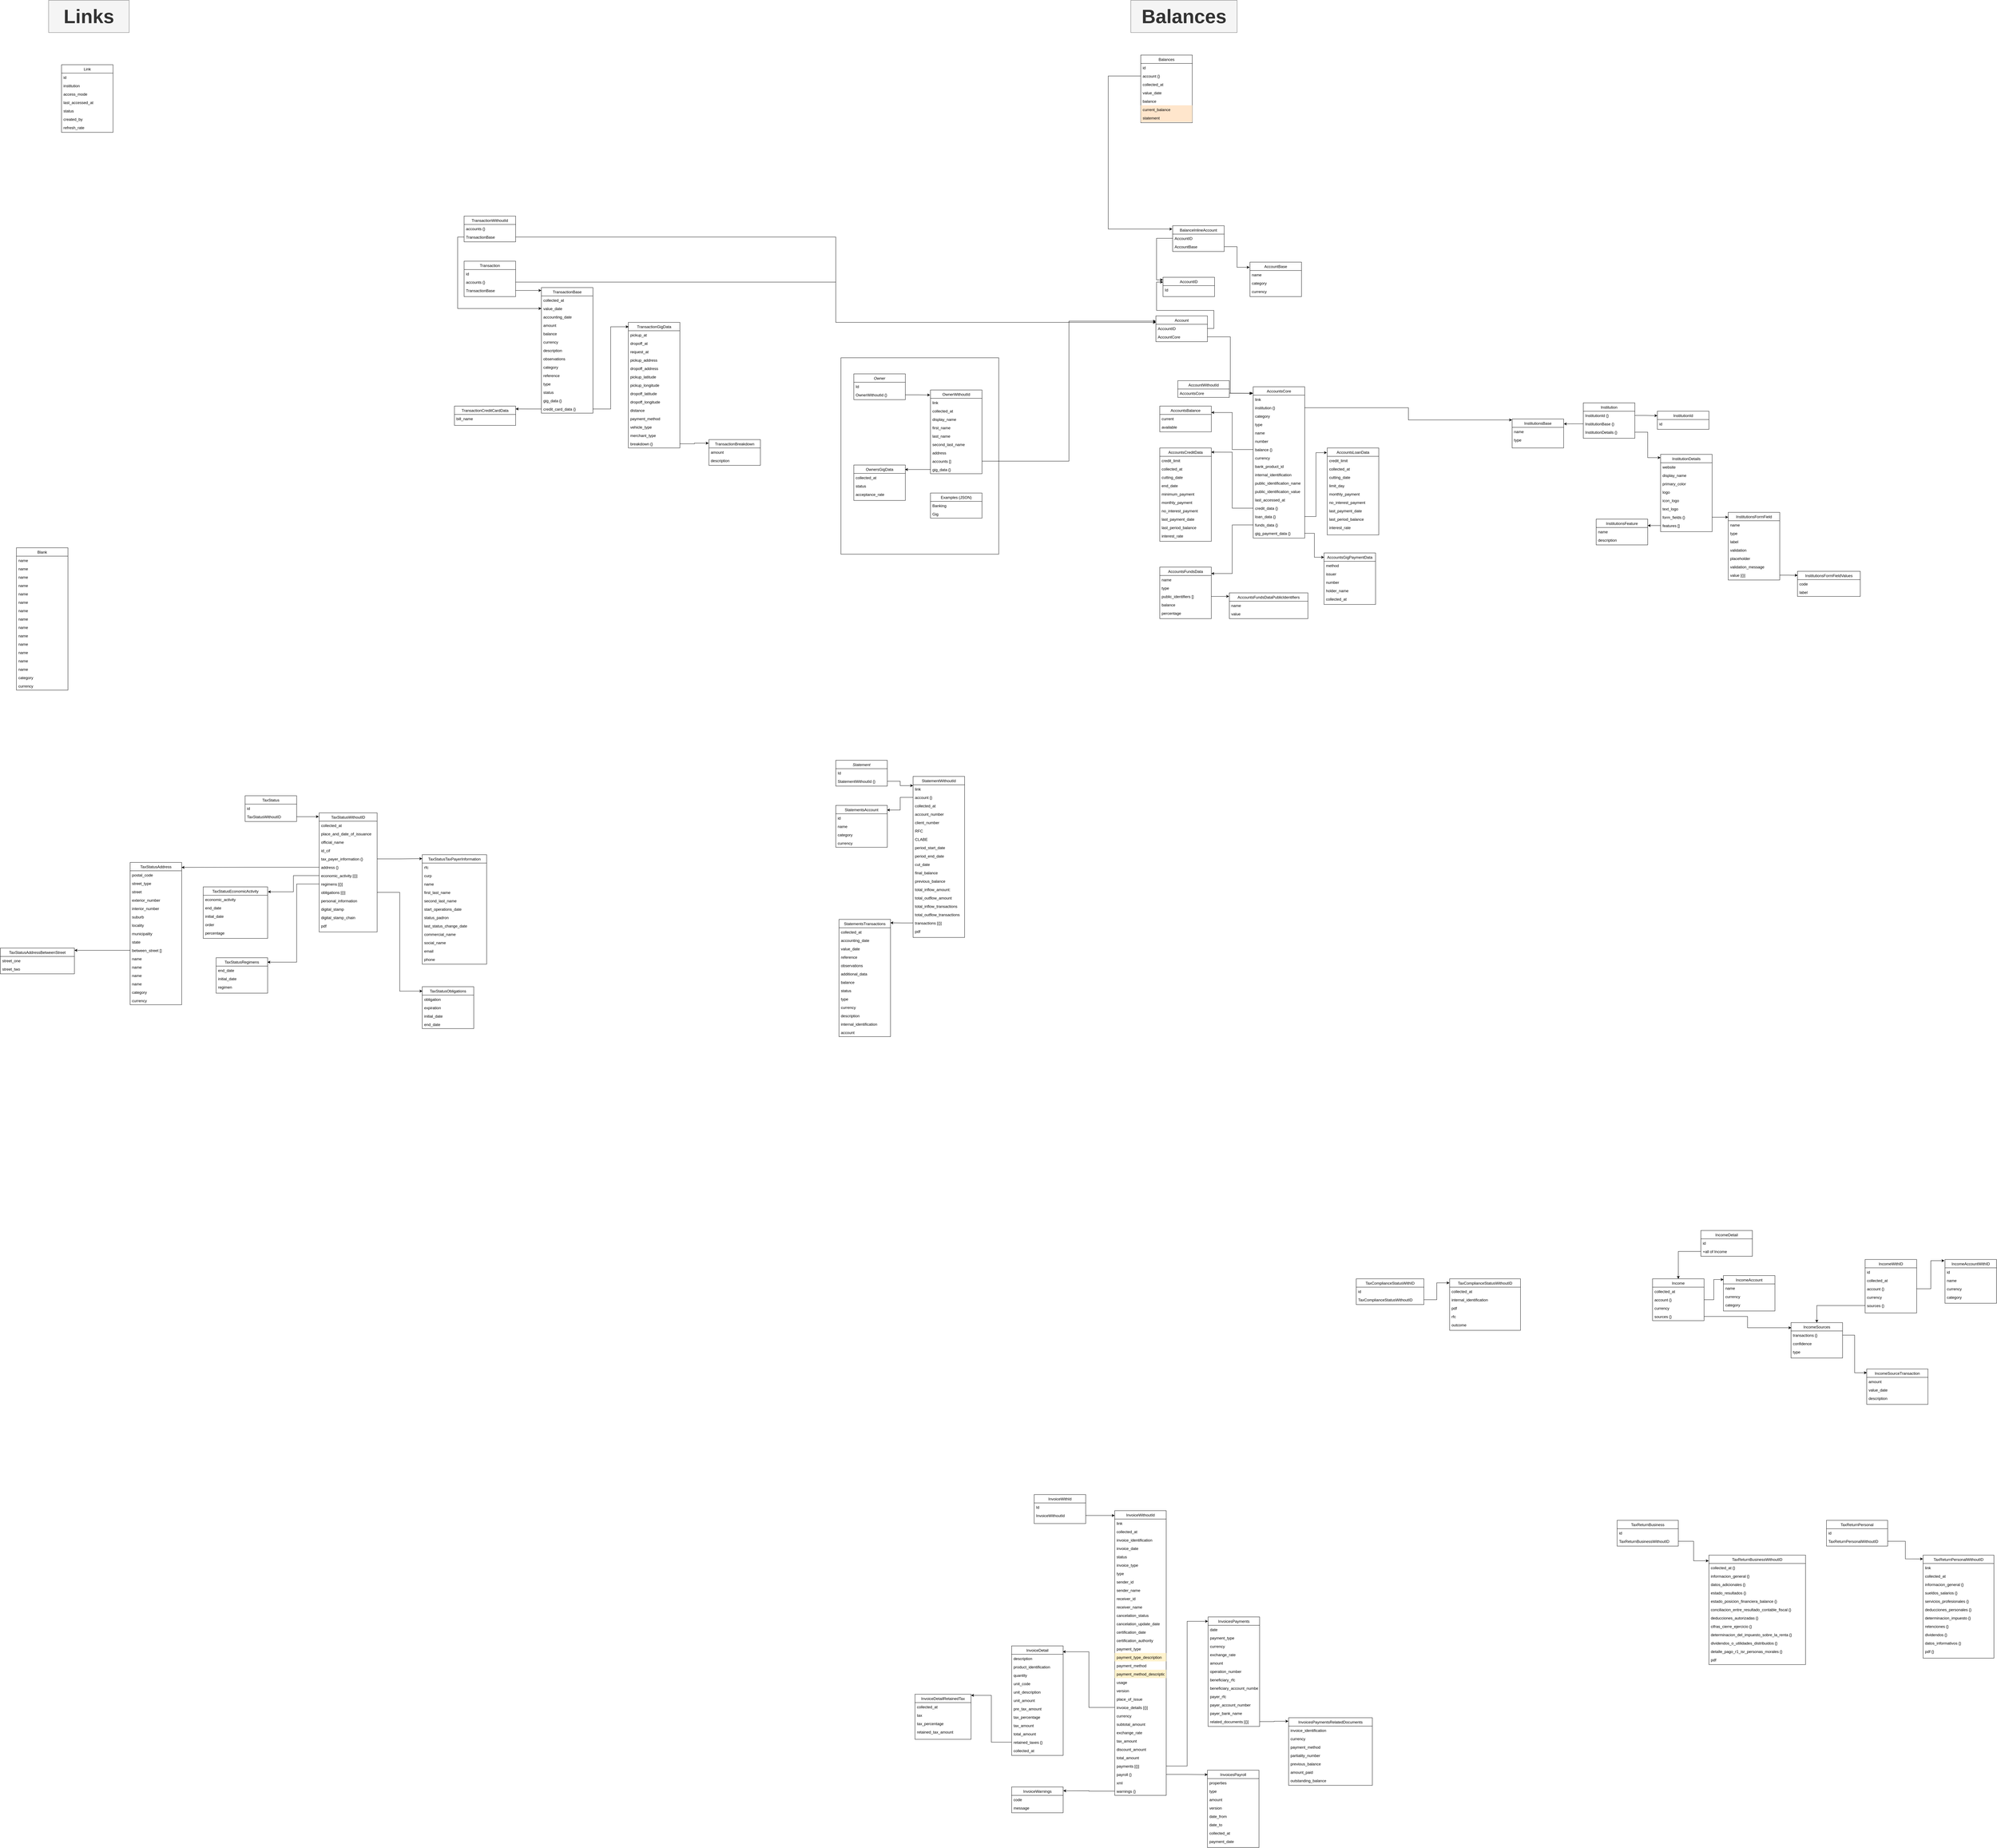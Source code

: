 <mxfile version="14.5.0" type="github">
  <diagram id="C5RBs43oDa-KdzZeNtuy" name="Schema Diagrams">
    <mxGraphModel dx="11050" dy="6515" grid="1" gridSize="10" guides="1" tooltips="1" connect="1" arrows="1" fold="1" page="1" pageScale="1" pageWidth="827" pageHeight="1169" math="0" shadow="0">
      <root>
        <mxCell id="WIyWlLk6GJQsqaUBKTNV-0" />
        <mxCell id="WIyWlLk6GJQsqaUBKTNV-1" parent="WIyWlLk6GJQsqaUBKTNV-0" />
        <mxCell id="c7pyviWTpyJgGtZKaMqa-230" value="IncomeWithID" style="swimlane;fontStyle=0;align=center;verticalAlign=top;childLayout=stackLayout;horizontal=1;startSize=26;horizontalStack=0;resizeParent=1;resizeLast=0;collapsible=1;marginBottom=0;rounded=0;shadow=0;strokeWidth=1;" vertex="1" parent="WIyWlLk6GJQsqaUBKTNV-1">
          <mxGeometry x="3410" y="2820" width="160" height="166" as="geometry">
            <mxRectangle x="550" y="140" width="160" height="26" as="alternateBounds" />
          </mxGeometry>
        </mxCell>
        <mxCell id="c7pyviWTpyJgGtZKaMqa-231" value="id" style="text;align=left;verticalAlign=top;spacingLeft=4;spacingRight=4;overflow=hidden;rotatable=0;points=[[0,0.5],[1,0.5]];portConstraint=eastwest;" vertex="1" parent="c7pyviWTpyJgGtZKaMqa-230">
          <mxGeometry y="26" width="160" height="26" as="geometry" />
        </mxCell>
        <mxCell id="c7pyviWTpyJgGtZKaMqa-232" value="collected_at" style="text;align=left;verticalAlign=top;spacingLeft=4;spacingRight=4;overflow=hidden;rotatable=0;points=[[0,0.5],[1,0.5]];portConstraint=eastwest;" vertex="1" parent="c7pyviWTpyJgGtZKaMqa-230">
          <mxGeometry y="52" width="160" height="26" as="geometry" />
        </mxCell>
        <mxCell id="c7pyviWTpyJgGtZKaMqa-233" value="account {}" style="text;align=left;verticalAlign=top;spacingLeft=4;spacingRight=4;overflow=hidden;rotatable=0;points=[[0,0.5],[1,0.5]];portConstraint=eastwest;" vertex="1" parent="c7pyviWTpyJgGtZKaMqa-230">
          <mxGeometry y="78" width="160" height="26" as="geometry" />
        </mxCell>
        <mxCell id="c7pyviWTpyJgGtZKaMqa-234" value="currency" style="text;align=left;verticalAlign=top;spacingLeft=4;spacingRight=4;overflow=hidden;rotatable=0;points=[[0,0.5],[1,0.5]];portConstraint=eastwest;" vertex="1" parent="c7pyviWTpyJgGtZKaMqa-230">
          <mxGeometry y="104" width="160" height="26" as="geometry" />
        </mxCell>
        <mxCell id="c7pyviWTpyJgGtZKaMqa-235" value="sources {}" style="text;align=left;verticalAlign=top;spacingLeft=4;spacingRight=4;overflow=hidden;rotatable=0;points=[[0,0.5],[1,0.5]];portConstraint=eastwest;" vertex="1" parent="c7pyviWTpyJgGtZKaMqa-230">
          <mxGeometry y="130" width="160" height="26" as="geometry" />
        </mxCell>
        <mxCell id="2kfVwyslPGx1wjlC2BP2-26" value="" style="rounded=0;whiteSpace=wrap;html=1;" parent="WIyWlLk6GJQsqaUBKTNV-1" vertex="1">
          <mxGeometry x="230" y="20" width="490" height="610" as="geometry" />
        </mxCell>
        <mxCell id="zkfFHV4jXpPFQw0GAbJ--0" value="Owner" style="swimlane;fontStyle=2;align=center;verticalAlign=top;childLayout=stackLayout;horizontal=1;startSize=26;horizontalStack=0;resizeParent=1;resizeLast=0;collapsible=1;marginBottom=0;rounded=0;shadow=0;strokeWidth=1;" parent="WIyWlLk6GJQsqaUBKTNV-1" vertex="1">
          <mxGeometry x="270" y="70" width="160" height="80" as="geometry">
            <mxRectangle x="230" y="140" width="160" height="26" as="alternateBounds" />
          </mxGeometry>
        </mxCell>
        <mxCell id="zkfFHV4jXpPFQw0GAbJ--1" value="Id" style="text;align=left;verticalAlign=top;spacingLeft=4;spacingRight=4;overflow=hidden;rotatable=0;points=[[0,0.5],[1,0.5]];portConstraint=eastwest;" parent="zkfFHV4jXpPFQw0GAbJ--0" vertex="1">
          <mxGeometry y="26" width="160" height="26" as="geometry" />
        </mxCell>
        <mxCell id="zkfFHV4jXpPFQw0GAbJ--2" value="OwnerWithoutId {}" style="text;align=left;verticalAlign=top;spacingLeft=4;spacingRight=4;overflow=hidden;rotatable=0;points=[[0,0.5],[1,0.5]];portConstraint=eastwest;rounded=0;shadow=0;html=0;" parent="zkfFHV4jXpPFQw0GAbJ--0" vertex="1">
          <mxGeometry y="52" width="160" height="26" as="geometry" />
        </mxCell>
        <mxCell id="zkfFHV4jXpPFQw0GAbJ--17" value="OwnerWithoutId" style="swimlane;fontStyle=0;align=center;verticalAlign=top;childLayout=stackLayout;horizontal=1;startSize=26;horizontalStack=0;resizeParent=1;resizeLast=0;collapsible=1;marginBottom=0;rounded=0;shadow=0;strokeWidth=1;" parent="WIyWlLk6GJQsqaUBKTNV-1" vertex="1">
          <mxGeometry x="508" y="120" width="160" height="260" as="geometry">
            <mxRectangle x="550" y="140" width="160" height="26" as="alternateBounds" />
          </mxGeometry>
        </mxCell>
        <mxCell id="zkfFHV4jXpPFQw0GAbJ--18" value="link" style="text;align=left;verticalAlign=top;spacingLeft=4;spacingRight=4;overflow=hidden;rotatable=0;points=[[0,0.5],[1,0.5]];portConstraint=eastwest;" parent="zkfFHV4jXpPFQw0GAbJ--17" vertex="1">
          <mxGeometry y="26" width="160" height="26" as="geometry" />
        </mxCell>
        <mxCell id="zkfFHV4jXpPFQw0GAbJ--19" value="collected_at" style="text;align=left;verticalAlign=top;spacingLeft=4;spacingRight=4;overflow=hidden;rotatable=0;points=[[0,0.5],[1,0.5]];portConstraint=eastwest;rounded=0;shadow=0;html=0;" parent="zkfFHV4jXpPFQw0GAbJ--17" vertex="1">
          <mxGeometry y="52" width="160" height="26" as="geometry" />
        </mxCell>
        <mxCell id="zkfFHV4jXpPFQw0GAbJ--20" value="display_name" style="text;align=left;verticalAlign=top;spacingLeft=4;spacingRight=4;overflow=hidden;rotatable=0;points=[[0,0.5],[1,0.5]];portConstraint=eastwest;rounded=0;shadow=0;html=0;" parent="zkfFHV4jXpPFQw0GAbJ--17" vertex="1">
          <mxGeometry y="78" width="160" height="26" as="geometry" />
        </mxCell>
        <mxCell id="zkfFHV4jXpPFQw0GAbJ--21" value="first_name" style="text;align=left;verticalAlign=top;spacingLeft=4;spacingRight=4;overflow=hidden;rotatable=0;points=[[0,0.5],[1,0.5]];portConstraint=eastwest;rounded=0;shadow=0;html=0;" parent="zkfFHV4jXpPFQw0GAbJ--17" vertex="1">
          <mxGeometry y="104" width="160" height="26" as="geometry" />
        </mxCell>
        <mxCell id="zkfFHV4jXpPFQw0GAbJ--22" value="last_name" style="text;align=left;verticalAlign=top;spacingLeft=4;spacingRight=4;overflow=hidden;rotatable=0;points=[[0,0.5],[1,0.5]];portConstraint=eastwest;rounded=0;shadow=0;html=0;" parent="zkfFHV4jXpPFQw0GAbJ--17" vertex="1">
          <mxGeometry y="130" width="160" height="26" as="geometry" />
        </mxCell>
        <mxCell id="zkfFHV4jXpPFQw0GAbJ--24" value="second_last_name" style="text;align=left;verticalAlign=top;spacingLeft=4;spacingRight=4;overflow=hidden;rotatable=0;points=[[0,0.5],[1,0.5]];portConstraint=eastwest;" parent="zkfFHV4jXpPFQw0GAbJ--17" vertex="1">
          <mxGeometry y="156" width="160" height="26" as="geometry" />
        </mxCell>
        <mxCell id="zkfFHV4jXpPFQw0GAbJ--25" value="address" style="text;align=left;verticalAlign=top;spacingLeft=4;spacingRight=4;overflow=hidden;rotatable=0;points=[[0,0.5],[1,0.5]];portConstraint=eastwest;" parent="zkfFHV4jXpPFQw0GAbJ--17" vertex="1">
          <mxGeometry y="182" width="160" height="26" as="geometry" />
        </mxCell>
        <mxCell id="2kfVwyslPGx1wjlC2BP2-1" value="accounts []" style="text;align=left;verticalAlign=top;spacingLeft=4;spacingRight=4;overflow=hidden;rotatable=0;points=[[0,0.5],[1,0.5]];portConstraint=eastwest;" parent="zkfFHV4jXpPFQw0GAbJ--17" vertex="1">
          <mxGeometry y="208" width="160" height="26" as="geometry" />
        </mxCell>
        <mxCell id="2kfVwyslPGx1wjlC2BP2-2" value="gig_data {}" style="text;align=left;verticalAlign=top;spacingLeft=4;spacingRight=4;overflow=hidden;rotatable=0;points=[[0,0.5],[1,0.5]];portConstraint=eastwest;" parent="zkfFHV4jXpPFQw0GAbJ--17" vertex="1">
          <mxGeometry y="234" width="160" height="26" as="geometry" />
        </mxCell>
        <mxCell id="2kfVwyslPGx1wjlC2BP2-0" style="edgeStyle=orthogonalEdgeStyle;rounded=0;orthogonalLoop=1;jettySize=auto;html=1;exitX=1;exitY=0.5;exitDx=0;exitDy=0;entryX=-0.006;entryY=0.06;entryDx=0;entryDy=0;entryPerimeter=0;" parent="WIyWlLk6GJQsqaUBKTNV-1" source="zkfFHV4jXpPFQw0GAbJ--2" target="zkfFHV4jXpPFQw0GAbJ--17" edge="1">
          <mxGeometry relative="1" as="geometry" />
        </mxCell>
        <mxCell id="2kfVwyslPGx1wjlC2BP2-4" value="OwnersGigData" style="swimlane;fontStyle=0;align=center;verticalAlign=top;childLayout=stackLayout;horizontal=1;startSize=26;horizontalStack=0;resizeParent=1;resizeLast=0;collapsible=1;marginBottom=0;rounded=0;shadow=0;strokeWidth=1;" parent="WIyWlLk6GJQsqaUBKTNV-1" vertex="1">
          <mxGeometry x="270" y="353" width="160" height="110" as="geometry">
            <mxRectangle x="550" y="140" width="160" height="26" as="alternateBounds" />
          </mxGeometry>
        </mxCell>
        <mxCell id="2kfVwyslPGx1wjlC2BP2-5" value="collected_at" style="text;align=left;verticalAlign=top;spacingLeft=4;spacingRight=4;overflow=hidden;rotatable=0;points=[[0,0.5],[1,0.5]];portConstraint=eastwest;" parent="2kfVwyslPGx1wjlC2BP2-4" vertex="1">
          <mxGeometry y="26" width="160" height="26" as="geometry" />
        </mxCell>
        <mxCell id="2kfVwyslPGx1wjlC2BP2-6" value="status" style="text;align=left;verticalAlign=top;spacingLeft=4;spacingRight=4;overflow=hidden;rotatable=0;points=[[0,0.5],[1,0.5]];portConstraint=eastwest;rounded=0;shadow=0;html=0;" parent="2kfVwyslPGx1wjlC2BP2-4" vertex="1">
          <mxGeometry y="52" width="160" height="26" as="geometry" />
        </mxCell>
        <mxCell id="2kfVwyslPGx1wjlC2BP2-7" value="acceptance_rate" style="text;align=left;verticalAlign=top;spacingLeft=4;spacingRight=4;overflow=hidden;rotatable=0;points=[[0,0.5],[1,0.5]];portConstraint=eastwest;rounded=0;shadow=0;html=0;" parent="2kfVwyslPGx1wjlC2BP2-4" vertex="1">
          <mxGeometry y="78" width="160" height="26" as="geometry" />
        </mxCell>
        <mxCell id="2kfVwyslPGx1wjlC2BP2-14" style="edgeStyle=orthogonalEdgeStyle;rounded=0;orthogonalLoop=1;jettySize=auto;html=1;exitX=0;exitY=0.5;exitDx=0;exitDy=0;entryX=0.994;entryY=0.127;entryDx=0;entryDy=0;entryPerimeter=0;" parent="WIyWlLk6GJQsqaUBKTNV-1" source="2kfVwyslPGx1wjlC2BP2-2" target="2kfVwyslPGx1wjlC2BP2-4" edge="1">
          <mxGeometry relative="1" as="geometry" />
        </mxCell>
        <mxCell id="2kfVwyslPGx1wjlC2BP2-15" value="Account" style="swimlane;fontStyle=0;align=center;verticalAlign=top;childLayout=stackLayout;horizontal=1;startSize=26;horizontalStack=0;resizeParent=1;resizeLast=0;collapsible=1;marginBottom=0;rounded=0;shadow=0;strokeWidth=1;" parent="WIyWlLk6GJQsqaUBKTNV-1" vertex="1">
          <mxGeometry x="1208" y="-110" width="160" height="80" as="geometry">
            <mxRectangle x="550" y="140" width="160" height="26" as="alternateBounds" />
          </mxGeometry>
        </mxCell>
        <mxCell id="2kfVwyslPGx1wjlC2BP2-16" value="AccountID" style="text;align=left;verticalAlign=top;spacingLeft=4;spacingRight=4;overflow=hidden;rotatable=0;points=[[0,0.5],[1,0.5]];portConstraint=eastwest;" parent="2kfVwyslPGx1wjlC2BP2-15" vertex="1">
          <mxGeometry y="26" width="160" height="26" as="geometry" />
        </mxCell>
        <mxCell id="2kfVwyslPGx1wjlC2BP2-17" value="AccountCore" style="text;align=left;verticalAlign=top;spacingLeft=4;spacingRight=4;overflow=hidden;rotatable=0;points=[[0,0.5],[1,0.5]];portConstraint=eastwest;rounded=0;shadow=0;html=0;" parent="2kfVwyslPGx1wjlC2BP2-15" vertex="1">
          <mxGeometry y="52" width="160" height="26" as="geometry" />
        </mxCell>
        <mxCell id="2kfVwyslPGx1wjlC2BP2-25" style="edgeStyle=orthogonalEdgeStyle;rounded=0;orthogonalLoop=1;jettySize=auto;html=1;exitX=1;exitY=0.5;exitDx=0;exitDy=0;entryX=-0.001;entryY=0.203;entryDx=0;entryDy=0;entryPerimeter=0;" parent="WIyWlLk6GJQsqaUBKTNV-1" source="2kfVwyslPGx1wjlC2BP2-1" target="2kfVwyslPGx1wjlC2BP2-15" edge="1">
          <mxGeometry relative="1" as="geometry" />
        </mxCell>
        <mxCell id="2JcgDjgbVaz7vlD8ngqs-0" value="Examples (JSON)" style="swimlane;fontStyle=0;align=center;verticalAlign=top;childLayout=stackLayout;horizontal=1;startSize=26;horizontalStack=0;resizeParent=1;resizeLast=0;collapsible=1;marginBottom=0;rounded=0;shadow=0;strokeWidth=1;" parent="WIyWlLk6GJQsqaUBKTNV-1" vertex="1">
          <mxGeometry x="508" y="440" width="160" height="78" as="geometry">
            <mxRectangle x="550" y="140" width="160" height="26" as="alternateBounds" />
          </mxGeometry>
        </mxCell>
        <mxCell id="2JcgDjgbVaz7vlD8ngqs-1" value="Banking" style="text;align=left;verticalAlign=top;spacingLeft=4;spacingRight=4;overflow=hidden;rotatable=0;points=[[0,0.5],[1,0.5]];portConstraint=eastwest;" parent="2JcgDjgbVaz7vlD8ngqs-0" vertex="1">
          <mxGeometry y="26" width="160" height="26" as="geometry" />
        </mxCell>
        <mxCell id="2JcgDjgbVaz7vlD8ngqs-2" value="Gig" style="text;align=left;verticalAlign=top;spacingLeft=4;spacingRight=4;overflow=hidden;rotatable=0;points=[[0,0.5],[1,0.5]];portConstraint=eastwest;rounded=0;shadow=0;html=0;" parent="2JcgDjgbVaz7vlD8ngqs-0" vertex="1">
          <mxGeometry y="52" width="160" height="26" as="geometry" />
        </mxCell>
        <mxCell id="nB0z8IY7nMUREVSMzGb7-0" value="Statement" style="swimlane;fontStyle=2;align=center;verticalAlign=top;childLayout=stackLayout;horizontal=1;startSize=26;horizontalStack=0;resizeParent=1;resizeLast=0;collapsible=1;marginBottom=0;rounded=0;shadow=0;strokeWidth=1;" parent="WIyWlLk6GJQsqaUBKTNV-1" vertex="1">
          <mxGeometry x="214" y="1270" width="160" height="80" as="geometry">
            <mxRectangle x="230" y="140" width="160" height="26" as="alternateBounds" />
          </mxGeometry>
        </mxCell>
        <mxCell id="nB0z8IY7nMUREVSMzGb7-1" value="Id" style="text;align=left;verticalAlign=top;spacingLeft=4;spacingRight=4;overflow=hidden;rotatable=0;points=[[0,0.5],[1,0.5]];portConstraint=eastwest;" parent="nB0z8IY7nMUREVSMzGb7-0" vertex="1">
          <mxGeometry y="26" width="160" height="26" as="geometry" />
        </mxCell>
        <mxCell id="nB0z8IY7nMUREVSMzGb7-2" value="StatementWithoutId {}" style="text;align=left;verticalAlign=top;spacingLeft=4;spacingRight=4;overflow=hidden;rotatable=0;points=[[0,0.5],[1,0.5]];portConstraint=eastwest;rounded=0;shadow=0;html=0;" parent="nB0z8IY7nMUREVSMzGb7-0" vertex="1">
          <mxGeometry y="52" width="160" height="26" as="geometry" />
        </mxCell>
        <mxCell id="nB0z8IY7nMUREVSMzGb7-3" value="StatementWithoutId" style="swimlane;fontStyle=0;align=center;verticalAlign=top;childLayout=stackLayout;horizontal=1;startSize=26;horizontalStack=0;resizeParent=1;resizeLast=0;collapsible=1;marginBottom=0;rounded=0;shadow=0;strokeWidth=1;" parent="WIyWlLk6GJQsqaUBKTNV-1" vertex="1">
          <mxGeometry x="454" y="1320" width="160" height="500" as="geometry">
            <mxRectangle x="550" y="140" width="160" height="26" as="alternateBounds" />
          </mxGeometry>
        </mxCell>
        <mxCell id="nB0z8IY7nMUREVSMzGb7-4" value="link" style="text;align=left;verticalAlign=top;spacingLeft=4;spacingRight=4;overflow=hidden;rotatable=0;points=[[0,0.5],[1,0.5]];portConstraint=eastwest;" parent="nB0z8IY7nMUREVSMzGb7-3" vertex="1">
          <mxGeometry y="26" width="160" height="26" as="geometry" />
        </mxCell>
        <mxCell id="nB0z8IY7nMUREVSMzGb7-5" value="account {}" style="text;align=left;verticalAlign=top;spacingLeft=4;spacingRight=4;overflow=hidden;rotatable=0;points=[[0,0.5],[1,0.5]];portConstraint=eastwest;rounded=0;shadow=0;html=0;" parent="nB0z8IY7nMUREVSMzGb7-3" vertex="1">
          <mxGeometry y="52" width="160" height="26" as="geometry" />
        </mxCell>
        <mxCell id="nB0z8IY7nMUREVSMzGb7-6" value="collected_at" style="text;align=left;verticalAlign=top;spacingLeft=4;spacingRight=4;overflow=hidden;rotatable=0;points=[[0,0.5],[1,0.5]];portConstraint=eastwest;rounded=0;shadow=0;html=0;" parent="nB0z8IY7nMUREVSMzGb7-3" vertex="1">
          <mxGeometry y="78" width="160" height="26" as="geometry" />
        </mxCell>
        <mxCell id="nB0z8IY7nMUREVSMzGb7-7" value="account_number" style="text;align=left;verticalAlign=top;spacingLeft=4;spacingRight=4;overflow=hidden;rotatable=0;points=[[0,0.5],[1,0.5]];portConstraint=eastwest;rounded=0;shadow=0;html=0;" parent="nB0z8IY7nMUREVSMzGb7-3" vertex="1">
          <mxGeometry y="104" width="160" height="26" as="geometry" />
        </mxCell>
        <mxCell id="nB0z8IY7nMUREVSMzGb7-8" value="client_number" style="text;align=left;verticalAlign=top;spacingLeft=4;spacingRight=4;overflow=hidden;rotatable=0;points=[[0,0.5],[1,0.5]];portConstraint=eastwest;rounded=0;shadow=0;html=0;" parent="nB0z8IY7nMUREVSMzGb7-3" vertex="1">
          <mxGeometry y="130" width="160" height="26" as="geometry" />
        </mxCell>
        <mxCell id="nB0z8IY7nMUREVSMzGb7-9" value="RFC" style="text;align=left;verticalAlign=top;spacingLeft=4;spacingRight=4;overflow=hidden;rotatable=0;points=[[0,0.5],[1,0.5]];portConstraint=eastwest;" parent="nB0z8IY7nMUREVSMzGb7-3" vertex="1">
          <mxGeometry y="156" width="160" height="26" as="geometry" />
        </mxCell>
        <mxCell id="nB0z8IY7nMUREVSMzGb7-10" value="CLABE" style="text;align=left;verticalAlign=top;spacingLeft=4;spacingRight=4;overflow=hidden;rotatable=0;points=[[0,0.5],[1,0.5]];portConstraint=eastwest;" parent="nB0z8IY7nMUREVSMzGb7-3" vertex="1">
          <mxGeometry y="182" width="160" height="26" as="geometry" />
        </mxCell>
        <mxCell id="nB0z8IY7nMUREVSMzGb7-11" value="period_start_date" style="text;align=left;verticalAlign=top;spacingLeft=4;spacingRight=4;overflow=hidden;rotatable=0;points=[[0,0.5],[1,0.5]];portConstraint=eastwest;" parent="nB0z8IY7nMUREVSMzGb7-3" vertex="1">
          <mxGeometry y="208" width="160" height="26" as="geometry" />
        </mxCell>
        <mxCell id="nB0z8IY7nMUREVSMzGb7-12" value="period_end_date" style="text;align=left;verticalAlign=top;spacingLeft=4;spacingRight=4;overflow=hidden;rotatable=0;points=[[0,0.5],[1,0.5]];portConstraint=eastwest;" parent="nB0z8IY7nMUREVSMzGb7-3" vertex="1">
          <mxGeometry y="234" width="160" height="26" as="geometry" />
        </mxCell>
        <mxCell id="nB0z8IY7nMUREVSMzGb7-20" value="cut_date" style="text;align=left;verticalAlign=top;spacingLeft=4;spacingRight=4;overflow=hidden;rotatable=0;points=[[0,0.5],[1,0.5]];portConstraint=eastwest;" parent="nB0z8IY7nMUREVSMzGb7-3" vertex="1">
          <mxGeometry y="260" width="160" height="26" as="geometry" />
        </mxCell>
        <mxCell id="nB0z8IY7nMUREVSMzGb7-21" value="final_balance" style="text;align=left;verticalAlign=top;spacingLeft=4;spacingRight=4;overflow=hidden;rotatable=0;points=[[0,0.5],[1,0.5]];portConstraint=eastwest;" parent="nB0z8IY7nMUREVSMzGb7-3" vertex="1">
          <mxGeometry y="286" width="160" height="26" as="geometry" />
        </mxCell>
        <mxCell id="nB0z8IY7nMUREVSMzGb7-22" value="previous_balance" style="text;align=left;verticalAlign=top;spacingLeft=4;spacingRight=4;overflow=hidden;rotatable=0;points=[[0,0.5],[1,0.5]];portConstraint=eastwest;" parent="nB0z8IY7nMUREVSMzGb7-3" vertex="1">
          <mxGeometry y="312" width="160" height="26" as="geometry" />
        </mxCell>
        <mxCell id="nB0z8IY7nMUREVSMzGb7-25" value="total_inflow_amount:&#xa;" style="text;align=left;verticalAlign=top;spacingLeft=4;spacingRight=4;overflow=hidden;rotatable=0;points=[[0,0.5],[1,0.5]];portConstraint=eastwest;" parent="nB0z8IY7nMUREVSMzGb7-3" vertex="1">
          <mxGeometry y="338" width="160" height="26" as="geometry" />
        </mxCell>
        <mxCell id="nB0z8IY7nMUREVSMzGb7-26" value="total_outflow_amount" style="text;align=left;verticalAlign=top;spacingLeft=4;spacingRight=4;overflow=hidden;rotatable=0;points=[[0,0.5],[1,0.5]];portConstraint=eastwest;" parent="nB0z8IY7nMUREVSMzGb7-3" vertex="1">
          <mxGeometry y="364" width="160" height="26" as="geometry" />
        </mxCell>
        <mxCell id="nB0z8IY7nMUREVSMzGb7-27" value="total_inflow_transactions" style="text;align=left;verticalAlign=top;spacingLeft=4;spacingRight=4;overflow=hidden;rotatable=0;points=[[0,0.5],[1,0.5]];portConstraint=eastwest;" parent="nB0z8IY7nMUREVSMzGb7-3" vertex="1">
          <mxGeometry y="390" width="160" height="26" as="geometry" />
        </mxCell>
        <mxCell id="nB0z8IY7nMUREVSMzGb7-28" value="total_outflow_transactions" style="text;align=left;verticalAlign=top;spacingLeft=4;spacingRight=4;overflow=hidden;rotatable=0;points=[[0,0.5],[1,0.5]];portConstraint=eastwest;" parent="nB0z8IY7nMUREVSMzGb7-3" vertex="1">
          <mxGeometry y="416" width="160" height="26" as="geometry" />
        </mxCell>
        <mxCell id="nB0z8IY7nMUREVSMzGb7-29" value="transactions [{}]" style="text;align=left;verticalAlign=top;spacingLeft=4;spacingRight=4;overflow=hidden;rotatable=0;points=[[0,0.5],[1,0.5]];portConstraint=eastwest;" parent="nB0z8IY7nMUREVSMzGb7-3" vertex="1">
          <mxGeometry y="442" width="160" height="26" as="geometry" />
        </mxCell>
        <mxCell id="nB0z8IY7nMUREVSMzGb7-30" value="pdf" style="text;align=left;verticalAlign=top;spacingLeft=4;spacingRight=4;overflow=hidden;rotatable=0;points=[[0,0.5],[1,0.5]];portConstraint=eastwest;" parent="nB0z8IY7nMUREVSMzGb7-3" vertex="1">
          <mxGeometry y="468" width="160" height="26" as="geometry" />
        </mxCell>
        <mxCell id="nB0z8IY7nMUREVSMzGb7-13" value="StatementsAccount" style="swimlane;fontStyle=0;align=center;verticalAlign=top;childLayout=stackLayout;horizontal=1;startSize=26;horizontalStack=0;resizeParent=1;resizeLast=0;collapsible=1;marginBottom=0;rounded=0;shadow=0;strokeWidth=1;" parent="WIyWlLk6GJQsqaUBKTNV-1" vertex="1">
          <mxGeometry x="214" y="1410" width="160" height="130" as="geometry">
            <mxRectangle x="550" y="140" width="160" height="26" as="alternateBounds" />
          </mxGeometry>
        </mxCell>
        <mxCell id="nB0z8IY7nMUREVSMzGb7-14" value="id" style="text;align=left;verticalAlign=top;spacingLeft=4;spacingRight=4;overflow=hidden;rotatable=0;points=[[0,0.5],[1,0.5]];portConstraint=eastwest;" parent="nB0z8IY7nMUREVSMzGb7-13" vertex="1">
          <mxGeometry y="26" width="160" height="26" as="geometry" />
        </mxCell>
        <mxCell id="nB0z8IY7nMUREVSMzGb7-15" value="name" style="text;align=left;verticalAlign=top;spacingLeft=4;spacingRight=4;overflow=hidden;rotatable=0;points=[[0,0.5],[1,0.5]];portConstraint=eastwest;rounded=0;shadow=0;html=0;" parent="nB0z8IY7nMUREVSMzGb7-13" vertex="1">
          <mxGeometry y="52" width="160" height="26" as="geometry" />
        </mxCell>
        <mxCell id="nB0z8IY7nMUREVSMzGb7-16" value="category" style="text;align=left;verticalAlign=top;spacingLeft=4;spacingRight=4;overflow=hidden;rotatable=0;points=[[0,0.5],[1,0.5]];portConstraint=eastwest;rounded=0;shadow=0;html=0;" parent="nB0z8IY7nMUREVSMzGb7-13" vertex="1">
          <mxGeometry y="78" width="160" height="26" as="geometry" />
        </mxCell>
        <mxCell id="nB0z8IY7nMUREVSMzGb7-17" value="currency" style="text;align=left;verticalAlign=top;spacingLeft=4;spacingRight=4;overflow=hidden;rotatable=0;points=[[0,0.5],[1,0.5]];portConstraint=eastwest;rounded=0;shadow=0;html=0;" parent="nB0z8IY7nMUREVSMzGb7-13" vertex="1">
          <mxGeometry y="104" width="160" height="26" as="geometry" />
        </mxCell>
        <mxCell id="nB0z8IY7nMUREVSMzGb7-18" style="edgeStyle=orthogonalEdgeStyle;rounded=0;orthogonalLoop=1;jettySize=auto;html=1;exitX=0;exitY=0.5;exitDx=0;exitDy=0;entryX=0.994;entryY=0.11;entryDx=0;entryDy=0;entryPerimeter=0;" parent="WIyWlLk6GJQsqaUBKTNV-1" source="nB0z8IY7nMUREVSMzGb7-5" target="nB0z8IY7nMUREVSMzGb7-13" edge="1">
          <mxGeometry relative="1" as="geometry" />
        </mxCell>
        <mxCell id="nB0z8IY7nMUREVSMzGb7-19" style="edgeStyle=orthogonalEdgeStyle;rounded=0;orthogonalLoop=1;jettySize=auto;html=1;exitX=1;exitY=0.5;exitDx=0;exitDy=0;entryX=0;entryY=0.057;entryDx=0;entryDy=0;entryPerimeter=0;" parent="WIyWlLk6GJQsqaUBKTNV-1" source="nB0z8IY7nMUREVSMzGb7-2" target="nB0z8IY7nMUREVSMzGb7-3" edge="1">
          <mxGeometry relative="1" as="geometry" />
        </mxCell>
        <mxCell id="nB0z8IY7nMUREVSMzGb7-31" value="StatementsTransactions" style="swimlane;fontStyle=0;align=center;verticalAlign=top;childLayout=stackLayout;horizontal=1;startSize=26;horizontalStack=0;resizeParent=1;resizeLast=0;collapsible=1;marginBottom=0;rounded=0;shadow=0;strokeWidth=1;" parent="WIyWlLk6GJQsqaUBKTNV-1" vertex="1">
          <mxGeometry x="224" y="1764" width="160" height="364" as="geometry">
            <mxRectangle x="550" y="140" width="160" height="26" as="alternateBounds" />
          </mxGeometry>
        </mxCell>
        <mxCell id="nB0z8IY7nMUREVSMzGb7-32" value="collected_at" style="text;align=left;verticalAlign=top;spacingLeft=4;spacingRight=4;overflow=hidden;rotatable=0;points=[[0,0.5],[1,0.5]];portConstraint=eastwest;" parent="nB0z8IY7nMUREVSMzGb7-31" vertex="1">
          <mxGeometry y="26" width="160" height="26" as="geometry" />
        </mxCell>
        <mxCell id="nB0z8IY7nMUREVSMzGb7-33" value="accounting_date" style="text;align=left;verticalAlign=top;spacingLeft=4;spacingRight=4;overflow=hidden;rotatable=0;points=[[0,0.5],[1,0.5]];portConstraint=eastwest;rounded=0;shadow=0;html=0;" parent="nB0z8IY7nMUREVSMzGb7-31" vertex="1">
          <mxGeometry y="52" width="160" height="26" as="geometry" />
        </mxCell>
        <mxCell id="nB0z8IY7nMUREVSMzGb7-34" value="value_date" style="text;align=left;verticalAlign=top;spacingLeft=4;spacingRight=4;overflow=hidden;rotatable=0;points=[[0,0.5],[1,0.5]];portConstraint=eastwest;rounded=0;shadow=0;html=0;" parent="nB0z8IY7nMUREVSMzGb7-31" vertex="1">
          <mxGeometry y="78" width="160" height="26" as="geometry" />
        </mxCell>
        <mxCell id="nB0z8IY7nMUREVSMzGb7-35" value="reference" style="text;align=left;verticalAlign=top;spacingLeft=4;spacingRight=4;overflow=hidden;rotatable=0;points=[[0,0.5],[1,0.5]];portConstraint=eastwest;rounded=0;shadow=0;html=0;" parent="nB0z8IY7nMUREVSMzGb7-31" vertex="1">
          <mxGeometry y="104" width="160" height="26" as="geometry" />
        </mxCell>
        <mxCell id="nB0z8IY7nMUREVSMzGb7-36" value="observations" style="text;align=left;verticalAlign=top;spacingLeft=4;spacingRight=4;overflow=hidden;rotatable=0;points=[[0,0.5],[1,0.5]];portConstraint=eastwest;rounded=0;shadow=0;html=0;" parent="nB0z8IY7nMUREVSMzGb7-31" vertex="1">
          <mxGeometry y="130" width="160" height="26" as="geometry" />
        </mxCell>
        <mxCell id="nB0z8IY7nMUREVSMzGb7-37" value="additional_data" style="text;align=left;verticalAlign=top;spacingLeft=4;spacingRight=4;overflow=hidden;rotatable=0;points=[[0,0.5],[1,0.5]];portConstraint=eastwest;rounded=0;shadow=0;html=0;" parent="nB0z8IY7nMUREVSMzGb7-31" vertex="1">
          <mxGeometry y="156" width="160" height="26" as="geometry" />
        </mxCell>
        <mxCell id="nB0z8IY7nMUREVSMzGb7-38" value="balance" style="text;align=left;verticalAlign=top;spacingLeft=4;spacingRight=4;overflow=hidden;rotatable=0;points=[[0,0.5],[1,0.5]];portConstraint=eastwest;rounded=0;shadow=0;html=0;" parent="nB0z8IY7nMUREVSMzGb7-31" vertex="1">
          <mxGeometry y="182" width="160" height="26" as="geometry" />
        </mxCell>
        <mxCell id="nB0z8IY7nMUREVSMzGb7-39" value="status" style="text;align=left;verticalAlign=top;spacingLeft=4;spacingRight=4;overflow=hidden;rotatable=0;points=[[0,0.5],[1,0.5]];portConstraint=eastwest;rounded=0;shadow=0;html=0;" parent="nB0z8IY7nMUREVSMzGb7-31" vertex="1">
          <mxGeometry y="208" width="160" height="26" as="geometry" />
        </mxCell>
        <mxCell id="nB0z8IY7nMUREVSMzGb7-40" value="type" style="text;align=left;verticalAlign=top;spacingLeft=4;spacingRight=4;overflow=hidden;rotatable=0;points=[[0,0.5],[1,0.5]];portConstraint=eastwest;rounded=0;shadow=0;html=0;" parent="nB0z8IY7nMUREVSMzGb7-31" vertex="1">
          <mxGeometry y="234" width="160" height="26" as="geometry" />
        </mxCell>
        <mxCell id="nB0z8IY7nMUREVSMzGb7-41" value="currency" style="text;align=left;verticalAlign=top;spacingLeft=4;spacingRight=4;overflow=hidden;rotatable=0;points=[[0,0.5],[1,0.5]];portConstraint=eastwest;rounded=0;shadow=0;html=0;" parent="nB0z8IY7nMUREVSMzGb7-31" vertex="1">
          <mxGeometry y="260" width="160" height="26" as="geometry" />
        </mxCell>
        <mxCell id="nB0z8IY7nMUREVSMzGb7-42" value="description" style="text;align=left;verticalAlign=top;spacingLeft=4;spacingRight=4;overflow=hidden;rotatable=0;points=[[0,0.5],[1,0.5]];portConstraint=eastwest;rounded=0;shadow=0;html=0;" parent="nB0z8IY7nMUREVSMzGb7-31" vertex="1">
          <mxGeometry y="286" width="160" height="26" as="geometry" />
        </mxCell>
        <mxCell id="nB0z8IY7nMUREVSMzGb7-43" value="internal_identification" style="text;align=left;verticalAlign=top;spacingLeft=4;spacingRight=4;overflow=hidden;rotatable=0;points=[[0,0.5],[1,0.5]];portConstraint=eastwest;rounded=0;shadow=0;html=0;" parent="nB0z8IY7nMUREVSMzGb7-31" vertex="1">
          <mxGeometry y="312" width="160" height="26" as="geometry" />
        </mxCell>
        <mxCell id="nB0z8IY7nMUREVSMzGb7-44" value="account" style="text;align=left;verticalAlign=top;spacingLeft=4;spacingRight=4;overflow=hidden;rotatable=0;points=[[0,0.5],[1,0.5]];portConstraint=eastwest;rounded=0;shadow=0;html=0;" parent="nB0z8IY7nMUREVSMzGb7-31" vertex="1">
          <mxGeometry y="338" width="160" height="26" as="geometry" />
        </mxCell>
        <mxCell id="nB0z8IY7nMUREVSMzGb7-47" style="edgeStyle=orthogonalEdgeStyle;rounded=0;orthogonalLoop=1;jettySize=auto;html=1;exitX=0;exitY=0.5;exitDx=0;exitDy=0;entryX=0.997;entryY=0.029;entryDx=0;entryDy=0;entryPerimeter=0;" parent="WIyWlLk6GJQsqaUBKTNV-1" source="nB0z8IY7nMUREVSMzGb7-29" target="nB0z8IY7nMUREVSMzGb7-31" edge="1">
          <mxGeometry relative="1" as="geometry" />
        </mxCell>
        <mxCell id="kpxFWo6EIC0ti1s6Z1CX-0" value="AccountID" style="swimlane;fontStyle=0;align=center;verticalAlign=top;childLayout=stackLayout;horizontal=1;startSize=26;horizontalStack=0;resizeParent=1;resizeLast=0;collapsible=1;marginBottom=0;rounded=0;shadow=0;strokeWidth=1;" parent="WIyWlLk6GJQsqaUBKTNV-1" vertex="1">
          <mxGeometry x="1230" y="-230" width="160" height="60" as="geometry">
            <mxRectangle x="550" y="140" width="160" height="26" as="alternateBounds" />
          </mxGeometry>
        </mxCell>
        <mxCell id="kpxFWo6EIC0ti1s6Z1CX-1" value="Id" style="text;align=left;verticalAlign=top;spacingLeft=4;spacingRight=4;overflow=hidden;rotatable=0;points=[[0,0.5],[1,0.5]];portConstraint=eastwest;" parent="kpxFWo6EIC0ti1s6Z1CX-0" vertex="1">
          <mxGeometry y="26" width="160" height="26" as="geometry" />
        </mxCell>
        <mxCell id="kpxFWo6EIC0ti1s6Z1CX-10" value="AccountBase" style="swimlane;fontStyle=0;align=center;verticalAlign=top;childLayout=stackLayout;horizontal=1;startSize=26;horizontalStack=0;resizeParent=1;resizeLast=0;collapsible=1;marginBottom=0;rounded=0;shadow=0;strokeWidth=1;" parent="WIyWlLk6GJQsqaUBKTNV-1" vertex="1">
          <mxGeometry x="1500" y="-277" width="160" height="107" as="geometry">
            <mxRectangle x="550" y="140" width="160" height="26" as="alternateBounds" />
          </mxGeometry>
        </mxCell>
        <mxCell id="kpxFWo6EIC0ti1s6Z1CX-11" value="name" style="text;align=left;verticalAlign=top;spacingLeft=4;spacingRight=4;overflow=hidden;rotatable=0;points=[[0,0.5],[1,0.5]];portConstraint=eastwest;" parent="kpxFWo6EIC0ti1s6Z1CX-10" vertex="1">
          <mxGeometry y="26" width="160" height="26" as="geometry" />
        </mxCell>
        <mxCell id="kpxFWo6EIC0ti1s6Z1CX-12" value="category" style="text;align=left;verticalAlign=top;spacingLeft=4;spacingRight=4;overflow=hidden;rotatable=0;points=[[0,0.5],[1,0.5]];portConstraint=eastwest;rounded=0;shadow=0;html=0;" parent="kpxFWo6EIC0ti1s6Z1CX-10" vertex="1">
          <mxGeometry y="52" width="160" height="26" as="geometry" />
        </mxCell>
        <mxCell id="kpxFWo6EIC0ti1s6Z1CX-13" value="currency" style="text;align=left;verticalAlign=top;spacingLeft=4;spacingRight=4;overflow=hidden;rotatable=0;points=[[0,0.5],[1,0.5]];portConstraint=eastwest;rounded=0;shadow=0;html=0;" parent="kpxFWo6EIC0ti1s6Z1CX-10" vertex="1">
          <mxGeometry y="78" width="160" height="26" as="geometry" />
        </mxCell>
        <mxCell id="kpxFWo6EIC0ti1s6Z1CX-20" style="edgeStyle=orthogonalEdgeStyle;rounded=0;orthogonalLoop=1;jettySize=auto;html=1;exitX=1;exitY=0.5;exitDx=0;exitDy=0;entryX=0;entryY=0.25;entryDx=0;entryDy=0;" parent="WIyWlLk6GJQsqaUBKTNV-1" source="2kfVwyslPGx1wjlC2BP2-16" target="kpxFWo6EIC0ti1s6Z1CX-0" edge="1">
          <mxGeometry relative="1" as="geometry" />
        </mxCell>
        <mxCell id="kpxFWo6EIC0ti1s6Z1CX-21" value="AccountsCore" style="swimlane;fontStyle=0;align=center;verticalAlign=top;childLayout=stackLayout;horizontal=1;startSize=26;horizontalStack=0;resizeParent=1;resizeLast=0;collapsible=1;marginBottom=0;rounded=0;shadow=0;strokeWidth=1;" parent="WIyWlLk6GJQsqaUBKTNV-1" vertex="1">
          <mxGeometry x="1510" y="110" width="160" height="470" as="geometry">
            <mxRectangle x="550" y="140" width="160" height="26" as="alternateBounds" />
          </mxGeometry>
        </mxCell>
        <mxCell id="kpxFWo6EIC0ti1s6Z1CX-22" value="link" style="text;align=left;verticalAlign=top;spacingLeft=4;spacingRight=4;overflow=hidden;rotatable=0;points=[[0,0.5],[1,0.5]];portConstraint=eastwest;" parent="kpxFWo6EIC0ti1s6Z1CX-21" vertex="1">
          <mxGeometry y="26" width="160" height="26" as="geometry" />
        </mxCell>
        <mxCell id="kpxFWo6EIC0ti1s6Z1CX-23" value="institution {}" style="text;align=left;verticalAlign=top;spacingLeft=4;spacingRight=4;overflow=hidden;rotatable=0;points=[[0,0.5],[1,0.5]];portConstraint=eastwest;rounded=0;shadow=0;html=0;" parent="kpxFWo6EIC0ti1s6Z1CX-21" vertex="1">
          <mxGeometry y="52" width="160" height="26" as="geometry" />
        </mxCell>
        <mxCell id="kpxFWo6EIC0ti1s6Z1CX-24" value="category" style="text;align=left;verticalAlign=top;spacingLeft=4;spacingRight=4;overflow=hidden;rotatable=0;points=[[0,0.5],[1,0.5]];portConstraint=eastwest;rounded=0;shadow=0;html=0;" parent="kpxFWo6EIC0ti1s6Z1CX-21" vertex="1">
          <mxGeometry y="78" width="160" height="26" as="geometry" />
        </mxCell>
        <mxCell id="kpxFWo6EIC0ti1s6Z1CX-25" value="type" style="text;align=left;verticalAlign=top;spacingLeft=4;spacingRight=4;overflow=hidden;rotatable=0;points=[[0,0.5],[1,0.5]];portConstraint=eastwest;rounded=0;shadow=0;html=0;" parent="kpxFWo6EIC0ti1s6Z1CX-21" vertex="1">
          <mxGeometry y="104" width="160" height="26" as="geometry" />
        </mxCell>
        <mxCell id="kpxFWo6EIC0ti1s6Z1CX-26" value="name" style="text;align=left;verticalAlign=top;spacingLeft=4;spacingRight=4;overflow=hidden;rotatable=0;points=[[0,0.5],[1,0.5]];portConstraint=eastwest;rounded=0;shadow=0;html=0;" parent="kpxFWo6EIC0ti1s6Z1CX-21" vertex="1">
          <mxGeometry y="130" width="160" height="26" as="geometry" />
        </mxCell>
        <mxCell id="kpxFWo6EIC0ti1s6Z1CX-27" value="number" style="text;align=left;verticalAlign=top;spacingLeft=4;spacingRight=4;overflow=hidden;rotatable=0;points=[[0,0.5],[1,0.5]];portConstraint=eastwest;rounded=0;shadow=0;html=0;" parent="kpxFWo6EIC0ti1s6Z1CX-21" vertex="1">
          <mxGeometry y="156" width="160" height="26" as="geometry" />
        </mxCell>
        <mxCell id="kpxFWo6EIC0ti1s6Z1CX-28" value="balance {}" style="text;align=left;verticalAlign=top;spacingLeft=4;spacingRight=4;overflow=hidden;rotatable=0;points=[[0,0.5],[1,0.5]];portConstraint=eastwest;rounded=0;shadow=0;html=0;" parent="kpxFWo6EIC0ti1s6Z1CX-21" vertex="1">
          <mxGeometry y="182" width="160" height="26" as="geometry" />
        </mxCell>
        <mxCell id="kpxFWo6EIC0ti1s6Z1CX-29" value="currency" style="text;align=left;verticalAlign=top;spacingLeft=4;spacingRight=4;overflow=hidden;rotatable=0;points=[[0,0.5],[1,0.5]];portConstraint=eastwest;rounded=0;shadow=0;html=0;" parent="kpxFWo6EIC0ti1s6Z1CX-21" vertex="1">
          <mxGeometry y="208" width="160" height="26" as="geometry" />
        </mxCell>
        <mxCell id="kpxFWo6EIC0ti1s6Z1CX-30" value="bank_product_id" style="text;align=left;verticalAlign=top;spacingLeft=4;spacingRight=4;overflow=hidden;rotatable=0;points=[[0,0.5],[1,0.5]];portConstraint=eastwest;rounded=0;shadow=0;html=0;" parent="kpxFWo6EIC0ti1s6Z1CX-21" vertex="1">
          <mxGeometry y="234" width="160" height="26" as="geometry" />
        </mxCell>
        <mxCell id="kpxFWo6EIC0ti1s6Z1CX-31" value="internal_identification" style="text;align=left;verticalAlign=top;spacingLeft=4;spacingRight=4;overflow=hidden;rotatable=0;points=[[0,0.5],[1,0.5]];portConstraint=eastwest;rounded=0;shadow=0;html=0;" parent="kpxFWo6EIC0ti1s6Z1CX-21" vertex="1">
          <mxGeometry y="260" width="160" height="26" as="geometry" />
        </mxCell>
        <mxCell id="kpxFWo6EIC0ti1s6Z1CX-32" value="public_identification_name" style="text;align=left;verticalAlign=top;spacingLeft=4;spacingRight=4;overflow=hidden;rotatable=0;points=[[0,0.5],[1,0.5]];portConstraint=eastwest;rounded=0;shadow=0;html=0;" parent="kpxFWo6EIC0ti1s6Z1CX-21" vertex="1">
          <mxGeometry y="286" width="160" height="26" as="geometry" />
        </mxCell>
        <mxCell id="kpxFWo6EIC0ti1s6Z1CX-33" value="public_identification_value" style="text;align=left;verticalAlign=top;spacingLeft=4;spacingRight=4;overflow=hidden;rotatable=0;points=[[0,0.5],[1,0.5]];portConstraint=eastwest;rounded=0;shadow=0;html=0;" parent="kpxFWo6EIC0ti1s6Z1CX-21" vertex="1">
          <mxGeometry y="312" width="160" height="26" as="geometry" />
        </mxCell>
        <mxCell id="kpxFWo6EIC0ti1s6Z1CX-34" value="last_accessed_at" style="text;align=left;verticalAlign=top;spacingLeft=4;spacingRight=4;overflow=hidden;rotatable=0;points=[[0,0.5],[1,0.5]];portConstraint=eastwest;rounded=0;shadow=0;html=0;" parent="kpxFWo6EIC0ti1s6Z1CX-21" vertex="1">
          <mxGeometry y="338" width="160" height="26" as="geometry" />
        </mxCell>
        <mxCell id="kpxFWo6EIC0ti1s6Z1CX-35" value="credit_data {}" style="text;align=left;verticalAlign=top;spacingLeft=4;spacingRight=4;overflow=hidden;rotatable=0;points=[[0,0.5],[1,0.5]];portConstraint=eastwest;rounded=0;shadow=0;html=0;" parent="kpxFWo6EIC0ti1s6Z1CX-21" vertex="1">
          <mxGeometry y="364" width="160" height="26" as="geometry" />
        </mxCell>
        <mxCell id="kpxFWo6EIC0ti1s6Z1CX-36" value="loan_data {}" style="text;align=left;verticalAlign=top;spacingLeft=4;spacingRight=4;overflow=hidden;rotatable=0;points=[[0,0.5],[1,0.5]];portConstraint=eastwest;rounded=0;shadow=0;html=0;" parent="kpxFWo6EIC0ti1s6Z1CX-21" vertex="1">
          <mxGeometry y="390" width="160" height="26" as="geometry" />
        </mxCell>
        <mxCell id="kpxFWo6EIC0ti1s6Z1CX-37" value="funds_data {}" style="text;align=left;verticalAlign=top;spacingLeft=4;spacingRight=4;overflow=hidden;rotatable=0;points=[[0,0.5],[1,0.5]];portConstraint=eastwest;rounded=0;shadow=0;html=0;" parent="kpxFWo6EIC0ti1s6Z1CX-21" vertex="1">
          <mxGeometry y="416" width="160" height="26" as="geometry" />
        </mxCell>
        <mxCell id="kpxFWo6EIC0ti1s6Z1CX-38" value="gig_payment_data {}" style="text;align=left;verticalAlign=top;spacingLeft=4;spacingRight=4;overflow=hidden;rotatable=0;points=[[0,0.5],[1,0.5]];portConstraint=eastwest;rounded=0;shadow=0;html=0;" parent="kpxFWo6EIC0ti1s6Z1CX-21" vertex="1">
          <mxGeometry y="442" width="160" height="26" as="geometry" />
        </mxCell>
        <mxCell id="kpxFWo6EIC0ti1s6Z1CX-40" style="edgeStyle=orthogonalEdgeStyle;rounded=0;orthogonalLoop=1;jettySize=auto;html=1;exitX=1;exitY=0.5;exitDx=0;exitDy=0;entryX=0;entryY=0.043;entryDx=0;entryDy=0;entryPerimeter=0;" parent="WIyWlLk6GJQsqaUBKTNV-1" source="2kfVwyslPGx1wjlC2BP2-17" target="kpxFWo6EIC0ti1s6Z1CX-21" edge="1">
          <mxGeometry relative="1" as="geometry" />
        </mxCell>
        <mxCell id="kpxFWo6EIC0ti1s6Z1CX-41" value="Blank" style="swimlane;fontStyle=0;align=center;verticalAlign=top;childLayout=stackLayout;horizontal=1;startSize=26;horizontalStack=0;resizeParent=1;resizeLast=0;collapsible=1;marginBottom=0;rounded=0;shadow=0;strokeWidth=1;" parent="WIyWlLk6GJQsqaUBKTNV-1" vertex="1">
          <mxGeometry x="-2330" y="610" width="160" height="442" as="geometry">
            <mxRectangle x="550" y="140" width="160" height="26" as="alternateBounds" />
          </mxGeometry>
        </mxCell>
        <mxCell id="kpxFWo6EIC0ti1s6Z1CX-42" value="name" style="text;align=left;verticalAlign=top;spacingLeft=4;spacingRight=4;overflow=hidden;rotatable=0;points=[[0,0.5],[1,0.5]];portConstraint=eastwest;" parent="kpxFWo6EIC0ti1s6Z1CX-41" vertex="1">
          <mxGeometry y="26" width="160" height="26" as="geometry" />
        </mxCell>
        <mxCell id="kpxFWo6EIC0ti1s6Z1CX-88" value="name" style="text;align=left;verticalAlign=top;spacingLeft=4;spacingRight=4;overflow=hidden;rotatable=0;points=[[0,0.5],[1,0.5]];portConstraint=eastwest;" parent="kpxFWo6EIC0ti1s6Z1CX-41" vertex="1">
          <mxGeometry y="52" width="160" height="26" as="geometry" />
        </mxCell>
        <mxCell id="kpxFWo6EIC0ti1s6Z1CX-89" value="name" style="text;align=left;verticalAlign=top;spacingLeft=4;spacingRight=4;overflow=hidden;rotatable=0;points=[[0,0.5],[1,0.5]];portConstraint=eastwest;" parent="kpxFWo6EIC0ti1s6Z1CX-41" vertex="1">
          <mxGeometry y="78" width="160" height="26" as="geometry" />
        </mxCell>
        <mxCell id="kpxFWo6EIC0ti1s6Z1CX-90" value="name" style="text;align=left;verticalAlign=top;spacingLeft=4;spacingRight=4;overflow=hidden;rotatable=0;points=[[0,0.5],[1,0.5]];portConstraint=eastwest;" parent="kpxFWo6EIC0ti1s6Z1CX-41" vertex="1">
          <mxGeometry y="104" width="160" height="26" as="geometry" />
        </mxCell>
        <mxCell id="kpxFWo6EIC0ti1s6Z1CX-91" value="name" style="text;align=left;verticalAlign=top;spacingLeft=4;spacingRight=4;overflow=hidden;rotatable=0;points=[[0,0.5],[1,0.5]];portConstraint=eastwest;" parent="kpxFWo6EIC0ti1s6Z1CX-41" vertex="1">
          <mxGeometry y="130" width="160" height="26" as="geometry" />
        </mxCell>
        <mxCell id="kpxFWo6EIC0ti1s6Z1CX-92" value="name" style="text;align=left;verticalAlign=top;spacingLeft=4;spacingRight=4;overflow=hidden;rotatable=0;points=[[0,0.5],[1,0.5]];portConstraint=eastwest;" parent="kpxFWo6EIC0ti1s6Z1CX-41" vertex="1">
          <mxGeometry y="156" width="160" height="26" as="geometry" />
        </mxCell>
        <mxCell id="kpxFWo6EIC0ti1s6Z1CX-93" value="name" style="text;align=left;verticalAlign=top;spacingLeft=4;spacingRight=4;overflow=hidden;rotatable=0;points=[[0,0.5],[1,0.5]];portConstraint=eastwest;" parent="kpxFWo6EIC0ti1s6Z1CX-41" vertex="1">
          <mxGeometry y="182" width="160" height="26" as="geometry" />
        </mxCell>
        <mxCell id="kpxFWo6EIC0ti1s6Z1CX-94" value="name" style="text;align=left;verticalAlign=top;spacingLeft=4;spacingRight=4;overflow=hidden;rotatable=0;points=[[0,0.5],[1,0.5]];portConstraint=eastwest;" parent="kpxFWo6EIC0ti1s6Z1CX-41" vertex="1">
          <mxGeometry y="208" width="160" height="26" as="geometry" />
        </mxCell>
        <mxCell id="kpxFWo6EIC0ti1s6Z1CX-95" value="name" style="text;align=left;verticalAlign=top;spacingLeft=4;spacingRight=4;overflow=hidden;rotatable=0;points=[[0,0.5],[1,0.5]];portConstraint=eastwest;" parent="kpxFWo6EIC0ti1s6Z1CX-41" vertex="1">
          <mxGeometry y="234" width="160" height="26" as="geometry" />
        </mxCell>
        <mxCell id="kpxFWo6EIC0ti1s6Z1CX-96" value="name" style="text;align=left;verticalAlign=top;spacingLeft=4;spacingRight=4;overflow=hidden;rotatable=0;points=[[0,0.5],[1,0.5]];portConstraint=eastwest;" parent="kpxFWo6EIC0ti1s6Z1CX-41" vertex="1">
          <mxGeometry y="260" width="160" height="26" as="geometry" />
        </mxCell>
        <mxCell id="kpxFWo6EIC0ti1s6Z1CX-97" value="name" style="text;align=left;verticalAlign=top;spacingLeft=4;spacingRight=4;overflow=hidden;rotatable=0;points=[[0,0.5],[1,0.5]];portConstraint=eastwest;" parent="kpxFWo6EIC0ti1s6Z1CX-41" vertex="1">
          <mxGeometry y="286" width="160" height="26" as="geometry" />
        </mxCell>
        <mxCell id="kpxFWo6EIC0ti1s6Z1CX-98" value="name" style="text;align=left;verticalAlign=top;spacingLeft=4;spacingRight=4;overflow=hidden;rotatable=0;points=[[0,0.5],[1,0.5]];portConstraint=eastwest;" parent="kpxFWo6EIC0ti1s6Z1CX-41" vertex="1">
          <mxGeometry y="312" width="160" height="26" as="geometry" />
        </mxCell>
        <mxCell id="kpxFWo6EIC0ti1s6Z1CX-99" value="name" style="text;align=left;verticalAlign=top;spacingLeft=4;spacingRight=4;overflow=hidden;rotatable=0;points=[[0,0.5],[1,0.5]];portConstraint=eastwest;" parent="kpxFWo6EIC0ti1s6Z1CX-41" vertex="1">
          <mxGeometry y="338" width="160" height="26" as="geometry" />
        </mxCell>
        <mxCell id="kpxFWo6EIC0ti1s6Z1CX-100" value="name" style="text;align=left;verticalAlign=top;spacingLeft=4;spacingRight=4;overflow=hidden;rotatable=0;points=[[0,0.5],[1,0.5]];portConstraint=eastwest;" parent="kpxFWo6EIC0ti1s6Z1CX-41" vertex="1">
          <mxGeometry y="364" width="160" height="26" as="geometry" />
        </mxCell>
        <mxCell id="kpxFWo6EIC0ti1s6Z1CX-43" value="category" style="text;align=left;verticalAlign=top;spacingLeft=4;spacingRight=4;overflow=hidden;rotatable=0;points=[[0,0.5],[1,0.5]];portConstraint=eastwest;rounded=0;shadow=0;html=0;" parent="kpxFWo6EIC0ti1s6Z1CX-41" vertex="1">
          <mxGeometry y="390" width="160" height="26" as="geometry" />
        </mxCell>
        <mxCell id="kpxFWo6EIC0ti1s6Z1CX-44" value="currency" style="text;align=left;verticalAlign=top;spacingLeft=4;spacingRight=4;overflow=hidden;rotatable=0;points=[[0,0.5],[1,0.5]];portConstraint=eastwest;rounded=0;shadow=0;html=0;" parent="kpxFWo6EIC0ti1s6Z1CX-41" vertex="1">
          <mxGeometry y="416" width="160" height="26" as="geometry" />
        </mxCell>
        <mxCell id="kpxFWo6EIC0ti1s6Z1CX-45" value="AccountWithoutId" style="swimlane;fontStyle=0;align=center;verticalAlign=top;childLayout=stackLayout;horizontal=1;startSize=26;horizontalStack=0;resizeParent=1;resizeLast=0;collapsible=1;marginBottom=0;rounded=0;shadow=0;strokeWidth=1;" parent="WIyWlLk6GJQsqaUBKTNV-1" vertex="1">
          <mxGeometry x="1276" y="91" width="160" height="52" as="geometry">
            <mxRectangle x="550" y="140" width="160" height="26" as="alternateBounds" />
          </mxGeometry>
        </mxCell>
        <mxCell id="kpxFWo6EIC0ti1s6Z1CX-46" value="AccountsCore" style="text;align=left;verticalAlign=top;spacingLeft=4;spacingRight=4;overflow=hidden;rotatable=0;points=[[0,0.5],[1,0.5]];portConstraint=eastwest;" parent="kpxFWo6EIC0ti1s6Z1CX-45" vertex="1">
          <mxGeometry y="26" width="160" height="26" as="geometry" />
        </mxCell>
        <mxCell id="kpxFWo6EIC0ti1s6Z1CX-48" style="edgeStyle=orthogonalEdgeStyle;rounded=0;orthogonalLoop=1;jettySize=auto;html=1;exitX=1;exitY=0.5;exitDx=0;exitDy=0;entryX=-0.02;entryY=-0.206;entryDx=0;entryDy=0;entryPerimeter=0;" parent="WIyWlLk6GJQsqaUBKTNV-1" source="kpxFWo6EIC0ti1s6Z1CX-46" target="kpxFWo6EIC0ti1s6Z1CX-22" edge="1">
          <mxGeometry relative="1" as="geometry" />
        </mxCell>
        <mxCell id="kpxFWo6EIC0ti1s6Z1CX-49" value="BalanceInlineAccount" style="swimlane;fontStyle=0;align=center;verticalAlign=top;childLayout=stackLayout;horizontal=1;startSize=26;horizontalStack=0;resizeParent=1;resizeLast=0;collapsible=1;marginBottom=0;rounded=0;shadow=0;strokeWidth=1;" parent="WIyWlLk6GJQsqaUBKTNV-1" vertex="1">
          <mxGeometry x="1260" y="-390" width="160" height="80" as="geometry">
            <mxRectangle x="550" y="140" width="160" height="26" as="alternateBounds" />
          </mxGeometry>
        </mxCell>
        <mxCell id="kpxFWo6EIC0ti1s6Z1CX-50" value="AccountID" style="text;align=left;verticalAlign=top;spacingLeft=4;spacingRight=4;overflow=hidden;rotatable=0;points=[[0,0.5],[1,0.5]];portConstraint=eastwest;" parent="kpxFWo6EIC0ti1s6Z1CX-49" vertex="1">
          <mxGeometry y="26" width="160" height="26" as="geometry" />
        </mxCell>
        <mxCell id="kpxFWo6EIC0ti1s6Z1CX-51" value="AccountBase" style="text;align=left;verticalAlign=top;spacingLeft=4;spacingRight=4;overflow=hidden;rotatable=0;points=[[0,0.5],[1,0.5]];portConstraint=eastwest;rounded=0;shadow=0;html=0;" parent="kpxFWo6EIC0ti1s6Z1CX-49" vertex="1">
          <mxGeometry y="52" width="160" height="26" as="geometry" />
        </mxCell>
        <mxCell id="kpxFWo6EIC0ti1s6Z1CX-54" style="edgeStyle=orthogonalEdgeStyle;rounded=0;orthogonalLoop=1;jettySize=auto;html=1;exitX=0;exitY=0.5;exitDx=0;exitDy=0;entryX=0;entryY=0.133;entryDx=0;entryDy=0;entryPerimeter=0;" parent="WIyWlLk6GJQsqaUBKTNV-1" source="kpxFWo6EIC0ti1s6Z1CX-50" target="kpxFWo6EIC0ti1s6Z1CX-0" edge="1">
          <mxGeometry relative="1" as="geometry" />
        </mxCell>
        <mxCell id="kpxFWo6EIC0ti1s6Z1CX-55" style="edgeStyle=orthogonalEdgeStyle;rounded=0;orthogonalLoop=1;jettySize=auto;html=1;exitX=1;exitY=0.5;exitDx=0;exitDy=0;entryX=-0.006;entryY=0.15;entryDx=0;entryDy=0;entryPerimeter=0;" parent="WIyWlLk6GJQsqaUBKTNV-1" source="kpxFWo6EIC0ti1s6Z1CX-51" target="kpxFWo6EIC0ti1s6Z1CX-10" edge="1">
          <mxGeometry relative="1" as="geometry" />
        </mxCell>
        <mxCell id="kpxFWo6EIC0ti1s6Z1CX-56" value="AccountsLoanData" style="swimlane;fontStyle=0;align=center;verticalAlign=top;childLayout=stackLayout;horizontal=1;startSize=26;horizontalStack=0;resizeParent=1;resizeLast=0;collapsible=1;marginBottom=0;rounded=0;shadow=0;strokeWidth=1;" parent="WIyWlLk6GJQsqaUBKTNV-1" vertex="1">
          <mxGeometry x="1740" y="300" width="160" height="270" as="geometry">
            <mxRectangle x="550" y="140" width="160" height="26" as="alternateBounds" />
          </mxGeometry>
        </mxCell>
        <mxCell id="kpxFWo6EIC0ti1s6Z1CX-57" value="credit_limit" style="text;align=left;verticalAlign=top;spacingLeft=4;spacingRight=4;overflow=hidden;rotatable=0;points=[[0,0.5],[1,0.5]];portConstraint=eastwest;" parent="kpxFWo6EIC0ti1s6Z1CX-56" vertex="1">
          <mxGeometry y="26" width="160" height="26" as="geometry" />
        </mxCell>
        <mxCell id="kpxFWo6EIC0ti1s6Z1CX-58" value="collected_at" style="text;align=left;verticalAlign=top;spacingLeft=4;spacingRight=4;overflow=hidden;rotatable=0;points=[[0,0.5],[1,0.5]];portConstraint=eastwest;rounded=0;shadow=0;html=0;" parent="kpxFWo6EIC0ti1s6Z1CX-56" vertex="1">
          <mxGeometry y="52" width="160" height="26" as="geometry" />
        </mxCell>
        <mxCell id="kpxFWo6EIC0ti1s6Z1CX-59" value="cutting_date" style="text;align=left;verticalAlign=top;spacingLeft=4;spacingRight=4;overflow=hidden;rotatable=0;points=[[0,0.5],[1,0.5]];portConstraint=eastwest;rounded=0;shadow=0;html=0;" parent="kpxFWo6EIC0ti1s6Z1CX-56" vertex="1">
          <mxGeometry y="78" width="160" height="26" as="geometry" />
        </mxCell>
        <mxCell id="kpxFWo6EIC0ti1s6Z1CX-75" value="limit_day" style="text;align=left;verticalAlign=top;spacingLeft=4;spacingRight=4;overflow=hidden;rotatable=0;points=[[0,0.5],[1,0.5]];portConstraint=eastwest;rounded=0;shadow=0;html=0;" parent="kpxFWo6EIC0ti1s6Z1CX-56" vertex="1">
          <mxGeometry y="104" width="160" height="26" as="geometry" />
        </mxCell>
        <mxCell id="kpxFWo6EIC0ti1s6Z1CX-76" value="monthly_payment" style="text;align=left;verticalAlign=top;spacingLeft=4;spacingRight=4;overflow=hidden;rotatable=0;points=[[0,0.5],[1,0.5]];portConstraint=eastwest;rounded=0;shadow=0;html=0;" parent="kpxFWo6EIC0ti1s6Z1CX-56" vertex="1">
          <mxGeometry y="130" width="160" height="26" as="geometry" />
        </mxCell>
        <mxCell id="kpxFWo6EIC0ti1s6Z1CX-77" value="no_interest_payment" style="text;align=left;verticalAlign=top;spacingLeft=4;spacingRight=4;overflow=hidden;rotatable=0;points=[[0,0.5],[1,0.5]];portConstraint=eastwest;rounded=0;shadow=0;html=0;" parent="kpxFWo6EIC0ti1s6Z1CX-56" vertex="1">
          <mxGeometry y="156" width="160" height="26" as="geometry" />
        </mxCell>
        <mxCell id="kpxFWo6EIC0ti1s6Z1CX-78" value="last_payment_date" style="text;align=left;verticalAlign=top;spacingLeft=4;spacingRight=4;overflow=hidden;rotatable=0;points=[[0,0.5],[1,0.5]];portConstraint=eastwest;rounded=0;shadow=0;html=0;" parent="kpxFWo6EIC0ti1s6Z1CX-56" vertex="1">
          <mxGeometry y="182" width="160" height="26" as="geometry" />
        </mxCell>
        <mxCell id="kpxFWo6EIC0ti1s6Z1CX-79" value="last_period_balance" style="text;align=left;verticalAlign=top;spacingLeft=4;spacingRight=4;overflow=hidden;rotatable=0;points=[[0,0.5],[1,0.5]];portConstraint=eastwest;rounded=0;shadow=0;html=0;" parent="kpxFWo6EIC0ti1s6Z1CX-56" vertex="1">
          <mxGeometry y="208" width="160" height="26" as="geometry" />
        </mxCell>
        <mxCell id="kpxFWo6EIC0ti1s6Z1CX-80" value="interest_rate&#xa;" style="text;align=left;verticalAlign=top;spacingLeft=4;spacingRight=4;overflow=hidden;rotatable=0;points=[[0,0.5],[1,0.5]];portConstraint=eastwest;rounded=0;shadow=0;html=0;" parent="kpxFWo6EIC0ti1s6Z1CX-56" vertex="1">
          <mxGeometry y="234" width="160" height="26" as="geometry" />
        </mxCell>
        <mxCell id="kpxFWo6EIC0ti1s6Z1CX-64" value="AccountsGigPaymentData" style="swimlane;fontStyle=0;align=center;verticalAlign=top;childLayout=stackLayout;horizontal=1;startSize=26;horizontalStack=0;resizeParent=1;resizeLast=0;collapsible=1;marginBottom=0;rounded=0;shadow=0;strokeWidth=1;" parent="WIyWlLk6GJQsqaUBKTNV-1" vertex="1">
          <mxGeometry x="1730" y="626" width="160" height="160" as="geometry">
            <mxRectangle x="550" y="140" width="160" height="26" as="alternateBounds" />
          </mxGeometry>
        </mxCell>
        <mxCell id="kpxFWo6EIC0ti1s6Z1CX-65" value="method" style="text;align=left;verticalAlign=top;spacingLeft=4;spacingRight=4;overflow=hidden;rotatable=0;points=[[0,0.5],[1,0.5]];portConstraint=eastwest;" parent="kpxFWo6EIC0ti1s6Z1CX-64" vertex="1">
          <mxGeometry y="26" width="160" height="26" as="geometry" />
        </mxCell>
        <mxCell id="kpxFWo6EIC0ti1s6Z1CX-66" value="issuer" style="text;align=left;verticalAlign=top;spacingLeft=4;spacingRight=4;overflow=hidden;rotatable=0;points=[[0,0.5],[1,0.5]];portConstraint=eastwest;rounded=0;shadow=0;html=0;" parent="kpxFWo6EIC0ti1s6Z1CX-64" vertex="1">
          <mxGeometry y="52" width="160" height="26" as="geometry" />
        </mxCell>
        <mxCell id="kpxFWo6EIC0ti1s6Z1CX-67" value="number" style="text;align=left;verticalAlign=top;spacingLeft=4;spacingRight=4;overflow=hidden;rotatable=0;points=[[0,0.5],[1,0.5]];portConstraint=eastwest;rounded=0;shadow=0;html=0;" parent="kpxFWo6EIC0ti1s6Z1CX-64" vertex="1">
          <mxGeometry y="78" width="160" height="26" as="geometry" />
        </mxCell>
        <mxCell id="kpxFWo6EIC0ti1s6Z1CX-68" value="holder_name" style="text;align=left;verticalAlign=top;spacingLeft=4;spacingRight=4;overflow=hidden;rotatable=0;points=[[0,0.5],[1,0.5]];portConstraint=eastwest;rounded=0;shadow=0;html=0;" parent="kpxFWo6EIC0ti1s6Z1CX-64" vertex="1">
          <mxGeometry y="104" width="160" height="26" as="geometry" />
        </mxCell>
        <mxCell id="kpxFWo6EIC0ti1s6Z1CX-69" value="collected_at" style="text;align=left;verticalAlign=top;spacingLeft=4;spacingRight=4;overflow=hidden;rotatable=0;points=[[0,0.5],[1,0.5]];portConstraint=eastwest;rounded=0;shadow=0;html=0;" parent="kpxFWo6EIC0ti1s6Z1CX-64" vertex="1">
          <mxGeometry y="130" width="160" height="26" as="geometry" />
        </mxCell>
        <mxCell id="kpxFWo6EIC0ti1s6Z1CX-74" style="edgeStyle=orthogonalEdgeStyle;rounded=0;orthogonalLoop=1;jettySize=auto;html=1;exitX=1;exitY=0.5;exitDx=0;exitDy=0;entryX=0.001;entryY=0.084;entryDx=0;entryDy=0;entryPerimeter=0;" parent="WIyWlLk6GJQsqaUBKTNV-1" source="kpxFWo6EIC0ti1s6Z1CX-38" target="kpxFWo6EIC0ti1s6Z1CX-64" edge="1">
          <mxGeometry relative="1" as="geometry" />
        </mxCell>
        <mxCell id="kpxFWo6EIC0ti1s6Z1CX-86" style="edgeStyle=orthogonalEdgeStyle;rounded=0;orthogonalLoop=1;jettySize=auto;html=1;exitX=1;exitY=0.5;exitDx=0;exitDy=0;entryX=-0.006;entryY=0.054;entryDx=0;entryDy=0;entryPerimeter=0;" parent="WIyWlLk6GJQsqaUBKTNV-1" source="kpxFWo6EIC0ti1s6Z1CX-36" target="kpxFWo6EIC0ti1s6Z1CX-56" edge="1">
          <mxGeometry relative="1" as="geometry" />
        </mxCell>
        <mxCell id="kpxFWo6EIC0ti1s6Z1CX-101" value="AccountsCreditData" style="swimlane;fontStyle=0;align=center;verticalAlign=top;childLayout=stackLayout;horizontal=1;startSize=26;horizontalStack=0;resizeParent=1;resizeLast=0;collapsible=1;marginBottom=0;rounded=0;shadow=0;strokeWidth=1;" parent="WIyWlLk6GJQsqaUBKTNV-1" vertex="1">
          <mxGeometry x="1220" y="300" width="160" height="290" as="geometry">
            <mxRectangle x="550" y="140" width="160" height="26" as="alternateBounds" />
          </mxGeometry>
        </mxCell>
        <mxCell id="kpxFWo6EIC0ti1s6Z1CX-102" value="credit_limit" style="text;align=left;verticalAlign=top;spacingLeft=4;spacingRight=4;overflow=hidden;rotatable=0;points=[[0,0.5],[1,0.5]];portConstraint=eastwest;" parent="kpxFWo6EIC0ti1s6Z1CX-101" vertex="1">
          <mxGeometry y="26" width="160" height="26" as="geometry" />
        </mxCell>
        <mxCell id="kpxFWo6EIC0ti1s6Z1CX-103" value="collected_at" style="text;align=left;verticalAlign=top;spacingLeft=4;spacingRight=4;overflow=hidden;rotatable=0;points=[[0,0.5],[1,0.5]];portConstraint=eastwest;" parent="kpxFWo6EIC0ti1s6Z1CX-101" vertex="1">
          <mxGeometry y="52" width="160" height="26" as="geometry" />
        </mxCell>
        <mxCell id="kpxFWo6EIC0ti1s6Z1CX-104" value="cutting_date" style="text;align=left;verticalAlign=top;spacingLeft=4;spacingRight=4;overflow=hidden;rotatable=0;points=[[0,0.5],[1,0.5]];portConstraint=eastwest;" parent="kpxFWo6EIC0ti1s6Z1CX-101" vertex="1">
          <mxGeometry y="78" width="160" height="26" as="geometry" />
        </mxCell>
        <mxCell id="kpxFWo6EIC0ti1s6Z1CX-105" value="end_date" style="text;align=left;verticalAlign=top;spacingLeft=4;spacingRight=4;overflow=hidden;rotatable=0;points=[[0,0.5],[1,0.5]];portConstraint=eastwest;" parent="kpxFWo6EIC0ti1s6Z1CX-101" vertex="1">
          <mxGeometry y="104" width="160" height="26" as="geometry" />
        </mxCell>
        <mxCell id="kpxFWo6EIC0ti1s6Z1CX-106" value="minimum_payment" style="text;align=left;verticalAlign=top;spacingLeft=4;spacingRight=4;overflow=hidden;rotatable=0;points=[[0,0.5],[1,0.5]];portConstraint=eastwest;" parent="kpxFWo6EIC0ti1s6Z1CX-101" vertex="1">
          <mxGeometry y="130" width="160" height="26" as="geometry" />
        </mxCell>
        <mxCell id="kpxFWo6EIC0ti1s6Z1CX-107" value="monthly_payment" style="text;align=left;verticalAlign=top;spacingLeft=4;spacingRight=4;overflow=hidden;rotatable=0;points=[[0,0.5],[1,0.5]];portConstraint=eastwest;" parent="kpxFWo6EIC0ti1s6Z1CX-101" vertex="1">
          <mxGeometry y="156" width="160" height="26" as="geometry" />
        </mxCell>
        <mxCell id="kpxFWo6EIC0ti1s6Z1CX-108" value="no_interest_payment" style="text;align=left;verticalAlign=top;spacingLeft=4;spacingRight=4;overflow=hidden;rotatable=0;points=[[0,0.5],[1,0.5]];portConstraint=eastwest;" parent="kpxFWo6EIC0ti1s6Z1CX-101" vertex="1">
          <mxGeometry y="182" width="160" height="26" as="geometry" />
        </mxCell>
        <mxCell id="kpxFWo6EIC0ti1s6Z1CX-109" value="last_payment_date" style="text;align=left;verticalAlign=top;spacingLeft=4;spacingRight=4;overflow=hidden;rotatable=0;points=[[0,0.5],[1,0.5]];portConstraint=eastwest;" parent="kpxFWo6EIC0ti1s6Z1CX-101" vertex="1">
          <mxGeometry y="208" width="160" height="26" as="geometry" />
        </mxCell>
        <mxCell id="kpxFWo6EIC0ti1s6Z1CX-110" value="last_period_balance" style="text;align=left;verticalAlign=top;spacingLeft=4;spacingRight=4;overflow=hidden;rotatable=0;points=[[0,0.5],[1,0.5]];portConstraint=eastwest;" parent="kpxFWo6EIC0ti1s6Z1CX-101" vertex="1">
          <mxGeometry y="234" width="160" height="26" as="geometry" />
        </mxCell>
        <mxCell id="kpxFWo6EIC0ti1s6Z1CX-111" value="interest_rate" style="text;align=left;verticalAlign=top;spacingLeft=4;spacingRight=4;overflow=hidden;rotatable=0;points=[[0,0.5],[1,0.5]];portConstraint=eastwest;" parent="kpxFWo6EIC0ti1s6Z1CX-101" vertex="1">
          <mxGeometry y="260" width="160" height="26" as="geometry" />
        </mxCell>
        <mxCell id="kpxFWo6EIC0ti1s6Z1CX-118" style="edgeStyle=orthogonalEdgeStyle;rounded=0;orthogonalLoop=1;jettySize=auto;html=1;exitX=0;exitY=0.5;exitDx=0;exitDy=0;entryX=0.999;entryY=0.045;entryDx=0;entryDy=0;entryPerimeter=0;" parent="WIyWlLk6GJQsqaUBKTNV-1" source="kpxFWo6EIC0ti1s6Z1CX-35" target="kpxFWo6EIC0ti1s6Z1CX-101" edge="1">
          <mxGeometry relative="1" as="geometry" />
        </mxCell>
        <mxCell id="kpxFWo6EIC0ti1s6Z1CX-119" value="AccountsFundsData" style="swimlane;fontStyle=0;align=center;verticalAlign=top;childLayout=stackLayout;horizontal=1;startSize=26;horizontalStack=0;resizeParent=1;resizeLast=0;collapsible=1;marginBottom=0;rounded=0;shadow=0;strokeWidth=1;" parent="WIyWlLk6GJQsqaUBKTNV-1" vertex="1">
          <mxGeometry x="1220" y="670" width="160" height="160" as="geometry">
            <mxRectangle x="550" y="140" width="160" height="26" as="alternateBounds" />
          </mxGeometry>
        </mxCell>
        <mxCell id="kpxFWo6EIC0ti1s6Z1CX-120" value="name" style="text;align=left;verticalAlign=top;spacingLeft=4;spacingRight=4;overflow=hidden;rotatable=0;points=[[0,0.5],[1,0.5]];portConstraint=eastwest;" parent="kpxFWo6EIC0ti1s6Z1CX-119" vertex="1">
          <mxGeometry y="26" width="160" height="26" as="geometry" />
        </mxCell>
        <mxCell id="kpxFWo6EIC0ti1s6Z1CX-121" value="type" style="text;align=left;verticalAlign=top;spacingLeft=4;spacingRight=4;overflow=hidden;rotatable=0;points=[[0,0.5],[1,0.5]];portConstraint=eastwest;" parent="kpxFWo6EIC0ti1s6Z1CX-119" vertex="1">
          <mxGeometry y="52" width="160" height="26" as="geometry" />
        </mxCell>
        <mxCell id="kpxFWo6EIC0ti1s6Z1CX-122" value="public_identifiers []" style="text;align=left;verticalAlign=top;spacingLeft=4;spacingRight=4;overflow=hidden;rotatable=0;points=[[0,0.5],[1,0.5]];portConstraint=eastwest;" parent="kpxFWo6EIC0ti1s6Z1CX-119" vertex="1">
          <mxGeometry y="78" width="160" height="26" as="geometry" />
        </mxCell>
        <mxCell id="kpxFWo6EIC0ti1s6Z1CX-123" value="balance" style="text;align=left;verticalAlign=top;spacingLeft=4;spacingRight=4;overflow=hidden;rotatable=0;points=[[0,0.5],[1,0.5]];portConstraint=eastwest;" parent="kpxFWo6EIC0ti1s6Z1CX-119" vertex="1">
          <mxGeometry y="104" width="160" height="26" as="geometry" />
        </mxCell>
        <mxCell id="kpxFWo6EIC0ti1s6Z1CX-124" value="percentage" style="text;align=left;verticalAlign=top;spacingLeft=4;spacingRight=4;overflow=hidden;rotatable=0;points=[[0,0.5],[1,0.5]];portConstraint=eastwest;" parent="kpxFWo6EIC0ti1s6Z1CX-119" vertex="1">
          <mxGeometry y="130" width="160" height="26" as="geometry" />
        </mxCell>
        <mxCell id="kpxFWo6EIC0ti1s6Z1CX-136" style="edgeStyle=orthogonalEdgeStyle;rounded=0;orthogonalLoop=1;jettySize=auto;html=1;exitX=0;exitY=0.5;exitDx=0;exitDy=0;entryX=1;entryY=0.125;entryDx=0;entryDy=0;entryPerimeter=0;" parent="WIyWlLk6GJQsqaUBKTNV-1" source="kpxFWo6EIC0ti1s6Z1CX-37" target="kpxFWo6EIC0ti1s6Z1CX-119" edge="1">
          <mxGeometry relative="1" as="geometry" />
        </mxCell>
        <mxCell id="kpxFWo6EIC0ti1s6Z1CX-137" value="AccountsFundsDataPublicIdentifiers" style="swimlane;fontStyle=0;align=center;verticalAlign=top;childLayout=stackLayout;horizontal=1;startSize=26;horizontalStack=0;resizeParent=1;resizeLast=0;collapsible=1;marginBottom=0;rounded=0;shadow=0;strokeWidth=1;" parent="WIyWlLk6GJQsqaUBKTNV-1" vertex="1">
          <mxGeometry x="1436" y="750" width="244" height="80" as="geometry">
            <mxRectangle x="550" y="140" width="160" height="26" as="alternateBounds" />
          </mxGeometry>
        </mxCell>
        <mxCell id="kpxFWo6EIC0ti1s6Z1CX-138" value="name" style="text;align=left;verticalAlign=top;spacingLeft=4;spacingRight=4;overflow=hidden;rotatable=0;points=[[0,0.5],[1,0.5]];portConstraint=eastwest;" parent="kpxFWo6EIC0ti1s6Z1CX-137" vertex="1">
          <mxGeometry y="26" width="244" height="26" as="geometry" />
        </mxCell>
        <mxCell id="kpxFWo6EIC0ti1s6Z1CX-139" value="value" style="text;align=left;verticalAlign=top;spacingLeft=4;spacingRight=4;overflow=hidden;rotatable=0;points=[[0,0.5],[1,0.5]];portConstraint=eastwest;" parent="kpxFWo6EIC0ti1s6Z1CX-137" vertex="1">
          <mxGeometry y="52" width="244" height="26" as="geometry" />
        </mxCell>
        <mxCell id="kpxFWo6EIC0ti1s6Z1CX-143" style="edgeStyle=orthogonalEdgeStyle;rounded=0;orthogonalLoop=1;jettySize=auto;html=1;exitX=1;exitY=0.5;exitDx=0;exitDy=0;entryX=-0.003;entryY=0.136;entryDx=0;entryDy=0;entryPerimeter=0;" parent="WIyWlLk6GJQsqaUBKTNV-1" source="kpxFWo6EIC0ti1s6Z1CX-122" target="kpxFWo6EIC0ti1s6Z1CX-137" edge="1">
          <mxGeometry relative="1" as="geometry" />
        </mxCell>
        <mxCell id="kpxFWo6EIC0ti1s6Z1CX-144" value="AccountsBalance" style="swimlane;fontStyle=0;align=center;verticalAlign=top;childLayout=stackLayout;horizontal=1;startSize=26;horizontalStack=0;resizeParent=1;resizeLast=0;collapsible=1;marginBottom=0;rounded=0;shadow=0;strokeWidth=1;" parent="WIyWlLk6GJQsqaUBKTNV-1" vertex="1">
          <mxGeometry x="1220" y="170" width="160" height="80" as="geometry">
            <mxRectangle x="550" y="140" width="160" height="26" as="alternateBounds" />
          </mxGeometry>
        </mxCell>
        <mxCell id="kpxFWo6EIC0ti1s6Z1CX-145" value="current" style="text;align=left;verticalAlign=top;spacingLeft=4;spacingRight=4;overflow=hidden;rotatable=0;points=[[0,0.5],[1,0.5]];portConstraint=eastwest;" parent="kpxFWo6EIC0ti1s6Z1CX-144" vertex="1">
          <mxGeometry y="26" width="160" height="26" as="geometry" />
        </mxCell>
        <mxCell id="kpxFWo6EIC0ti1s6Z1CX-146" value="available" style="text;align=left;verticalAlign=top;spacingLeft=4;spacingRight=4;overflow=hidden;rotatable=0;points=[[0,0.5],[1,0.5]];portConstraint=eastwest;rounded=0;shadow=0;html=0;" parent="kpxFWo6EIC0ti1s6Z1CX-144" vertex="1">
          <mxGeometry y="52" width="160" height="26" as="geometry" />
        </mxCell>
        <mxCell id="kpxFWo6EIC0ti1s6Z1CX-148" style="edgeStyle=orthogonalEdgeStyle;rounded=0;orthogonalLoop=1;jettySize=auto;html=1;exitX=0;exitY=0.5;exitDx=0;exitDy=0;entryX=1;entryY=0.25;entryDx=0;entryDy=0;" parent="WIyWlLk6GJQsqaUBKTNV-1" source="kpxFWo6EIC0ti1s6Z1CX-28" target="kpxFWo6EIC0ti1s6Z1CX-144" edge="1">
          <mxGeometry relative="1" as="geometry" />
        </mxCell>
        <mxCell id="kpxFWo6EIC0ti1s6Z1CX-149" value="InstitutionsBase" style="swimlane;fontStyle=0;align=center;verticalAlign=top;childLayout=stackLayout;horizontal=1;startSize=26;horizontalStack=0;resizeParent=1;resizeLast=0;collapsible=1;marginBottom=0;rounded=0;shadow=0;strokeWidth=1;" parent="WIyWlLk6GJQsqaUBKTNV-1" vertex="1">
          <mxGeometry x="2314" y="210" width="160" height="90" as="geometry">
            <mxRectangle x="550" y="140" width="160" height="26" as="alternateBounds" />
          </mxGeometry>
        </mxCell>
        <mxCell id="kpxFWo6EIC0ti1s6Z1CX-150" value="name" style="text;align=left;verticalAlign=top;spacingLeft=4;spacingRight=4;overflow=hidden;rotatable=0;points=[[0,0.5],[1,0.5]];portConstraint=eastwest;" parent="kpxFWo6EIC0ti1s6Z1CX-149" vertex="1">
          <mxGeometry y="26" width="160" height="26" as="geometry" />
        </mxCell>
        <mxCell id="kpxFWo6EIC0ti1s6Z1CX-151" value="type" style="text;align=left;verticalAlign=top;spacingLeft=4;spacingRight=4;overflow=hidden;rotatable=0;points=[[0,0.5],[1,0.5]];portConstraint=eastwest;" parent="kpxFWo6EIC0ti1s6Z1CX-149" vertex="1">
          <mxGeometry y="52" width="160" height="26" as="geometry" />
        </mxCell>
        <mxCell id="kpxFWo6EIC0ti1s6Z1CX-166" style="edgeStyle=orthogonalEdgeStyle;rounded=0;orthogonalLoop=1;jettySize=auto;html=1;exitX=1;exitY=0.5;exitDx=0;exitDy=0;entryX=-0.002;entryY=0.033;entryDx=0;entryDy=0;entryPerimeter=0;" parent="WIyWlLk6GJQsqaUBKTNV-1" source="kpxFWo6EIC0ti1s6Z1CX-23" target="kpxFWo6EIC0ti1s6Z1CX-149" edge="1">
          <mxGeometry relative="1" as="geometry" />
        </mxCell>
        <mxCell id="c7pyviWTpyJgGtZKaMqa-1" value="Institution" style="swimlane;fontStyle=0;align=center;verticalAlign=top;childLayout=stackLayout;horizontal=1;startSize=26;horizontalStack=0;resizeParent=1;resizeLast=0;collapsible=1;marginBottom=0;rounded=0;shadow=0;strokeWidth=1;" vertex="1" parent="WIyWlLk6GJQsqaUBKTNV-1">
          <mxGeometry x="2535" y="160" width="160" height="110" as="geometry">
            <mxRectangle x="550" y="140" width="160" height="26" as="alternateBounds" />
          </mxGeometry>
        </mxCell>
        <mxCell id="c7pyviWTpyJgGtZKaMqa-2" value="InstitutionId {}" style="text;align=left;verticalAlign=top;spacingLeft=4;spacingRight=4;overflow=hidden;rotatable=0;points=[[0,0.5],[1,0.5]];portConstraint=eastwest;" vertex="1" parent="c7pyviWTpyJgGtZKaMqa-1">
          <mxGeometry y="26" width="160" height="26" as="geometry" />
        </mxCell>
        <mxCell id="c7pyviWTpyJgGtZKaMqa-3" value="InstitutionBase {}" style="text;align=left;verticalAlign=top;spacingLeft=4;spacingRight=4;overflow=hidden;rotatable=0;points=[[0,0.5],[1,0.5]];portConstraint=eastwest;" vertex="1" parent="c7pyviWTpyJgGtZKaMqa-1">
          <mxGeometry y="52" width="160" height="26" as="geometry" />
        </mxCell>
        <mxCell id="c7pyviWTpyJgGtZKaMqa-4" value="InstitutionDetails {}" style="text;align=left;verticalAlign=top;spacingLeft=4;spacingRight=4;overflow=hidden;rotatable=0;points=[[0,0.5],[1,0.5]];portConstraint=eastwest;" vertex="1" parent="c7pyviWTpyJgGtZKaMqa-1">
          <mxGeometry y="78" width="160" height="26" as="geometry" />
        </mxCell>
        <mxCell id="c7pyviWTpyJgGtZKaMqa-18" value="InstitutionDetails" style="swimlane;fontStyle=0;align=center;verticalAlign=top;childLayout=stackLayout;horizontal=1;startSize=26;horizontalStack=0;resizeParent=1;resizeLast=0;collapsible=1;marginBottom=0;rounded=0;shadow=0;strokeWidth=1;" vertex="1" parent="WIyWlLk6GJQsqaUBKTNV-1">
          <mxGeometry x="2775" y="320" width="160" height="240" as="geometry">
            <mxRectangle x="550" y="140" width="160" height="26" as="alternateBounds" />
          </mxGeometry>
        </mxCell>
        <mxCell id="c7pyviWTpyJgGtZKaMqa-19" value="website" style="text;align=left;verticalAlign=top;spacingLeft=4;spacingRight=4;overflow=hidden;rotatable=0;points=[[0,0.5],[1,0.5]];portConstraint=eastwest;" vertex="1" parent="c7pyviWTpyJgGtZKaMqa-18">
          <mxGeometry y="26" width="160" height="26" as="geometry" />
        </mxCell>
        <mxCell id="c7pyviWTpyJgGtZKaMqa-20" value="display_name" style="text;align=left;verticalAlign=top;spacingLeft=4;spacingRight=4;overflow=hidden;rotatable=0;points=[[0,0.5],[1,0.5]];portConstraint=eastwest;" vertex="1" parent="c7pyviWTpyJgGtZKaMqa-18">
          <mxGeometry y="52" width="160" height="26" as="geometry" />
        </mxCell>
        <mxCell id="c7pyviWTpyJgGtZKaMqa-21" value="primary_color" style="text;align=left;verticalAlign=top;spacingLeft=4;spacingRight=4;overflow=hidden;rotatable=0;points=[[0,0.5],[1,0.5]];portConstraint=eastwest;" vertex="1" parent="c7pyviWTpyJgGtZKaMqa-18">
          <mxGeometry y="78" width="160" height="26" as="geometry" />
        </mxCell>
        <mxCell id="c7pyviWTpyJgGtZKaMqa-22" value="logo" style="text;align=left;verticalAlign=top;spacingLeft=4;spacingRight=4;overflow=hidden;rotatable=0;points=[[0,0.5],[1,0.5]];portConstraint=eastwest;" vertex="1" parent="c7pyviWTpyJgGtZKaMqa-18">
          <mxGeometry y="104" width="160" height="26" as="geometry" />
        </mxCell>
        <mxCell id="c7pyviWTpyJgGtZKaMqa-23" value="icon_logo" style="text;align=left;verticalAlign=top;spacingLeft=4;spacingRight=4;overflow=hidden;rotatable=0;points=[[0,0.5],[1,0.5]];portConstraint=eastwest;" vertex="1" parent="c7pyviWTpyJgGtZKaMqa-18">
          <mxGeometry y="130" width="160" height="26" as="geometry" />
        </mxCell>
        <mxCell id="c7pyviWTpyJgGtZKaMqa-24" value="text_logo" style="text;align=left;verticalAlign=top;spacingLeft=4;spacingRight=4;overflow=hidden;rotatable=0;points=[[0,0.5],[1,0.5]];portConstraint=eastwest;" vertex="1" parent="c7pyviWTpyJgGtZKaMqa-18">
          <mxGeometry y="156" width="160" height="26" as="geometry" />
        </mxCell>
        <mxCell id="c7pyviWTpyJgGtZKaMqa-25" value="form_fields {}" style="text;align=left;verticalAlign=top;spacingLeft=4;spacingRight=4;overflow=hidden;rotatable=0;points=[[0,0.5],[1,0.5]];portConstraint=eastwest;" vertex="1" parent="c7pyviWTpyJgGtZKaMqa-18">
          <mxGeometry y="182" width="160" height="26" as="geometry" />
        </mxCell>
        <mxCell id="c7pyviWTpyJgGtZKaMqa-26" value="features []" style="text;align=left;verticalAlign=top;spacingLeft=4;spacingRight=4;overflow=hidden;rotatable=0;points=[[0,0.5],[1,0.5]];portConstraint=eastwest;" vertex="1" parent="c7pyviWTpyJgGtZKaMqa-18">
          <mxGeometry y="208" width="160" height="26" as="geometry" />
        </mxCell>
        <mxCell id="c7pyviWTpyJgGtZKaMqa-35" value="InstitutionsFeature" style="swimlane;fontStyle=0;align=center;verticalAlign=top;childLayout=stackLayout;horizontal=1;startSize=26;horizontalStack=0;resizeParent=1;resizeLast=0;collapsible=1;marginBottom=0;rounded=0;shadow=0;strokeWidth=1;" vertex="1" parent="WIyWlLk6GJQsqaUBKTNV-1">
          <mxGeometry x="2575" y="521" width="160" height="80" as="geometry">
            <mxRectangle x="550" y="140" width="160" height="26" as="alternateBounds" />
          </mxGeometry>
        </mxCell>
        <mxCell id="c7pyviWTpyJgGtZKaMqa-36" value="name" style="text;align=left;verticalAlign=top;spacingLeft=4;spacingRight=4;overflow=hidden;rotatable=0;points=[[0,0.5],[1,0.5]];portConstraint=eastwest;" vertex="1" parent="c7pyviWTpyJgGtZKaMqa-35">
          <mxGeometry y="26" width="160" height="26" as="geometry" />
        </mxCell>
        <mxCell id="c7pyviWTpyJgGtZKaMqa-37" value="description" style="text;align=left;verticalAlign=top;spacingLeft=4;spacingRight=4;overflow=hidden;rotatable=0;points=[[0,0.5],[1,0.5]];portConstraint=eastwest;" vertex="1" parent="c7pyviWTpyJgGtZKaMqa-35">
          <mxGeometry y="52" width="160" height="26" as="geometry" />
        </mxCell>
        <mxCell id="c7pyviWTpyJgGtZKaMqa-52" value="InstitutionsFormField" style="swimlane;fontStyle=0;align=center;verticalAlign=top;childLayout=stackLayout;horizontal=1;startSize=26;horizontalStack=0;resizeParent=1;resizeLast=0;collapsible=1;marginBottom=0;rounded=0;shadow=0;strokeWidth=1;" vertex="1" parent="WIyWlLk6GJQsqaUBKTNV-1">
          <mxGeometry x="2985" y="500" width="160" height="210" as="geometry">
            <mxRectangle x="550" y="140" width="160" height="26" as="alternateBounds" />
          </mxGeometry>
        </mxCell>
        <mxCell id="c7pyviWTpyJgGtZKaMqa-53" value="name" style="text;align=left;verticalAlign=top;spacingLeft=4;spacingRight=4;overflow=hidden;rotatable=0;points=[[0,0.5],[1,0.5]];portConstraint=eastwest;" vertex="1" parent="c7pyviWTpyJgGtZKaMqa-52">
          <mxGeometry y="26" width="160" height="26" as="geometry" />
        </mxCell>
        <mxCell id="c7pyviWTpyJgGtZKaMqa-54" value="type" style="text;align=left;verticalAlign=top;spacingLeft=4;spacingRight=4;overflow=hidden;rotatable=0;points=[[0,0.5],[1,0.5]];portConstraint=eastwest;" vertex="1" parent="c7pyviWTpyJgGtZKaMqa-52">
          <mxGeometry y="52" width="160" height="26" as="geometry" />
        </mxCell>
        <mxCell id="c7pyviWTpyJgGtZKaMqa-55" value="label" style="text;align=left;verticalAlign=top;spacingLeft=4;spacingRight=4;overflow=hidden;rotatable=0;points=[[0,0.5],[1,0.5]];portConstraint=eastwest;" vertex="1" parent="c7pyviWTpyJgGtZKaMqa-52">
          <mxGeometry y="78" width="160" height="26" as="geometry" />
        </mxCell>
        <mxCell id="c7pyviWTpyJgGtZKaMqa-56" value="validation" style="text;align=left;verticalAlign=top;spacingLeft=4;spacingRight=4;overflow=hidden;rotatable=0;points=[[0,0.5],[1,0.5]];portConstraint=eastwest;" vertex="1" parent="c7pyviWTpyJgGtZKaMqa-52">
          <mxGeometry y="104" width="160" height="26" as="geometry" />
        </mxCell>
        <mxCell id="c7pyviWTpyJgGtZKaMqa-57" value="placeholder" style="text;align=left;verticalAlign=top;spacingLeft=4;spacingRight=4;overflow=hidden;rotatable=0;points=[[0,0.5],[1,0.5]];portConstraint=eastwest;" vertex="1" parent="c7pyviWTpyJgGtZKaMqa-52">
          <mxGeometry y="130" width="160" height="26" as="geometry" />
        </mxCell>
        <mxCell id="c7pyviWTpyJgGtZKaMqa-58" value="validation_message" style="text;align=left;verticalAlign=top;spacingLeft=4;spacingRight=4;overflow=hidden;rotatable=0;points=[[0,0.5],[1,0.5]];portConstraint=eastwest;" vertex="1" parent="c7pyviWTpyJgGtZKaMqa-52">
          <mxGeometry y="156" width="160" height="26" as="geometry" />
        </mxCell>
        <mxCell id="c7pyviWTpyJgGtZKaMqa-59" value="value [{}]" style="text;align=left;verticalAlign=top;spacingLeft=4;spacingRight=4;overflow=hidden;rotatable=0;points=[[0,0.5],[1,0.5]];portConstraint=eastwest;" vertex="1" parent="c7pyviWTpyJgGtZKaMqa-52">
          <mxGeometry y="182" width="160" height="26" as="geometry" />
        </mxCell>
        <mxCell id="c7pyviWTpyJgGtZKaMqa-69" value="InstitutionsFormFieldValues" style="swimlane;fontStyle=0;align=center;verticalAlign=top;childLayout=stackLayout;horizontal=1;startSize=26;horizontalStack=0;resizeParent=1;resizeLast=0;collapsible=1;marginBottom=0;rounded=0;shadow=0;strokeWidth=1;" vertex="1" parent="WIyWlLk6GJQsqaUBKTNV-1">
          <mxGeometry x="3200" y="683" width="195" height="78" as="geometry">
            <mxRectangle x="550" y="140" width="160" height="26" as="alternateBounds" />
          </mxGeometry>
        </mxCell>
        <mxCell id="c7pyviWTpyJgGtZKaMqa-70" value="code" style="text;align=left;verticalAlign=top;spacingLeft=4;spacingRight=4;overflow=hidden;rotatable=0;points=[[0,0.5],[1,0.5]];portConstraint=eastwest;" vertex="1" parent="c7pyviWTpyJgGtZKaMqa-69">
          <mxGeometry y="26" width="195" height="26" as="geometry" />
        </mxCell>
        <mxCell id="c7pyviWTpyJgGtZKaMqa-71" value="label" style="text;align=left;verticalAlign=top;spacingLeft=4;spacingRight=4;overflow=hidden;rotatable=0;points=[[0,0.5],[1,0.5]];portConstraint=eastwest;" vertex="1" parent="c7pyviWTpyJgGtZKaMqa-69">
          <mxGeometry y="52" width="195" height="26" as="geometry" />
        </mxCell>
        <mxCell id="c7pyviWTpyJgGtZKaMqa-86" value="InstitutionId" style="swimlane;fontStyle=0;align=center;verticalAlign=top;childLayout=stackLayout;horizontal=1;startSize=26;horizontalStack=0;resizeParent=1;resizeLast=0;collapsible=1;marginBottom=0;rounded=0;shadow=0;strokeWidth=1;" vertex="1" parent="WIyWlLk6GJQsqaUBKTNV-1">
          <mxGeometry x="2765" y="185.75" width="160" height="56.5" as="geometry">
            <mxRectangle x="550" y="140" width="160" height="26" as="alternateBounds" />
          </mxGeometry>
        </mxCell>
        <mxCell id="c7pyviWTpyJgGtZKaMqa-87" value="id" style="text;align=left;verticalAlign=top;spacingLeft=4;spacingRight=4;overflow=hidden;rotatable=0;points=[[0,0.5],[1,0.5]];portConstraint=eastwest;" vertex="1" parent="c7pyviWTpyJgGtZKaMqa-86">
          <mxGeometry y="26" width="160" height="26" as="geometry" />
        </mxCell>
        <mxCell id="c7pyviWTpyJgGtZKaMqa-121" style="edgeStyle=orthogonalEdgeStyle;rounded=0;orthogonalLoop=1;jettySize=auto;html=1;exitX=1;exitY=0.5;exitDx=0;exitDy=0;entryX=0;entryY=0.25;entryDx=0;entryDy=0;" edge="1" parent="WIyWlLk6GJQsqaUBKTNV-1" source="c7pyviWTpyJgGtZKaMqa-2" target="c7pyviWTpyJgGtZKaMqa-86">
          <mxGeometry relative="1" as="geometry" />
        </mxCell>
        <mxCell id="c7pyviWTpyJgGtZKaMqa-122" style="edgeStyle=orthogonalEdgeStyle;rounded=0;orthogonalLoop=1;jettySize=auto;html=1;exitX=1;exitY=0.5;exitDx=0;exitDy=0;entryX=0;entryY=0.042;entryDx=0;entryDy=0;entryPerimeter=0;" edge="1" parent="WIyWlLk6GJQsqaUBKTNV-1" source="c7pyviWTpyJgGtZKaMqa-4" target="c7pyviWTpyJgGtZKaMqa-18">
          <mxGeometry relative="1" as="geometry" />
        </mxCell>
        <mxCell id="c7pyviWTpyJgGtZKaMqa-123" style="edgeStyle=orthogonalEdgeStyle;rounded=0;orthogonalLoop=1;jettySize=auto;html=1;exitX=0;exitY=0.5;exitDx=0;exitDy=0;entryX=1.003;entryY=0.17;entryDx=0;entryDy=0;entryPerimeter=0;" edge="1" parent="WIyWlLk6GJQsqaUBKTNV-1" source="c7pyviWTpyJgGtZKaMqa-3" target="kpxFWo6EIC0ti1s6Z1CX-149">
          <mxGeometry relative="1" as="geometry" />
        </mxCell>
        <mxCell id="c7pyviWTpyJgGtZKaMqa-124" style="edgeStyle=orthogonalEdgeStyle;rounded=0;orthogonalLoop=1;jettySize=auto;html=1;exitX=0;exitY=0.5;exitDx=0;exitDy=0;entryX=1;entryY=0.25;entryDx=0;entryDy=0;" edge="1" parent="WIyWlLk6GJQsqaUBKTNV-1" source="c7pyviWTpyJgGtZKaMqa-26" target="c7pyviWTpyJgGtZKaMqa-35">
          <mxGeometry relative="1" as="geometry" />
        </mxCell>
        <mxCell id="c7pyviWTpyJgGtZKaMqa-125" style="edgeStyle=orthogonalEdgeStyle;rounded=0;orthogonalLoop=1;jettySize=auto;html=1;exitX=1;exitY=0.5;exitDx=0;exitDy=0;entryX=0;entryY=0.071;entryDx=0;entryDy=0;entryPerimeter=0;" edge="1" parent="WIyWlLk6GJQsqaUBKTNV-1" source="c7pyviWTpyJgGtZKaMqa-25" target="c7pyviWTpyJgGtZKaMqa-52">
          <mxGeometry relative="1" as="geometry" />
        </mxCell>
        <mxCell id="c7pyviWTpyJgGtZKaMqa-126" style="edgeStyle=orthogonalEdgeStyle;rounded=0;orthogonalLoop=1;jettySize=auto;html=1;exitX=1;exitY=0.5;exitDx=0;exitDy=0;entryX=0.003;entryY=0.162;entryDx=0;entryDy=0;entryPerimeter=0;" edge="1" parent="WIyWlLk6GJQsqaUBKTNV-1" source="c7pyviWTpyJgGtZKaMqa-59" target="c7pyviWTpyJgGtZKaMqa-69">
          <mxGeometry relative="1" as="geometry" />
        </mxCell>
        <mxCell id="c7pyviWTpyJgGtZKaMqa-127" value="Balances" style="swimlane;fontStyle=0;align=center;verticalAlign=top;childLayout=stackLayout;horizontal=1;startSize=26;horizontalStack=0;resizeParent=1;resizeLast=0;collapsible=1;marginBottom=0;rounded=0;shadow=0;strokeWidth=1;" vertex="1" parent="WIyWlLk6GJQsqaUBKTNV-1">
          <mxGeometry x="1161" y="-920" width="160" height="210" as="geometry">
            <mxRectangle x="550" y="140" width="160" height="26" as="alternateBounds" />
          </mxGeometry>
        </mxCell>
        <mxCell id="c7pyviWTpyJgGtZKaMqa-128" value="id" style="text;align=left;verticalAlign=top;spacingLeft=4;spacingRight=4;overflow=hidden;rotatable=0;points=[[0,0.5],[1,0.5]];portConstraint=eastwest;" vertex="1" parent="c7pyviWTpyJgGtZKaMqa-127">
          <mxGeometry y="26" width="160" height="26" as="geometry" />
        </mxCell>
        <mxCell id="c7pyviWTpyJgGtZKaMqa-129" value="account {}" style="text;align=left;verticalAlign=top;spacingLeft=4;spacingRight=4;overflow=hidden;rotatable=0;points=[[0,0.5],[1,0.5]];portConstraint=eastwest;" vertex="1" parent="c7pyviWTpyJgGtZKaMqa-127">
          <mxGeometry y="52" width="160" height="26" as="geometry" />
        </mxCell>
        <mxCell id="c7pyviWTpyJgGtZKaMqa-130" value="collected_at" style="text;align=left;verticalAlign=top;spacingLeft=4;spacingRight=4;overflow=hidden;rotatable=0;points=[[0,0.5],[1,0.5]];portConstraint=eastwest;" vertex="1" parent="c7pyviWTpyJgGtZKaMqa-127">
          <mxGeometry y="78" width="160" height="26" as="geometry" />
        </mxCell>
        <mxCell id="c7pyviWTpyJgGtZKaMqa-131" value="value_date" style="text;align=left;verticalAlign=top;spacingLeft=4;spacingRight=4;overflow=hidden;rotatable=0;points=[[0,0.5],[1,0.5]];portConstraint=eastwest;" vertex="1" parent="c7pyviWTpyJgGtZKaMqa-127">
          <mxGeometry y="104" width="160" height="26" as="geometry" />
        </mxCell>
        <mxCell id="c7pyviWTpyJgGtZKaMqa-132" value="balance" style="text;align=left;verticalAlign=top;spacingLeft=4;spacingRight=4;overflow=hidden;rotatable=0;points=[[0,0.5],[1,0.5]];portConstraint=eastwest;" vertex="1" parent="c7pyviWTpyJgGtZKaMqa-127">
          <mxGeometry y="130" width="160" height="26" as="geometry" />
        </mxCell>
        <mxCell id="c7pyviWTpyJgGtZKaMqa-133" value="current_balance" style="text;align=left;verticalAlign=top;spacingLeft=4;spacingRight=4;overflow=hidden;rotatable=0;points=[[0,0.5],[1,0.5]];portConstraint=eastwest;fillColor=#ffe6cc;" vertex="1" parent="c7pyviWTpyJgGtZKaMqa-127">
          <mxGeometry y="156" width="160" height="26" as="geometry" />
        </mxCell>
        <mxCell id="c7pyviWTpyJgGtZKaMqa-134" value="statement" style="text;align=left;verticalAlign=top;spacingLeft=4;spacingRight=4;overflow=hidden;rotatable=0;points=[[0,0.5],[1,0.5]];portConstraint=eastwest;fillColor=#ffe6cc;" vertex="1" parent="c7pyviWTpyJgGtZKaMqa-127">
          <mxGeometry y="182" width="160" height="26" as="geometry" />
        </mxCell>
        <mxCell id="c7pyviWTpyJgGtZKaMqa-144" style="edgeStyle=orthogonalEdgeStyle;rounded=0;orthogonalLoop=1;jettySize=auto;html=1;exitX=0;exitY=0.5;exitDx=0;exitDy=0;entryX=-0.006;entryY=0.128;entryDx=0;entryDy=0;entryPerimeter=0;" edge="1" parent="WIyWlLk6GJQsqaUBKTNV-1" source="c7pyviWTpyJgGtZKaMqa-129" target="kpxFWo6EIC0ti1s6Z1CX-49">
          <mxGeometry relative="1" as="geometry">
            <Array as="points">
              <mxPoint x="1060" y="-855" />
              <mxPoint x="1060" y="-380" />
            </Array>
          </mxGeometry>
        </mxCell>
        <mxCell id="c7pyviWTpyJgGtZKaMqa-145" value="Income" style="swimlane;fontStyle=0;align=center;verticalAlign=top;childLayout=stackLayout;horizontal=1;startSize=26;horizontalStack=0;resizeParent=1;resizeLast=0;collapsible=1;marginBottom=0;rounded=0;shadow=0;strokeWidth=1;" vertex="1" parent="WIyWlLk6GJQsqaUBKTNV-1">
          <mxGeometry x="2750" y="2880" width="160" height="130" as="geometry">
            <mxRectangle x="550" y="140" width="160" height="26" as="alternateBounds" />
          </mxGeometry>
        </mxCell>
        <mxCell id="c7pyviWTpyJgGtZKaMqa-146" value="collected_at" style="text;align=left;verticalAlign=top;spacingLeft=4;spacingRight=4;overflow=hidden;rotatable=0;points=[[0,0.5],[1,0.5]];portConstraint=eastwest;" vertex="1" parent="c7pyviWTpyJgGtZKaMqa-145">
          <mxGeometry y="26" width="160" height="26" as="geometry" />
        </mxCell>
        <mxCell id="c7pyviWTpyJgGtZKaMqa-147" value="account {}" style="text;align=left;verticalAlign=top;spacingLeft=4;spacingRight=4;overflow=hidden;rotatable=0;points=[[0,0.5],[1,0.5]];portConstraint=eastwest;" vertex="1" parent="c7pyviWTpyJgGtZKaMqa-145">
          <mxGeometry y="52" width="160" height="26" as="geometry" />
        </mxCell>
        <mxCell id="c7pyviWTpyJgGtZKaMqa-148" value="currency" style="text;align=left;verticalAlign=top;spacingLeft=4;spacingRight=4;overflow=hidden;rotatable=0;points=[[0,0.5],[1,0.5]];portConstraint=eastwest;" vertex="1" parent="c7pyviWTpyJgGtZKaMqa-145">
          <mxGeometry y="78" width="160" height="26" as="geometry" />
        </mxCell>
        <mxCell id="c7pyviWTpyJgGtZKaMqa-149" value="sources {}" style="text;align=left;verticalAlign=top;spacingLeft=4;spacingRight=4;overflow=hidden;rotatable=0;points=[[0,0.5],[1,0.5]];portConstraint=eastwest;" vertex="1" parent="c7pyviWTpyJgGtZKaMqa-145">
          <mxGeometry y="104" width="160" height="26" as="geometry" />
        </mxCell>
        <mxCell id="c7pyviWTpyJgGtZKaMqa-162" value="IncomeDetail" style="swimlane;fontStyle=0;align=center;verticalAlign=top;childLayout=stackLayout;horizontal=1;startSize=26;horizontalStack=0;resizeParent=1;resizeLast=0;collapsible=1;marginBottom=0;rounded=0;shadow=0;strokeWidth=1;" vertex="1" parent="WIyWlLk6GJQsqaUBKTNV-1">
          <mxGeometry x="2900" y="2730" width="160" height="80" as="geometry">
            <mxRectangle x="550" y="140" width="160" height="26" as="alternateBounds" />
          </mxGeometry>
        </mxCell>
        <mxCell id="c7pyviWTpyJgGtZKaMqa-163" value="id" style="text;align=left;verticalAlign=top;spacingLeft=4;spacingRight=4;overflow=hidden;rotatable=0;points=[[0,0.5],[1,0.5]];portConstraint=eastwest;" vertex="1" parent="c7pyviWTpyJgGtZKaMqa-162">
          <mxGeometry y="26" width="160" height="26" as="geometry" />
        </mxCell>
        <mxCell id="c7pyviWTpyJgGtZKaMqa-164" value="+all of Income" style="text;align=left;verticalAlign=top;spacingLeft=4;spacingRight=4;overflow=hidden;rotatable=0;points=[[0,0.5],[1,0.5]];portConstraint=eastwest;" vertex="1" parent="c7pyviWTpyJgGtZKaMqa-162">
          <mxGeometry y="52" width="160" height="26" as="geometry" />
        </mxCell>
        <mxCell id="c7pyviWTpyJgGtZKaMqa-179" value="IncomeAccount" style="swimlane;fontStyle=0;align=center;verticalAlign=top;childLayout=stackLayout;horizontal=1;startSize=26;horizontalStack=0;resizeParent=1;resizeLast=0;collapsible=1;marginBottom=0;rounded=0;shadow=0;strokeWidth=1;" vertex="1" parent="WIyWlLk6GJQsqaUBKTNV-1">
          <mxGeometry x="2970" y="2870" width="160" height="110" as="geometry">
            <mxRectangle x="550" y="140" width="160" height="26" as="alternateBounds" />
          </mxGeometry>
        </mxCell>
        <mxCell id="c7pyviWTpyJgGtZKaMqa-180" value="name" style="text;align=left;verticalAlign=top;spacingLeft=4;spacingRight=4;overflow=hidden;rotatable=0;points=[[0,0.5],[1,0.5]];portConstraint=eastwest;" vertex="1" parent="c7pyviWTpyJgGtZKaMqa-179">
          <mxGeometry y="26" width="160" height="26" as="geometry" />
        </mxCell>
        <mxCell id="c7pyviWTpyJgGtZKaMqa-181" value="currency" style="text;align=left;verticalAlign=top;spacingLeft=4;spacingRight=4;overflow=hidden;rotatable=0;points=[[0,0.5],[1,0.5]];portConstraint=eastwest;" vertex="1" parent="c7pyviWTpyJgGtZKaMqa-179">
          <mxGeometry y="52" width="160" height="26" as="geometry" />
        </mxCell>
        <mxCell id="c7pyviWTpyJgGtZKaMqa-182" value="category" style="text;align=left;verticalAlign=top;spacingLeft=4;spacingRight=4;overflow=hidden;rotatable=0;points=[[0,0.5],[1,0.5]];portConstraint=eastwest;" vertex="1" parent="c7pyviWTpyJgGtZKaMqa-179">
          <mxGeometry y="78" width="160" height="26" as="geometry" />
        </mxCell>
        <mxCell id="c7pyviWTpyJgGtZKaMqa-196" value="IncomeSources" style="swimlane;fontStyle=0;align=center;verticalAlign=top;childLayout=stackLayout;horizontal=1;startSize=26;horizontalStack=0;resizeParent=1;resizeLast=0;collapsible=1;marginBottom=0;rounded=0;shadow=0;strokeWidth=1;" vertex="1" parent="WIyWlLk6GJQsqaUBKTNV-1">
          <mxGeometry x="3180" y="3016" width="160" height="110" as="geometry">
            <mxRectangle x="550" y="140" width="160" height="26" as="alternateBounds" />
          </mxGeometry>
        </mxCell>
        <mxCell id="c7pyviWTpyJgGtZKaMqa-197" value="transactions {}" style="text;align=left;verticalAlign=top;spacingLeft=4;spacingRight=4;overflow=hidden;rotatable=0;points=[[0,0.5],[1,0.5]];portConstraint=eastwest;" vertex="1" parent="c7pyviWTpyJgGtZKaMqa-196">
          <mxGeometry y="26" width="160" height="26" as="geometry" />
        </mxCell>
        <mxCell id="c7pyviWTpyJgGtZKaMqa-198" value="confidence" style="text;align=left;verticalAlign=top;spacingLeft=4;spacingRight=4;overflow=hidden;rotatable=0;points=[[0,0.5],[1,0.5]];portConstraint=eastwest;" vertex="1" parent="c7pyviWTpyJgGtZKaMqa-196">
          <mxGeometry y="52" width="160" height="26" as="geometry" />
        </mxCell>
        <mxCell id="c7pyviWTpyJgGtZKaMqa-199" value="type" style="text;align=left;verticalAlign=top;spacingLeft=4;spacingRight=4;overflow=hidden;rotatable=0;points=[[0,0.5],[1,0.5]];portConstraint=eastwest;" vertex="1" parent="c7pyviWTpyJgGtZKaMqa-196">
          <mxGeometry y="78" width="160" height="26" as="geometry" />
        </mxCell>
        <mxCell id="c7pyviWTpyJgGtZKaMqa-213" value="IncomeSourceTransaction" style="swimlane;fontStyle=0;align=center;verticalAlign=top;childLayout=stackLayout;horizontal=1;startSize=26;horizontalStack=0;resizeParent=1;resizeLast=0;collapsible=1;marginBottom=0;rounded=0;shadow=0;strokeWidth=1;" vertex="1" parent="WIyWlLk6GJQsqaUBKTNV-1">
          <mxGeometry x="3415" y="3160" width="190" height="110" as="geometry">
            <mxRectangle x="550" y="140" width="160" height="26" as="alternateBounds" />
          </mxGeometry>
        </mxCell>
        <mxCell id="c7pyviWTpyJgGtZKaMqa-214" value="amount" style="text;align=left;verticalAlign=top;spacingLeft=4;spacingRight=4;overflow=hidden;rotatable=0;points=[[0,0.5],[1,0.5]];portConstraint=eastwest;" vertex="1" parent="c7pyviWTpyJgGtZKaMqa-213">
          <mxGeometry y="26" width="190" height="26" as="geometry" />
        </mxCell>
        <mxCell id="c7pyviWTpyJgGtZKaMqa-215" value="value_date" style="text;align=left;verticalAlign=top;spacingLeft=4;spacingRight=4;overflow=hidden;rotatable=0;points=[[0,0.5],[1,0.5]];portConstraint=eastwest;" vertex="1" parent="c7pyviWTpyJgGtZKaMqa-213">
          <mxGeometry y="52" width="190" height="26" as="geometry" />
        </mxCell>
        <mxCell id="c7pyviWTpyJgGtZKaMqa-216" value="description" style="text;align=left;verticalAlign=top;spacingLeft=4;spacingRight=4;overflow=hidden;rotatable=0;points=[[0,0.5],[1,0.5]];portConstraint=eastwest;" vertex="1" parent="c7pyviWTpyJgGtZKaMqa-213">
          <mxGeometry y="78" width="190" height="26" as="geometry" />
        </mxCell>
        <mxCell id="c7pyviWTpyJgGtZKaMqa-247" value="IncomeAccountWithID" style="swimlane;fontStyle=0;align=center;verticalAlign=top;childLayout=stackLayout;horizontal=1;startSize=26;horizontalStack=0;resizeParent=1;resizeLast=0;collapsible=1;marginBottom=0;rounded=0;shadow=0;strokeWidth=1;" vertex="1" parent="WIyWlLk6GJQsqaUBKTNV-1">
          <mxGeometry x="3658" y="2820" width="160" height="136" as="geometry">
            <mxRectangle x="550" y="140" width="160" height="26" as="alternateBounds" />
          </mxGeometry>
        </mxCell>
        <mxCell id="c7pyviWTpyJgGtZKaMqa-248" value="id" style="text;align=left;verticalAlign=top;spacingLeft=4;spacingRight=4;overflow=hidden;rotatable=0;points=[[0,0.5],[1,0.5]];portConstraint=eastwest;" vertex="1" parent="c7pyviWTpyJgGtZKaMqa-247">
          <mxGeometry y="26" width="160" height="26" as="geometry" />
        </mxCell>
        <mxCell id="c7pyviWTpyJgGtZKaMqa-249" value="name" style="text;align=left;verticalAlign=top;spacingLeft=4;spacingRight=4;overflow=hidden;rotatable=0;points=[[0,0.5],[1,0.5]];portConstraint=eastwest;" vertex="1" parent="c7pyviWTpyJgGtZKaMqa-247">
          <mxGeometry y="52" width="160" height="26" as="geometry" />
        </mxCell>
        <mxCell id="c7pyviWTpyJgGtZKaMqa-250" value="currency" style="text;align=left;verticalAlign=top;spacingLeft=4;spacingRight=4;overflow=hidden;rotatable=0;points=[[0,0.5],[1,0.5]];portConstraint=eastwest;" vertex="1" parent="c7pyviWTpyJgGtZKaMqa-247">
          <mxGeometry y="78" width="160" height="26" as="geometry" />
        </mxCell>
        <mxCell id="c7pyviWTpyJgGtZKaMqa-251" value="category" style="text;align=left;verticalAlign=top;spacingLeft=4;spacingRight=4;overflow=hidden;rotatable=0;points=[[0,0.5],[1,0.5]];portConstraint=eastwest;" vertex="1" parent="c7pyviWTpyJgGtZKaMqa-247">
          <mxGeometry y="104" width="160" height="26" as="geometry" />
        </mxCell>
        <mxCell id="c7pyviWTpyJgGtZKaMqa-264" style="edgeStyle=orthogonalEdgeStyle;rounded=0;orthogonalLoop=1;jettySize=auto;html=1;exitX=0;exitY=0.5;exitDx=0;exitDy=0;entryX=0.5;entryY=0;entryDx=0;entryDy=0;" edge="1" parent="WIyWlLk6GJQsqaUBKTNV-1" source="c7pyviWTpyJgGtZKaMqa-164" target="c7pyviWTpyJgGtZKaMqa-145">
          <mxGeometry relative="1" as="geometry" />
        </mxCell>
        <mxCell id="c7pyviWTpyJgGtZKaMqa-265" style="edgeStyle=orthogonalEdgeStyle;rounded=0;orthogonalLoop=1;jettySize=auto;html=1;exitX=1;exitY=0.5;exitDx=0;exitDy=0;entryX=0.004;entryY=0.112;entryDx=0;entryDy=0;entryPerimeter=0;" edge="1" parent="WIyWlLk6GJQsqaUBKTNV-1" source="c7pyviWTpyJgGtZKaMqa-147" target="c7pyviWTpyJgGtZKaMqa-179">
          <mxGeometry relative="1" as="geometry" />
        </mxCell>
        <mxCell id="c7pyviWTpyJgGtZKaMqa-267" style="edgeStyle=orthogonalEdgeStyle;rounded=0;orthogonalLoop=1;jettySize=auto;html=1;exitX=1;exitY=0.5;exitDx=0;exitDy=0;entryX=0.002;entryY=0.107;entryDx=0;entryDy=0;entryPerimeter=0;" edge="1" parent="WIyWlLk6GJQsqaUBKTNV-1" source="c7pyviWTpyJgGtZKaMqa-197" target="c7pyviWTpyJgGtZKaMqa-213">
          <mxGeometry relative="1" as="geometry" />
        </mxCell>
        <mxCell id="c7pyviWTpyJgGtZKaMqa-270" style="edgeStyle=orthogonalEdgeStyle;rounded=0;orthogonalLoop=1;jettySize=auto;html=1;exitX=1;exitY=0.5;exitDx=0;exitDy=0;entryX=-0.011;entryY=0.028;entryDx=0;entryDy=0;entryPerimeter=0;" edge="1" parent="WIyWlLk6GJQsqaUBKTNV-1" source="c7pyviWTpyJgGtZKaMqa-233" target="c7pyviWTpyJgGtZKaMqa-247">
          <mxGeometry relative="1" as="geometry" />
        </mxCell>
        <mxCell id="c7pyviWTpyJgGtZKaMqa-271" value="InvoiceDetail" style="swimlane;fontStyle=0;align=center;verticalAlign=top;childLayout=stackLayout;horizontal=1;startSize=26;horizontalStack=0;resizeParent=1;resizeLast=0;collapsible=1;marginBottom=0;rounded=0;shadow=0;strokeWidth=1;" vertex="1" parent="WIyWlLk6GJQsqaUBKTNV-1">
          <mxGeometry x="760" y="4020" width="160" height="340" as="geometry">
            <mxRectangle x="550" y="140" width="160" height="26" as="alternateBounds" />
          </mxGeometry>
        </mxCell>
        <mxCell id="c7pyviWTpyJgGtZKaMqa-272" value="description" style="text;align=left;verticalAlign=top;spacingLeft=4;spacingRight=4;overflow=hidden;rotatable=0;points=[[0,0.5],[1,0.5]];portConstraint=eastwest;" vertex="1" parent="c7pyviWTpyJgGtZKaMqa-271">
          <mxGeometry y="26" width="160" height="26" as="geometry" />
        </mxCell>
        <mxCell id="c7pyviWTpyJgGtZKaMqa-273" value="product_identification" style="text;align=left;verticalAlign=top;spacingLeft=4;spacingRight=4;overflow=hidden;rotatable=0;points=[[0,0.5],[1,0.5]];portConstraint=eastwest;" vertex="1" parent="c7pyviWTpyJgGtZKaMqa-271">
          <mxGeometry y="52" width="160" height="26" as="geometry" />
        </mxCell>
        <mxCell id="c7pyviWTpyJgGtZKaMqa-274" value="quantity" style="text;align=left;verticalAlign=top;spacingLeft=4;spacingRight=4;overflow=hidden;rotatable=0;points=[[0,0.5],[1,0.5]];portConstraint=eastwest;" vertex="1" parent="c7pyviWTpyJgGtZKaMqa-271">
          <mxGeometry y="78" width="160" height="26" as="geometry" />
        </mxCell>
        <mxCell id="c7pyviWTpyJgGtZKaMqa-275" value="unit_code" style="text;align=left;verticalAlign=top;spacingLeft=4;spacingRight=4;overflow=hidden;rotatable=0;points=[[0,0.5],[1,0.5]];portConstraint=eastwest;" vertex="1" parent="c7pyviWTpyJgGtZKaMqa-271">
          <mxGeometry y="104" width="160" height="26" as="geometry" />
        </mxCell>
        <mxCell id="c7pyviWTpyJgGtZKaMqa-276" value="unit_description" style="text;align=left;verticalAlign=top;spacingLeft=4;spacingRight=4;overflow=hidden;rotatable=0;points=[[0,0.5],[1,0.5]];portConstraint=eastwest;" vertex="1" parent="c7pyviWTpyJgGtZKaMqa-271">
          <mxGeometry y="130" width="160" height="26" as="geometry" />
        </mxCell>
        <mxCell id="c7pyviWTpyJgGtZKaMqa-277" value="unit_amount" style="text;align=left;verticalAlign=top;spacingLeft=4;spacingRight=4;overflow=hidden;rotatable=0;points=[[0,0.5],[1,0.5]];portConstraint=eastwest;" vertex="1" parent="c7pyviWTpyJgGtZKaMqa-271">
          <mxGeometry y="156" width="160" height="26" as="geometry" />
        </mxCell>
        <mxCell id="c7pyviWTpyJgGtZKaMqa-278" value="pre_tax_amount" style="text;align=left;verticalAlign=top;spacingLeft=4;spacingRight=4;overflow=hidden;rotatable=0;points=[[0,0.5],[1,0.5]];portConstraint=eastwest;" vertex="1" parent="c7pyviWTpyJgGtZKaMqa-271">
          <mxGeometry y="182" width="160" height="26" as="geometry" />
        </mxCell>
        <mxCell id="c7pyviWTpyJgGtZKaMqa-280" value="tax_percentage" style="text;align=left;verticalAlign=top;spacingLeft=4;spacingRight=4;overflow=hidden;rotatable=0;points=[[0,0.5],[1,0.5]];portConstraint=eastwest;" vertex="1" parent="c7pyviWTpyJgGtZKaMqa-271">
          <mxGeometry y="208" width="160" height="26" as="geometry" />
        </mxCell>
        <mxCell id="c7pyviWTpyJgGtZKaMqa-279" value="tax_amount" style="text;align=left;verticalAlign=top;spacingLeft=4;spacingRight=4;overflow=hidden;rotatable=0;points=[[0,0.5],[1,0.5]];portConstraint=eastwest;" vertex="1" parent="c7pyviWTpyJgGtZKaMqa-271">
          <mxGeometry y="234" width="160" height="26" as="geometry" />
        </mxCell>
        <mxCell id="c7pyviWTpyJgGtZKaMqa-281" value="total_amount" style="text;align=left;verticalAlign=top;spacingLeft=4;spacingRight=4;overflow=hidden;rotatable=0;points=[[0,0.5],[1,0.5]];portConstraint=eastwest;" vertex="1" parent="c7pyviWTpyJgGtZKaMqa-271">
          <mxGeometry y="260" width="160" height="26" as="geometry" />
        </mxCell>
        <mxCell id="c7pyviWTpyJgGtZKaMqa-282" value="retained_taxes {}" style="text;align=left;verticalAlign=top;spacingLeft=4;spacingRight=4;overflow=hidden;rotatable=0;points=[[0,0.5],[1,0.5]];portConstraint=eastwest;" vertex="1" parent="c7pyviWTpyJgGtZKaMqa-271">
          <mxGeometry y="286" width="160" height="26" as="geometry" />
        </mxCell>
        <mxCell id="c7pyviWTpyJgGtZKaMqa-283" value="collected_at" style="text;align=left;verticalAlign=top;spacingLeft=4;spacingRight=4;overflow=hidden;rotatable=0;points=[[0,0.5],[1,0.5]];portConstraint=eastwest;" vertex="1" parent="c7pyviWTpyJgGtZKaMqa-271">
          <mxGeometry y="312" width="160" height="26" as="geometry" />
        </mxCell>
        <mxCell id="c7pyviWTpyJgGtZKaMqa-288" value="InvoiceWithoutId" style="swimlane;fontStyle=0;align=center;verticalAlign=top;childLayout=stackLayout;horizontal=1;startSize=26;horizontalStack=0;resizeParent=1;resizeLast=0;collapsible=1;marginBottom=0;rounded=0;shadow=0;strokeWidth=1;" vertex="1" parent="WIyWlLk6GJQsqaUBKTNV-1">
          <mxGeometry x="1080" y="3600" width="160" height="884" as="geometry">
            <mxRectangle x="550" y="140" width="160" height="26" as="alternateBounds" />
          </mxGeometry>
        </mxCell>
        <mxCell id="c7pyviWTpyJgGtZKaMqa-289" value="link" style="text;align=left;verticalAlign=top;spacingLeft=4;spacingRight=4;overflow=hidden;rotatable=0;points=[[0,0.5],[1,0.5]];portConstraint=eastwest;" vertex="1" parent="c7pyviWTpyJgGtZKaMqa-288">
          <mxGeometry y="26" width="160" height="26" as="geometry" />
        </mxCell>
        <mxCell id="c7pyviWTpyJgGtZKaMqa-290" value="collected_at" style="text;align=left;verticalAlign=top;spacingLeft=4;spacingRight=4;overflow=hidden;rotatable=0;points=[[0,0.5],[1,0.5]];portConstraint=eastwest;" vertex="1" parent="c7pyviWTpyJgGtZKaMqa-288">
          <mxGeometry y="52" width="160" height="26" as="geometry" />
        </mxCell>
        <mxCell id="c7pyviWTpyJgGtZKaMqa-291" value="invoice_identification" style="text;align=left;verticalAlign=top;spacingLeft=4;spacingRight=4;overflow=hidden;rotatable=0;points=[[0,0.5],[1,0.5]];portConstraint=eastwest;" vertex="1" parent="c7pyviWTpyJgGtZKaMqa-288">
          <mxGeometry y="78" width="160" height="26" as="geometry" />
        </mxCell>
        <mxCell id="c7pyviWTpyJgGtZKaMqa-292" value="invoice_date" style="text;align=left;verticalAlign=top;spacingLeft=4;spacingRight=4;overflow=hidden;rotatable=0;points=[[0,0.5],[1,0.5]];portConstraint=eastwest;" vertex="1" parent="c7pyviWTpyJgGtZKaMqa-288">
          <mxGeometry y="104" width="160" height="26" as="geometry" />
        </mxCell>
        <mxCell id="c7pyviWTpyJgGtZKaMqa-293" value="status" style="text;align=left;verticalAlign=top;spacingLeft=4;spacingRight=4;overflow=hidden;rotatable=0;points=[[0,0.5],[1,0.5]];portConstraint=eastwest;" vertex="1" parent="c7pyviWTpyJgGtZKaMqa-288">
          <mxGeometry y="130" width="160" height="26" as="geometry" />
        </mxCell>
        <mxCell id="c7pyviWTpyJgGtZKaMqa-294" value="invoice_type" style="text;align=left;verticalAlign=top;spacingLeft=4;spacingRight=4;overflow=hidden;rotatable=0;points=[[0,0.5],[1,0.5]];portConstraint=eastwest;" vertex="1" parent="c7pyviWTpyJgGtZKaMqa-288">
          <mxGeometry y="156" width="160" height="26" as="geometry" />
        </mxCell>
        <mxCell id="c7pyviWTpyJgGtZKaMqa-295" value="type" style="text;align=left;verticalAlign=top;spacingLeft=4;spacingRight=4;overflow=hidden;rotatable=0;points=[[0,0.5],[1,0.5]];portConstraint=eastwest;" vertex="1" parent="c7pyviWTpyJgGtZKaMqa-288">
          <mxGeometry y="182" width="160" height="26" as="geometry" />
        </mxCell>
        <mxCell id="c7pyviWTpyJgGtZKaMqa-296" value="sender_id" style="text;align=left;verticalAlign=top;spacingLeft=4;spacingRight=4;overflow=hidden;rotatable=0;points=[[0,0.5],[1,0.5]];portConstraint=eastwest;" vertex="1" parent="c7pyviWTpyJgGtZKaMqa-288">
          <mxGeometry y="208" width="160" height="26" as="geometry" />
        </mxCell>
        <mxCell id="c7pyviWTpyJgGtZKaMqa-297" value="sender_name" style="text;align=left;verticalAlign=top;spacingLeft=4;spacingRight=4;overflow=hidden;rotatable=0;points=[[0,0.5],[1,0.5]];portConstraint=eastwest;" vertex="1" parent="c7pyviWTpyJgGtZKaMqa-288">
          <mxGeometry y="234" width="160" height="26" as="geometry" />
        </mxCell>
        <mxCell id="c7pyviWTpyJgGtZKaMqa-298" value="receiver_id" style="text;align=left;verticalAlign=top;spacingLeft=4;spacingRight=4;overflow=hidden;rotatable=0;points=[[0,0.5],[1,0.5]];portConstraint=eastwest;" vertex="1" parent="c7pyviWTpyJgGtZKaMqa-288">
          <mxGeometry y="260" width="160" height="26" as="geometry" />
        </mxCell>
        <mxCell id="c7pyviWTpyJgGtZKaMqa-299" value="receiver_name" style="text;align=left;verticalAlign=top;spacingLeft=4;spacingRight=4;overflow=hidden;rotatable=0;points=[[0,0.5],[1,0.5]];portConstraint=eastwest;" vertex="1" parent="c7pyviWTpyJgGtZKaMqa-288">
          <mxGeometry y="286" width="160" height="26" as="geometry" />
        </mxCell>
        <mxCell id="c7pyviWTpyJgGtZKaMqa-300" value="cancelation_status" style="text;align=left;verticalAlign=top;spacingLeft=4;spacingRight=4;overflow=hidden;rotatable=0;points=[[0,0.5],[1,0.5]];portConstraint=eastwest;" vertex="1" parent="c7pyviWTpyJgGtZKaMqa-288">
          <mxGeometry y="312" width="160" height="26" as="geometry" />
        </mxCell>
        <mxCell id="c7pyviWTpyJgGtZKaMqa-301" value="cancelation_update_date" style="text;align=left;verticalAlign=top;spacingLeft=4;spacingRight=4;overflow=hidden;rotatable=0;points=[[0,0.5],[1,0.5]];portConstraint=eastwest;" vertex="1" parent="c7pyviWTpyJgGtZKaMqa-288">
          <mxGeometry y="338" width="160" height="26" as="geometry" />
        </mxCell>
        <mxCell id="c7pyviWTpyJgGtZKaMqa-302" value="certification_date" style="text;align=left;verticalAlign=top;spacingLeft=4;spacingRight=4;overflow=hidden;rotatable=0;points=[[0,0.5],[1,0.5]];portConstraint=eastwest;" vertex="1" parent="c7pyviWTpyJgGtZKaMqa-288">
          <mxGeometry y="364" width="160" height="26" as="geometry" />
        </mxCell>
        <mxCell id="c7pyviWTpyJgGtZKaMqa-303" value="certification_authority" style="text;align=left;verticalAlign=top;spacingLeft=4;spacingRight=4;overflow=hidden;rotatable=0;points=[[0,0.5],[1,0.5]];portConstraint=eastwest;rounded=0;shadow=0;html=0;" vertex="1" parent="c7pyviWTpyJgGtZKaMqa-288">
          <mxGeometry y="390" width="160" height="26" as="geometry" />
        </mxCell>
        <mxCell id="c7pyviWTpyJgGtZKaMqa-304" value="payment_type" style="text;align=left;verticalAlign=top;spacingLeft=4;spacingRight=4;overflow=hidden;rotatable=0;points=[[0,0.5],[1,0.5]];portConstraint=eastwest;rounded=0;shadow=0;html=0;" vertex="1" parent="c7pyviWTpyJgGtZKaMqa-288">
          <mxGeometry y="416" width="160" height="26" as="geometry" />
        </mxCell>
        <mxCell id="c7pyviWTpyJgGtZKaMqa-408" value="payment_type_description" style="text;align=left;verticalAlign=top;spacingLeft=4;spacingRight=4;overflow=hidden;rotatable=0;points=[[0,0.5],[1,0.5]];portConstraint=eastwest;rounded=0;shadow=0;html=0;fillColor=#fff2cc;" vertex="1" parent="c7pyviWTpyJgGtZKaMqa-288">
          <mxGeometry y="442" width="160" height="26" as="geometry" />
        </mxCell>
        <mxCell id="c7pyviWTpyJgGtZKaMqa-409" value="payment_method" style="text;align=left;verticalAlign=top;spacingLeft=4;spacingRight=4;overflow=hidden;rotatable=0;points=[[0,0.5],[1,0.5]];portConstraint=eastwest;rounded=0;shadow=0;html=0;" vertex="1" parent="c7pyviWTpyJgGtZKaMqa-288">
          <mxGeometry y="468" width="160" height="26" as="geometry" />
        </mxCell>
        <mxCell id="c7pyviWTpyJgGtZKaMqa-410" value="payment_method_description" style="text;align=left;verticalAlign=top;spacingLeft=4;spacingRight=4;overflow=hidden;rotatable=0;points=[[0,0.5],[1,0.5]];portConstraint=eastwest;rounded=0;shadow=0;html=0;fillColor=#fff2cc;" vertex="1" parent="c7pyviWTpyJgGtZKaMqa-288">
          <mxGeometry y="494" width="160" height="26" as="geometry" />
        </mxCell>
        <mxCell id="c7pyviWTpyJgGtZKaMqa-411" value="usage" style="text;align=left;verticalAlign=top;spacingLeft=4;spacingRight=4;overflow=hidden;rotatable=0;points=[[0,0.5],[1,0.5]];portConstraint=eastwest;rounded=0;shadow=0;html=0;" vertex="1" parent="c7pyviWTpyJgGtZKaMqa-288">
          <mxGeometry y="520" width="160" height="26" as="geometry" />
        </mxCell>
        <mxCell id="c7pyviWTpyJgGtZKaMqa-412" value="version" style="text;align=left;verticalAlign=top;spacingLeft=4;spacingRight=4;overflow=hidden;rotatable=0;points=[[0,0.5],[1,0.5]];portConstraint=eastwest;rounded=0;shadow=0;html=0;" vertex="1" parent="c7pyviWTpyJgGtZKaMqa-288">
          <mxGeometry y="546" width="160" height="26" as="geometry" />
        </mxCell>
        <mxCell id="c7pyviWTpyJgGtZKaMqa-413" value="place_of_issue" style="text;align=left;verticalAlign=top;spacingLeft=4;spacingRight=4;overflow=hidden;rotatable=0;points=[[0,0.5],[1,0.5]];portConstraint=eastwest;rounded=0;shadow=0;html=0;" vertex="1" parent="c7pyviWTpyJgGtZKaMqa-288">
          <mxGeometry y="572" width="160" height="26" as="geometry" />
        </mxCell>
        <mxCell id="c7pyviWTpyJgGtZKaMqa-414" value="invoice_details [{}]" style="text;align=left;verticalAlign=top;spacingLeft=4;spacingRight=4;overflow=hidden;rotatable=0;points=[[0,0.5],[1,0.5]];portConstraint=eastwest;rounded=0;shadow=0;html=0;" vertex="1" parent="c7pyviWTpyJgGtZKaMqa-288">
          <mxGeometry y="598" width="160" height="26" as="geometry" />
        </mxCell>
        <mxCell id="c7pyviWTpyJgGtZKaMqa-415" value="currency" style="text;align=left;verticalAlign=top;spacingLeft=4;spacingRight=4;overflow=hidden;rotatable=0;points=[[0,0.5],[1,0.5]];portConstraint=eastwest;rounded=0;shadow=0;html=0;" vertex="1" parent="c7pyviWTpyJgGtZKaMqa-288">
          <mxGeometry y="624" width="160" height="26" as="geometry" />
        </mxCell>
        <mxCell id="c7pyviWTpyJgGtZKaMqa-417" value="subtotal_amount" style="text;align=left;verticalAlign=top;spacingLeft=4;spacingRight=4;overflow=hidden;rotatable=0;points=[[0,0.5],[1,0.5]];portConstraint=eastwest;rounded=0;shadow=0;html=0;" vertex="1" parent="c7pyviWTpyJgGtZKaMqa-288">
          <mxGeometry y="650" width="160" height="26" as="geometry" />
        </mxCell>
        <mxCell id="c7pyviWTpyJgGtZKaMqa-418" value="exchange_rate" style="text;align=left;verticalAlign=top;spacingLeft=4;spacingRight=4;overflow=hidden;rotatable=0;points=[[0,0.5],[1,0.5]];portConstraint=eastwest;rounded=0;shadow=0;html=0;" vertex="1" parent="c7pyviWTpyJgGtZKaMqa-288">
          <mxGeometry y="676" width="160" height="26" as="geometry" />
        </mxCell>
        <mxCell id="c7pyviWTpyJgGtZKaMqa-419" value="tax_amount" style="text;align=left;verticalAlign=top;spacingLeft=4;spacingRight=4;overflow=hidden;rotatable=0;points=[[0,0.5],[1,0.5]];portConstraint=eastwest;rounded=0;shadow=0;html=0;" vertex="1" parent="c7pyviWTpyJgGtZKaMqa-288">
          <mxGeometry y="702" width="160" height="26" as="geometry" />
        </mxCell>
        <mxCell id="c7pyviWTpyJgGtZKaMqa-420" value="discount_amount" style="text;align=left;verticalAlign=top;spacingLeft=4;spacingRight=4;overflow=hidden;rotatable=0;points=[[0,0.5],[1,0.5]];portConstraint=eastwest;rounded=0;shadow=0;html=0;" vertex="1" parent="c7pyviWTpyJgGtZKaMqa-288">
          <mxGeometry y="728" width="160" height="26" as="geometry" />
        </mxCell>
        <mxCell id="c7pyviWTpyJgGtZKaMqa-421" value="total_amount" style="text;align=left;verticalAlign=top;spacingLeft=4;spacingRight=4;overflow=hidden;rotatable=0;points=[[0,0.5],[1,0.5]];portConstraint=eastwest;rounded=0;shadow=0;html=0;" vertex="1" parent="c7pyviWTpyJgGtZKaMqa-288">
          <mxGeometry y="754" width="160" height="26" as="geometry" />
        </mxCell>
        <mxCell id="c7pyviWTpyJgGtZKaMqa-422" value="payments [{}]" style="text;align=left;verticalAlign=top;spacingLeft=4;spacingRight=4;overflow=hidden;rotatable=0;points=[[0,0.5],[1,0.5]];portConstraint=eastwest;rounded=0;shadow=0;html=0;" vertex="1" parent="c7pyviWTpyJgGtZKaMqa-288">
          <mxGeometry y="780" width="160" height="26" as="geometry" />
        </mxCell>
        <mxCell id="c7pyviWTpyJgGtZKaMqa-423" value="payroll {}" style="text;align=left;verticalAlign=top;spacingLeft=4;spacingRight=4;overflow=hidden;rotatable=0;points=[[0,0.5],[1,0.5]];portConstraint=eastwest;rounded=0;shadow=0;html=0;" vertex="1" parent="c7pyviWTpyJgGtZKaMqa-288">
          <mxGeometry y="806" width="160" height="26" as="geometry" />
        </mxCell>
        <mxCell id="c7pyviWTpyJgGtZKaMqa-424" value="xml" style="text;align=left;verticalAlign=top;spacingLeft=4;spacingRight=4;overflow=hidden;rotatable=0;points=[[0,0.5],[1,0.5]];portConstraint=eastwest;rounded=0;shadow=0;html=0;" vertex="1" parent="c7pyviWTpyJgGtZKaMqa-288">
          <mxGeometry y="832" width="160" height="26" as="geometry" />
        </mxCell>
        <mxCell id="c7pyviWTpyJgGtZKaMqa-416" value="warnings {}" style="text;align=left;verticalAlign=top;spacingLeft=4;spacingRight=4;overflow=hidden;rotatable=0;points=[[0,0.5],[1,0.5]];portConstraint=eastwest;rounded=0;shadow=0;html=0;" vertex="1" parent="c7pyviWTpyJgGtZKaMqa-288">
          <mxGeometry y="858" width="160" height="26" as="geometry" />
        </mxCell>
        <mxCell id="c7pyviWTpyJgGtZKaMqa-305" value="InvoiceWarnings" style="swimlane;fontStyle=0;align=center;verticalAlign=top;childLayout=stackLayout;horizontal=1;startSize=26;horizontalStack=0;resizeParent=1;resizeLast=0;collapsible=1;marginBottom=0;rounded=0;shadow=0;strokeWidth=1;" vertex="1" parent="WIyWlLk6GJQsqaUBKTNV-1">
          <mxGeometry x="760" y="4458" width="160" height="80" as="geometry">
            <mxRectangle x="550" y="140" width="160" height="26" as="alternateBounds" />
          </mxGeometry>
        </mxCell>
        <mxCell id="c7pyviWTpyJgGtZKaMqa-306" value="code" style="text;align=left;verticalAlign=top;spacingLeft=4;spacingRight=4;overflow=hidden;rotatable=0;points=[[0,0.5],[1,0.5]];portConstraint=eastwest;" vertex="1" parent="c7pyviWTpyJgGtZKaMqa-305">
          <mxGeometry y="26" width="160" height="26" as="geometry" />
        </mxCell>
        <mxCell id="c7pyviWTpyJgGtZKaMqa-307" value="message" style="text;align=left;verticalAlign=top;spacingLeft=4;spacingRight=4;overflow=hidden;rotatable=0;points=[[0,0.5],[1,0.5]];portConstraint=eastwest;" vertex="1" parent="c7pyviWTpyJgGtZKaMqa-305">
          <mxGeometry y="52" width="160" height="26" as="geometry" />
        </mxCell>
        <mxCell id="c7pyviWTpyJgGtZKaMqa-322" value="InvoiceWithId" style="swimlane;fontStyle=0;align=center;verticalAlign=top;childLayout=stackLayout;horizontal=1;startSize=26;horizontalStack=0;resizeParent=1;resizeLast=0;collapsible=1;marginBottom=0;rounded=0;shadow=0;strokeWidth=1;" vertex="1" parent="WIyWlLk6GJQsqaUBKTNV-1">
          <mxGeometry x="830" y="3550" width="160" height="90" as="geometry">
            <mxRectangle x="550" y="140" width="160" height="26" as="alternateBounds" />
          </mxGeometry>
        </mxCell>
        <mxCell id="c7pyviWTpyJgGtZKaMqa-323" value="Id" style="text;align=left;verticalAlign=top;spacingLeft=4;spacingRight=4;overflow=hidden;rotatable=0;points=[[0,0.5],[1,0.5]];portConstraint=eastwest;" vertex="1" parent="c7pyviWTpyJgGtZKaMqa-322">
          <mxGeometry y="26" width="160" height="26" as="geometry" />
        </mxCell>
        <mxCell id="c7pyviWTpyJgGtZKaMqa-324" value="InvoiceWithoutId" style="text;align=left;verticalAlign=top;spacingLeft=4;spacingRight=4;overflow=hidden;rotatable=0;points=[[0,0.5],[1,0.5]];portConstraint=eastwest;" vertex="1" parent="c7pyviWTpyJgGtZKaMqa-322">
          <mxGeometry y="52" width="160" height="26" as="geometry" />
        </mxCell>
        <mxCell id="c7pyviWTpyJgGtZKaMqa-339" value="InvoicesPayments" style="swimlane;fontStyle=0;align=center;verticalAlign=top;childLayout=stackLayout;horizontal=1;startSize=26;horizontalStack=0;resizeParent=1;resizeLast=0;collapsible=1;marginBottom=0;rounded=0;shadow=0;strokeWidth=1;" vertex="1" parent="WIyWlLk6GJQsqaUBKTNV-1">
          <mxGeometry x="1370" y="3930" width="160" height="340" as="geometry">
            <mxRectangle x="550" y="140" width="160" height="26" as="alternateBounds" />
          </mxGeometry>
        </mxCell>
        <mxCell id="c7pyviWTpyJgGtZKaMqa-340" value="date" style="text;align=left;verticalAlign=top;spacingLeft=4;spacingRight=4;overflow=hidden;rotatable=0;points=[[0,0.5],[1,0.5]];portConstraint=eastwest;" vertex="1" parent="c7pyviWTpyJgGtZKaMqa-339">
          <mxGeometry y="26" width="160" height="26" as="geometry" />
        </mxCell>
        <mxCell id="c7pyviWTpyJgGtZKaMqa-341" value="payment_type" style="text;align=left;verticalAlign=top;spacingLeft=4;spacingRight=4;overflow=hidden;rotatable=0;points=[[0,0.5],[1,0.5]];portConstraint=eastwest;" vertex="1" parent="c7pyviWTpyJgGtZKaMqa-339">
          <mxGeometry y="52" width="160" height="26" as="geometry" />
        </mxCell>
        <mxCell id="c7pyviWTpyJgGtZKaMqa-342" value="currency" style="text;align=left;verticalAlign=top;spacingLeft=4;spacingRight=4;overflow=hidden;rotatable=0;points=[[0,0.5],[1,0.5]];portConstraint=eastwest;" vertex="1" parent="c7pyviWTpyJgGtZKaMqa-339">
          <mxGeometry y="78" width="160" height="26" as="geometry" />
        </mxCell>
        <mxCell id="c7pyviWTpyJgGtZKaMqa-343" value="exchange_rate" style="text;align=left;verticalAlign=top;spacingLeft=4;spacingRight=4;overflow=hidden;rotatable=0;points=[[0,0.5],[1,0.5]];portConstraint=eastwest;" vertex="1" parent="c7pyviWTpyJgGtZKaMqa-339">
          <mxGeometry y="104" width="160" height="26" as="geometry" />
        </mxCell>
        <mxCell id="c7pyviWTpyJgGtZKaMqa-344" value="amount" style="text;align=left;verticalAlign=top;spacingLeft=4;spacingRight=4;overflow=hidden;rotatable=0;points=[[0,0.5],[1,0.5]];portConstraint=eastwest;" vertex="1" parent="c7pyviWTpyJgGtZKaMqa-339">
          <mxGeometry y="130" width="160" height="26" as="geometry" />
        </mxCell>
        <mxCell id="c7pyviWTpyJgGtZKaMqa-345" value="operation_number" style="text;align=left;verticalAlign=top;spacingLeft=4;spacingRight=4;overflow=hidden;rotatable=0;points=[[0,0.5],[1,0.5]];portConstraint=eastwest;" vertex="1" parent="c7pyviWTpyJgGtZKaMqa-339">
          <mxGeometry y="156" width="160" height="26" as="geometry" />
        </mxCell>
        <mxCell id="c7pyviWTpyJgGtZKaMqa-346" value="beneficiary_rfc" style="text;align=left;verticalAlign=top;spacingLeft=4;spacingRight=4;overflow=hidden;rotatable=0;points=[[0,0.5],[1,0.5]];portConstraint=eastwest;" vertex="1" parent="c7pyviWTpyJgGtZKaMqa-339">
          <mxGeometry y="182" width="160" height="26" as="geometry" />
        </mxCell>
        <mxCell id="c7pyviWTpyJgGtZKaMqa-347" value="beneficiary_account_number" style="text;align=left;verticalAlign=top;spacingLeft=4;spacingRight=4;overflow=hidden;rotatable=0;points=[[0,0.5],[1,0.5]];portConstraint=eastwest;" vertex="1" parent="c7pyviWTpyJgGtZKaMqa-339">
          <mxGeometry y="208" width="160" height="26" as="geometry" />
        </mxCell>
        <mxCell id="c7pyviWTpyJgGtZKaMqa-348" value="payer_rfc" style="text;align=left;verticalAlign=top;spacingLeft=4;spacingRight=4;overflow=hidden;rotatable=0;points=[[0,0.5],[1,0.5]];portConstraint=eastwest;" vertex="1" parent="c7pyviWTpyJgGtZKaMqa-339">
          <mxGeometry y="234" width="160" height="26" as="geometry" />
        </mxCell>
        <mxCell id="c7pyviWTpyJgGtZKaMqa-349" value="payer_account_number" style="text;align=left;verticalAlign=top;spacingLeft=4;spacingRight=4;overflow=hidden;rotatable=0;points=[[0,0.5],[1,0.5]];portConstraint=eastwest;" vertex="1" parent="c7pyviWTpyJgGtZKaMqa-339">
          <mxGeometry y="260" width="160" height="26" as="geometry" />
        </mxCell>
        <mxCell id="c7pyviWTpyJgGtZKaMqa-350" value="payer_bank_name" style="text;align=left;verticalAlign=top;spacingLeft=4;spacingRight=4;overflow=hidden;rotatable=0;points=[[0,0.5],[1,0.5]];portConstraint=eastwest;" vertex="1" parent="c7pyviWTpyJgGtZKaMqa-339">
          <mxGeometry y="286" width="160" height="26" as="geometry" />
        </mxCell>
        <mxCell id="c7pyviWTpyJgGtZKaMqa-351" value="related_documents [{}]" style="text;align=left;verticalAlign=top;spacingLeft=4;spacingRight=4;overflow=hidden;rotatable=0;points=[[0,0.5],[1,0.5]];portConstraint=eastwest;" vertex="1" parent="c7pyviWTpyJgGtZKaMqa-339">
          <mxGeometry y="312" width="160" height="26" as="geometry" />
        </mxCell>
        <mxCell id="c7pyviWTpyJgGtZKaMqa-356" value="InvoicesPaymentsRelatedDocuments" style="swimlane;fontStyle=0;align=center;verticalAlign=top;childLayout=stackLayout;horizontal=1;startSize=26;horizontalStack=0;resizeParent=1;resizeLast=0;collapsible=1;marginBottom=0;rounded=0;shadow=0;strokeWidth=1;" vertex="1" parent="WIyWlLk6GJQsqaUBKTNV-1">
          <mxGeometry x="1620" y="4243" width="260" height="210" as="geometry">
            <mxRectangle x="550" y="140" width="160" height="26" as="alternateBounds" />
          </mxGeometry>
        </mxCell>
        <mxCell id="c7pyviWTpyJgGtZKaMqa-357" value="invoice_identification" style="text;align=left;verticalAlign=top;spacingLeft=4;spacingRight=4;overflow=hidden;rotatable=0;points=[[0,0.5],[1,0.5]];portConstraint=eastwest;" vertex="1" parent="c7pyviWTpyJgGtZKaMqa-356">
          <mxGeometry y="26" width="260" height="26" as="geometry" />
        </mxCell>
        <mxCell id="c7pyviWTpyJgGtZKaMqa-358" value="currency" style="text;align=left;verticalAlign=top;spacingLeft=4;spacingRight=4;overflow=hidden;rotatable=0;points=[[0,0.5],[1,0.5]];portConstraint=eastwest;" vertex="1" parent="c7pyviWTpyJgGtZKaMqa-356">
          <mxGeometry y="52" width="260" height="26" as="geometry" />
        </mxCell>
        <mxCell id="c7pyviWTpyJgGtZKaMqa-359" value="payment_method" style="text;align=left;verticalAlign=top;spacingLeft=4;spacingRight=4;overflow=hidden;rotatable=0;points=[[0,0.5],[1,0.5]];portConstraint=eastwest;" vertex="1" parent="c7pyviWTpyJgGtZKaMqa-356">
          <mxGeometry y="78" width="260" height="26" as="geometry" />
        </mxCell>
        <mxCell id="c7pyviWTpyJgGtZKaMqa-360" value="partiality_number" style="text;align=left;verticalAlign=top;spacingLeft=4;spacingRight=4;overflow=hidden;rotatable=0;points=[[0,0.5],[1,0.5]];portConstraint=eastwest;" vertex="1" parent="c7pyviWTpyJgGtZKaMqa-356">
          <mxGeometry y="104" width="260" height="26" as="geometry" />
        </mxCell>
        <mxCell id="c7pyviWTpyJgGtZKaMqa-361" value="previous_balance" style="text;align=left;verticalAlign=top;spacingLeft=4;spacingRight=4;overflow=hidden;rotatable=0;points=[[0,0.5],[1,0.5]];portConstraint=eastwest;" vertex="1" parent="c7pyviWTpyJgGtZKaMqa-356">
          <mxGeometry y="130" width="260" height="26" as="geometry" />
        </mxCell>
        <mxCell id="c7pyviWTpyJgGtZKaMqa-362" value="amount_paid" style="text;align=left;verticalAlign=top;spacingLeft=4;spacingRight=4;overflow=hidden;rotatable=0;points=[[0,0.5],[1,0.5]];portConstraint=eastwest;" vertex="1" parent="c7pyviWTpyJgGtZKaMqa-356">
          <mxGeometry y="156" width="260" height="26" as="geometry" />
        </mxCell>
        <mxCell id="c7pyviWTpyJgGtZKaMqa-363" value="outstanding_balance" style="text;align=left;verticalAlign=top;spacingLeft=4;spacingRight=4;overflow=hidden;rotatable=0;points=[[0,0.5],[1,0.5]];portConstraint=eastwest;" vertex="1" parent="c7pyviWTpyJgGtZKaMqa-356">
          <mxGeometry y="182" width="260" height="26" as="geometry" />
        </mxCell>
        <mxCell id="c7pyviWTpyJgGtZKaMqa-373" value="InvoicesPayroll" style="swimlane;fontStyle=0;align=center;verticalAlign=top;childLayout=stackLayout;horizontal=1;startSize=26;horizontalStack=0;resizeParent=1;resizeLast=0;collapsible=1;marginBottom=0;rounded=0;shadow=0;strokeWidth=1;" vertex="1" parent="WIyWlLk6GJQsqaUBKTNV-1">
          <mxGeometry x="1368" y="4406" width="160" height="240" as="geometry">
            <mxRectangle x="550" y="140" width="160" height="26" as="alternateBounds" />
          </mxGeometry>
        </mxCell>
        <mxCell id="c7pyviWTpyJgGtZKaMqa-374" value="properties" style="text;align=left;verticalAlign=top;spacingLeft=4;spacingRight=4;overflow=hidden;rotatable=0;points=[[0,0.5],[1,0.5]];portConstraint=eastwest;" vertex="1" parent="c7pyviWTpyJgGtZKaMqa-373">
          <mxGeometry y="26" width="160" height="26" as="geometry" />
        </mxCell>
        <mxCell id="c7pyviWTpyJgGtZKaMqa-375" value="type" style="text;align=left;verticalAlign=top;spacingLeft=4;spacingRight=4;overflow=hidden;rotatable=0;points=[[0,0.5],[1,0.5]];portConstraint=eastwest;" vertex="1" parent="c7pyviWTpyJgGtZKaMqa-373">
          <mxGeometry y="52" width="160" height="26" as="geometry" />
        </mxCell>
        <mxCell id="c7pyviWTpyJgGtZKaMqa-376" value="amount" style="text;align=left;verticalAlign=top;spacingLeft=4;spacingRight=4;overflow=hidden;rotatable=0;points=[[0,0.5],[1,0.5]];portConstraint=eastwest;" vertex="1" parent="c7pyviWTpyJgGtZKaMqa-373">
          <mxGeometry y="78" width="160" height="26" as="geometry" />
        </mxCell>
        <mxCell id="c7pyviWTpyJgGtZKaMqa-377" value="version" style="text;align=left;verticalAlign=top;spacingLeft=4;spacingRight=4;overflow=hidden;rotatable=0;points=[[0,0.5],[1,0.5]];portConstraint=eastwest;" vertex="1" parent="c7pyviWTpyJgGtZKaMqa-373">
          <mxGeometry y="104" width="160" height="26" as="geometry" />
        </mxCell>
        <mxCell id="c7pyviWTpyJgGtZKaMqa-378" value="date_from" style="text;align=left;verticalAlign=top;spacingLeft=4;spacingRight=4;overflow=hidden;rotatable=0;points=[[0,0.5],[1,0.5]];portConstraint=eastwest;" vertex="1" parent="c7pyviWTpyJgGtZKaMqa-373">
          <mxGeometry y="130" width="160" height="26" as="geometry" />
        </mxCell>
        <mxCell id="c7pyviWTpyJgGtZKaMqa-379" value="date_to" style="text;align=left;verticalAlign=top;spacingLeft=4;spacingRight=4;overflow=hidden;rotatable=0;points=[[0,0.5],[1,0.5]];portConstraint=eastwest;" vertex="1" parent="c7pyviWTpyJgGtZKaMqa-373">
          <mxGeometry y="156" width="160" height="26" as="geometry" />
        </mxCell>
        <mxCell id="c7pyviWTpyJgGtZKaMqa-380" value="collected_at" style="text;align=left;verticalAlign=top;spacingLeft=4;spacingRight=4;overflow=hidden;rotatable=0;points=[[0,0.5],[1,0.5]];portConstraint=eastwest;" vertex="1" parent="c7pyviWTpyJgGtZKaMqa-373">
          <mxGeometry y="182" width="160" height="26" as="geometry" />
        </mxCell>
        <mxCell id="c7pyviWTpyJgGtZKaMqa-381" value="payment_date" style="text;align=left;verticalAlign=top;spacingLeft=4;spacingRight=4;overflow=hidden;rotatable=0;points=[[0,0.5],[1,0.5]];portConstraint=eastwest;" vertex="1" parent="c7pyviWTpyJgGtZKaMqa-373">
          <mxGeometry y="208" width="160" height="26" as="geometry" />
        </mxCell>
        <mxCell id="c7pyviWTpyJgGtZKaMqa-390" value="InvoiceDetailRetainedTax" style="swimlane;fontStyle=0;align=center;verticalAlign=top;childLayout=stackLayout;horizontal=1;startSize=26;horizontalStack=0;resizeParent=1;resizeLast=0;collapsible=1;marginBottom=0;rounded=0;shadow=0;strokeWidth=1;" vertex="1" parent="WIyWlLk6GJQsqaUBKTNV-1">
          <mxGeometry x="460" y="4170" width="174" height="140" as="geometry">
            <mxRectangle x="550" y="140" width="160" height="26" as="alternateBounds" />
          </mxGeometry>
        </mxCell>
        <mxCell id="c7pyviWTpyJgGtZKaMqa-391" value="collected_at" style="text;align=left;verticalAlign=top;spacingLeft=4;spacingRight=4;overflow=hidden;rotatable=0;points=[[0,0.5],[1,0.5]];portConstraint=eastwest;" vertex="1" parent="c7pyviWTpyJgGtZKaMqa-390">
          <mxGeometry y="26" width="174" height="26" as="geometry" />
        </mxCell>
        <mxCell id="c7pyviWTpyJgGtZKaMqa-392" value="tax" style="text;align=left;verticalAlign=top;spacingLeft=4;spacingRight=4;overflow=hidden;rotatable=0;points=[[0,0.5],[1,0.5]];portConstraint=eastwest;" vertex="1" parent="c7pyviWTpyJgGtZKaMqa-390">
          <mxGeometry y="52" width="174" height="26" as="geometry" />
        </mxCell>
        <mxCell id="c7pyviWTpyJgGtZKaMqa-393" value="tax_percentage" style="text;align=left;verticalAlign=top;spacingLeft=4;spacingRight=4;overflow=hidden;rotatable=0;points=[[0,0.5],[1,0.5]];portConstraint=eastwest;" vertex="1" parent="c7pyviWTpyJgGtZKaMqa-390">
          <mxGeometry y="78" width="174" height="26" as="geometry" />
        </mxCell>
        <mxCell id="c7pyviWTpyJgGtZKaMqa-394" value="retained_tax_amount" style="text;align=left;verticalAlign=top;spacingLeft=4;spacingRight=4;overflow=hidden;rotatable=0;points=[[0,0.5],[1,0.5]];portConstraint=eastwest;" vertex="1" parent="c7pyviWTpyJgGtZKaMqa-390">
          <mxGeometry y="104" width="174" height="26" as="geometry" />
        </mxCell>
        <mxCell id="c7pyviWTpyJgGtZKaMqa-407" style="edgeStyle=orthogonalEdgeStyle;rounded=0;orthogonalLoop=1;jettySize=auto;html=1;exitX=0;exitY=0.5;exitDx=0;exitDy=0;entryX=1;entryY=0.025;entryDx=0;entryDy=0;entryPerimeter=0;" edge="1" parent="WIyWlLk6GJQsqaUBKTNV-1" source="c7pyviWTpyJgGtZKaMqa-282" target="c7pyviWTpyJgGtZKaMqa-390">
          <mxGeometry relative="1" as="geometry" />
        </mxCell>
        <mxCell id="c7pyviWTpyJgGtZKaMqa-425" style="edgeStyle=orthogonalEdgeStyle;rounded=0;orthogonalLoop=1;jettySize=auto;html=1;exitX=0;exitY=0.5;exitDx=0;exitDy=0;entryX=1.002;entryY=0.148;entryDx=0;entryDy=0;entryPerimeter=0;" edge="1" parent="WIyWlLk6GJQsqaUBKTNV-1" source="c7pyviWTpyJgGtZKaMqa-416" target="c7pyviWTpyJgGtZKaMqa-305">
          <mxGeometry relative="1" as="geometry" />
        </mxCell>
        <mxCell id="c7pyviWTpyJgGtZKaMqa-428" style="edgeStyle=orthogonalEdgeStyle;rounded=0;orthogonalLoop=1;jettySize=auto;html=1;exitX=1;exitY=0.5;exitDx=0;exitDy=0;entryX=-0.001;entryY=0.04;entryDx=0;entryDy=0;entryPerimeter=0;" edge="1" parent="WIyWlLk6GJQsqaUBKTNV-1" source="c7pyviWTpyJgGtZKaMqa-422" target="c7pyviWTpyJgGtZKaMqa-339">
          <mxGeometry relative="1" as="geometry" />
        </mxCell>
        <mxCell id="c7pyviWTpyJgGtZKaMqa-429" style="edgeStyle=orthogonalEdgeStyle;rounded=0;orthogonalLoop=1;jettySize=auto;html=1;exitX=1;exitY=0.5;exitDx=0;exitDy=0;entryX=-0.003;entryY=0.052;entryDx=0;entryDy=0;entryPerimeter=0;" edge="1" parent="WIyWlLk6GJQsqaUBKTNV-1" source="c7pyviWTpyJgGtZKaMqa-351" target="c7pyviWTpyJgGtZKaMqa-356">
          <mxGeometry relative="1" as="geometry" />
        </mxCell>
        <mxCell id="c7pyviWTpyJgGtZKaMqa-430" style="edgeStyle=orthogonalEdgeStyle;rounded=0;orthogonalLoop=1;jettySize=auto;html=1;exitX=1;exitY=0.5;exitDx=0;exitDy=0;entryX=0.004;entryY=0.057;entryDx=0;entryDy=0;entryPerimeter=0;" edge="1" parent="WIyWlLk6GJQsqaUBKTNV-1" source="c7pyviWTpyJgGtZKaMqa-423" target="c7pyviWTpyJgGtZKaMqa-373">
          <mxGeometry relative="1" as="geometry" />
        </mxCell>
        <mxCell id="c7pyviWTpyJgGtZKaMqa-431" value="Link" style="swimlane;fontStyle=0;align=center;verticalAlign=top;childLayout=stackLayout;horizontal=1;startSize=26;horizontalStack=0;resizeParent=1;resizeLast=0;collapsible=1;marginBottom=0;rounded=0;shadow=0;strokeWidth=1;" vertex="1" parent="WIyWlLk6GJQsqaUBKTNV-1">
          <mxGeometry x="-2190" y="-890" width="160" height="210" as="geometry">
            <mxRectangle x="550" y="140" width="160" height="26" as="alternateBounds" />
          </mxGeometry>
        </mxCell>
        <mxCell id="c7pyviWTpyJgGtZKaMqa-432" value="id" style="text;align=left;verticalAlign=top;spacingLeft=4;spacingRight=4;overflow=hidden;rotatable=0;points=[[0,0.5],[1,0.5]];portConstraint=eastwest;" vertex="1" parent="c7pyviWTpyJgGtZKaMqa-431">
          <mxGeometry y="26" width="160" height="26" as="geometry" />
        </mxCell>
        <mxCell id="c7pyviWTpyJgGtZKaMqa-433" value="institution" style="text;align=left;verticalAlign=top;spacingLeft=4;spacingRight=4;overflow=hidden;rotatable=0;points=[[0,0.5],[1,0.5]];portConstraint=eastwest;" vertex="1" parent="c7pyviWTpyJgGtZKaMqa-431">
          <mxGeometry y="52" width="160" height="26" as="geometry" />
        </mxCell>
        <mxCell id="c7pyviWTpyJgGtZKaMqa-434" value="access_mode" style="text;align=left;verticalAlign=top;spacingLeft=4;spacingRight=4;overflow=hidden;rotatable=0;points=[[0,0.5],[1,0.5]];portConstraint=eastwest;" vertex="1" parent="c7pyviWTpyJgGtZKaMqa-431">
          <mxGeometry y="78" width="160" height="26" as="geometry" />
        </mxCell>
        <mxCell id="c7pyviWTpyJgGtZKaMqa-435" value="last_accessed_at" style="text;align=left;verticalAlign=top;spacingLeft=4;spacingRight=4;overflow=hidden;rotatable=0;points=[[0,0.5],[1,0.5]];portConstraint=eastwest;" vertex="1" parent="c7pyviWTpyJgGtZKaMqa-431">
          <mxGeometry y="104" width="160" height="26" as="geometry" />
        </mxCell>
        <mxCell id="c7pyviWTpyJgGtZKaMqa-436" value="status" style="text;align=left;verticalAlign=top;spacingLeft=4;spacingRight=4;overflow=hidden;rotatable=0;points=[[0,0.5],[1,0.5]];portConstraint=eastwest;" vertex="1" parent="c7pyviWTpyJgGtZKaMqa-431">
          <mxGeometry y="130" width="160" height="26" as="geometry" />
        </mxCell>
        <mxCell id="c7pyviWTpyJgGtZKaMqa-437" value="created_by" style="text;align=left;verticalAlign=top;spacingLeft=4;spacingRight=4;overflow=hidden;rotatable=0;points=[[0,0.5],[1,0.5]];portConstraint=eastwest;" vertex="1" parent="c7pyviWTpyJgGtZKaMqa-431">
          <mxGeometry y="156" width="160" height="26" as="geometry" />
        </mxCell>
        <mxCell id="c7pyviWTpyJgGtZKaMqa-438" value="refresh_rate" style="text;align=left;verticalAlign=top;spacingLeft=4;spacingRight=4;overflow=hidden;rotatable=0;points=[[0,0.5],[1,0.5]];portConstraint=eastwest;" vertex="1" parent="c7pyviWTpyJgGtZKaMqa-431">
          <mxGeometry y="182" width="160" height="26" as="geometry" />
        </mxCell>
        <mxCell id="c7pyviWTpyJgGtZKaMqa-465" value="TaxComplianceStatusWithID" style="swimlane;fontStyle=0;align=center;verticalAlign=top;childLayout=stackLayout;horizontal=1;startSize=26;horizontalStack=0;resizeParent=1;resizeLast=0;collapsible=1;marginBottom=0;rounded=0;shadow=0;strokeWidth=1;" vertex="1" parent="WIyWlLk6GJQsqaUBKTNV-1">
          <mxGeometry x="1830" y="2880" width="210" height="80" as="geometry">
            <mxRectangle x="550" y="140" width="160" height="26" as="alternateBounds" />
          </mxGeometry>
        </mxCell>
        <mxCell id="c7pyviWTpyJgGtZKaMqa-466" value="id" style="text;align=left;verticalAlign=top;spacingLeft=4;spacingRight=4;overflow=hidden;rotatable=0;points=[[0,0.5],[1,0.5]];portConstraint=eastwest;" vertex="1" parent="c7pyviWTpyJgGtZKaMqa-465">
          <mxGeometry y="26" width="210" height="26" as="geometry" />
        </mxCell>
        <mxCell id="c7pyviWTpyJgGtZKaMqa-467" value="TaxComplianceStatusWithoutID" style="text;align=left;verticalAlign=top;spacingLeft=4;spacingRight=4;overflow=hidden;rotatable=0;points=[[0,0.5],[1,0.5]];portConstraint=eastwest;" vertex="1" parent="c7pyviWTpyJgGtZKaMqa-465">
          <mxGeometry y="52" width="210" height="26" as="geometry" />
        </mxCell>
        <mxCell id="c7pyviWTpyJgGtZKaMqa-482" value="TaxComplianceStatusWithoutID" style="swimlane;fontStyle=0;align=center;verticalAlign=top;childLayout=stackLayout;horizontal=1;startSize=26;horizontalStack=0;resizeParent=1;resizeLast=0;collapsible=1;marginBottom=0;rounded=0;shadow=0;strokeWidth=1;" vertex="1" parent="WIyWlLk6GJQsqaUBKTNV-1">
          <mxGeometry x="2120" y="2880" width="220" height="160" as="geometry">
            <mxRectangle x="550" y="140" width="160" height="26" as="alternateBounds" />
          </mxGeometry>
        </mxCell>
        <mxCell id="c7pyviWTpyJgGtZKaMqa-483" value="collected_at" style="text;align=left;verticalAlign=top;spacingLeft=4;spacingRight=4;overflow=hidden;rotatable=0;points=[[0,0.5],[1,0.5]];portConstraint=eastwest;" vertex="1" parent="c7pyviWTpyJgGtZKaMqa-482">
          <mxGeometry y="26" width="220" height="26" as="geometry" />
        </mxCell>
        <mxCell id="c7pyviWTpyJgGtZKaMqa-484" value="internal_identification" style="text;align=left;verticalAlign=top;spacingLeft=4;spacingRight=4;overflow=hidden;rotatable=0;points=[[0,0.5],[1,0.5]];portConstraint=eastwest;" vertex="1" parent="c7pyviWTpyJgGtZKaMqa-482">
          <mxGeometry y="52" width="220" height="26" as="geometry" />
        </mxCell>
        <mxCell id="c7pyviWTpyJgGtZKaMqa-485" value="pdf" style="text;align=left;verticalAlign=top;spacingLeft=4;spacingRight=4;overflow=hidden;rotatable=0;points=[[0,0.5],[1,0.5]];portConstraint=eastwest;" vertex="1" parent="c7pyviWTpyJgGtZKaMqa-482">
          <mxGeometry y="78" width="220" height="26" as="geometry" />
        </mxCell>
        <mxCell id="c7pyviWTpyJgGtZKaMqa-486" value="rfc" style="text;align=left;verticalAlign=top;spacingLeft=4;spacingRight=4;overflow=hidden;rotatable=0;points=[[0,0.5],[1,0.5]];portConstraint=eastwest;" vertex="1" parent="c7pyviWTpyJgGtZKaMqa-482">
          <mxGeometry y="104" width="220" height="26" as="geometry" />
        </mxCell>
        <mxCell id="c7pyviWTpyJgGtZKaMqa-487" value="outcome" style="text;align=left;verticalAlign=top;spacingLeft=4;spacingRight=4;overflow=hidden;rotatable=0;points=[[0,0.5],[1,0.5]];portConstraint=eastwest;" vertex="1" parent="c7pyviWTpyJgGtZKaMqa-482">
          <mxGeometry y="130" width="220" height="26" as="geometry" />
        </mxCell>
        <mxCell id="c7pyviWTpyJgGtZKaMqa-499" style="edgeStyle=orthogonalEdgeStyle;rounded=0;orthogonalLoop=1;jettySize=auto;html=1;exitX=1;exitY=0.5;exitDx=0;exitDy=0;entryX=-0.002;entryY=0.079;entryDx=0;entryDy=0;entryPerimeter=0;" edge="1" parent="WIyWlLk6GJQsqaUBKTNV-1" source="c7pyviWTpyJgGtZKaMqa-467" target="c7pyviWTpyJgGtZKaMqa-482">
          <mxGeometry relative="1" as="geometry" />
        </mxCell>
        <mxCell id="c7pyviWTpyJgGtZKaMqa-500" value="TaxReturnBusiness" style="swimlane;fontStyle=0;align=center;verticalAlign=top;childLayout=stackLayout;horizontal=1;startSize=26;horizontalStack=0;resizeParent=1;resizeLast=0;collapsible=1;marginBottom=0;rounded=0;shadow=0;strokeWidth=1;" vertex="1" parent="WIyWlLk6GJQsqaUBKTNV-1">
          <mxGeometry x="2640" y="3630" width="190" height="80" as="geometry">
            <mxRectangle x="550" y="140" width="160" height="26" as="alternateBounds" />
          </mxGeometry>
        </mxCell>
        <mxCell id="c7pyviWTpyJgGtZKaMqa-501" value="id" style="text;align=left;verticalAlign=top;spacingLeft=4;spacingRight=4;overflow=hidden;rotatable=0;points=[[0,0.5],[1,0.5]];portConstraint=eastwest;" vertex="1" parent="c7pyviWTpyJgGtZKaMqa-500">
          <mxGeometry y="26" width="190" height="26" as="geometry" />
        </mxCell>
        <mxCell id="c7pyviWTpyJgGtZKaMqa-502" value="TaxReturnBusinessWithoutID" style="text;align=left;verticalAlign=top;spacingLeft=4;spacingRight=4;overflow=hidden;rotatable=0;points=[[0,0.5],[1,0.5]];portConstraint=eastwest;" vertex="1" parent="c7pyviWTpyJgGtZKaMqa-500">
          <mxGeometry y="52" width="190" height="26" as="geometry" />
        </mxCell>
        <mxCell id="c7pyviWTpyJgGtZKaMqa-517" value="TaxReturnBusinessWithoutID" style="swimlane;fontStyle=0;align=center;verticalAlign=top;childLayout=stackLayout;horizontal=1;startSize=26;horizontalStack=0;resizeParent=1;resizeLast=0;collapsible=1;marginBottom=0;rounded=0;shadow=0;strokeWidth=1;" vertex="1" parent="WIyWlLk6GJQsqaUBKTNV-1">
          <mxGeometry x="2925" y="3738" width="300" height="340" as="geometry">
            <mxRectangle x="550" y="140" width="160" height="26" as="alternateBounds" />
          </mxGeometry>
        </mxCell>
        <mxCell id="c7pyviWTpyJgGtZKaMqa-518" value="collected_at {}" style="text;align=left;verticalAlign=top;spacingLeft=4;spacingRight=4;overflow=hidden;rotatable=0;points=[[0,0.5],[1,0.5]];portConstraint=eastwest;" vertex="1" parent="c7pyviWTpyJgGtZKaMqa-517">
          <mxGeometry y="26" width="300" height="26" as="geometry" />
        </mxCell>
        <mxCell id="c7pyviWTpyJgGtZKaMqa-519" value="informacion_general {}" style="text;align=left;verticalAlign=top;spacingLeft=4;spacingRight=4;overflow=hidden;rotatable=0;points=[[0,0.5],[1,0.5]];portConstraint=eastwest;" vertex="1" parent="c7pyviWTpyJgGtZKaMqa-517">
          <mxGeometry y="52" width="300" height="26" as="geometry" />
        </mxCell>
        <mxCell id="c7pyviWTpyJgGtZKaMqa-520" value="datos_adicionales {}" style="text;align=left;verticalAlign=top;spacingLeft=4;spacingRight=4;overflow=hidden;rotatable=0;points=[[0,0.5],[1,0.5]];portConstraint=eastwest;" vertex="1" parent="c7pyviWTpyJgGtZKaMqa-517">
          <mxGeometry y="78" width="300" height="26" as="geometry" />
        </mxCell>
        <mxCell id="c7pyviWTpyJgGtZKaMqa-521" value="estado_resultados {}" style="text;align=left;verticalAlign=top;spacingLeft=4;spacingRight=4;overflow=hidden;rotatable=0;points=[[0,0.5],[1,0.5]];portConstraint=eastwest;" vertex="1" parent="c7pyviWTpyJgGtZKaMqa-517">
          <mxGeometry y="104" width="300" height="26" as="geometry" />
        </mxCell>
        <mxCell id="c7pyviWTpyJgGtZKaMqa-522" value="estado_posicion_financiera_balance {}" style="text;align=left;verticalAlign=top;spacingLeft=4;spacingRight=4;overflow=hidden;rotatable=0;points=[[0,0.5],[1,0.5]];portConstraint=eastwest;" vertex="1" parent="c7pyviWTpyJgGtZKaMqa-517">
          <mxGeometry y="130" width="300" height="26" as="geometry" />
        </mxCell>
        <mxCell id="c7pyviWTpyJgGtZKaMqa-523" value="conciliacion_entre_resultado_contable_fiscal {}" style="text;align=left;verticalAlign=top;spacingLeft=4;spacingRight=4;overflow=hidden;rotatable=0;points=[[0,0.5],[1,0.5]];portConstraint=eastwest;" vertex="1" parent="c7pyviWTpyJgGtZKaMqa-517">
          <mxGeometry y="156" width="300" height="26" as="geometry" />
        </mxCell>
        <mxCell id="c7pyviWTpyJgGtZKaMqa-524" value="deducciones_autorizadas {}" style="text;align=left;verticalAlign=top;spacingLeft=4;spacingRight=4;overflow=hidden;rotatable=0;points=[[0,0.5],[1,0.5]];portConstraint=eastwest;" vertex="1" parent="c7pyviWTpyJgGtZKaMqa-517">
          <mxGeometry y="182" width="300" height="26" as="geometry" />
        </mxCell>
        <mxCell id="c7pyviWTpyJgGtZKaMqa-525" value="cifras_cierre_ejercicio {}" style="text;align=left;verticalAlign=top;spacingLeft=4;spacingRight=4;overflow=hidden;rotatable=0;points=[[0,0.5],[1,0.5]];portConstraint=eastwest;" vertex="1" parent="c7pyviWTpyJgGtZKaMqa-517">
          <mxGeometry y="208" width="300" height="26" as="geometry" />
        </mxCell>
        <mxCell id="c7pyviWTpyJgGtZKaMqa-526" value="determinacion_del_impuesto_sobre_la_renta {}" style="text;align=left;verticalAlign=top;spacingLeft=4;spacingRight=4;overflow=hidden;rotatable=0;points=[[0,0.5],[1,0.5]];portConstraint=eastwest;" vertex="1" parent="c7pyviWTpyJgGtZKaMqa-517">
          <mxGeometry y="234" width="300" height="26" as="geometry" />
        </mxCell>
        <mxCell id="c7pyviWTpyJgGtZKaMqa-527" value="dividendos_o_utilidades_distribuidos {}" style="text;align=left;verticalAlign=top;spacingLeft=4;spacingRight=4;overflow=hidden;rotatable=0;points=[[0,0.5],[1,0.5]];portConstraint=eastwest;" vertex="1" parent="c7pyviWTpyJgGtZKaMqa-517">
          <mxGeometry y="260" width="300" height="26" as="geometry" />
        </mxCell>
        <mxCell id="c7pyviWTpyJgGtZKaMqa-528" value="detalle_pago_r1_isr_personas_morales {}" style="text;align=left;verticalAlign=top;spacingLeft=4;spacingRight=4;overflow=hidden;rotatable=0;points=[[0,0.5],[1,0.5]];portConstraint=eastwest;" vertex="1" parent="c7pyviWTpyJgGtZKaMqa-517">
          <mxGeometry y="286" width="300" height="26" as="geometry" />
        </mxCell>
        <mxCell id="c7pyviWTpyJgGtZKaMqa-529" value="pdf" style="text;align=left;verticalAlign=top;spacingLeft=4;spacingRight=4;overflow=hidden;rotatable=0;points=[[0,0.5],[1,0.5]];portConstraint=eastwest;" vertex="1" parent="c7pyviWTpyJgGtZKaMqa-517">
          <mxGeometry y="312" width="300" height="26" as="geometry" />
        </mxCell>
        <mxCell id="c7pyviWTpyJgGtZKaMqa-534" value="TaxReturnPersonal" style="swimlane;fontStyle=0;align=center;verticalAlign=top;childLayout=stackLayout;horizontal=1;startSize=26;horizontalStack=0;resizeParent=1;resizeLast=0;collapsible=1;marginBottom=0;rounded=0;shadow=0;strokeWidth=1;" vertex="1" parent="WIyWlLk6GJQsqaUBKTNV-1">
          <mxGeometry x="3290" y="3630" width="190" height="80" as="geometry">
            <mxRectangle x="550" y="140" width="160" height="26" as="alternateBounds" />
          </mxGeometry>
        </mxCell>
        <mxCell id="c7pyviWTpyJgGtZKaMqa-535" value="id" style="text;align=left;verticalAlign=top;spacingLeft=4;spacingRight=4;overflow=hidden;rotatable=0;points=[[0,0.5],[1,0.5]];portConstraint=eastwest;" vertex="1" parent="c7pyviWTpyJgGtZKaMqa-534">
          <mxGeometry y="26" width="190" height="26" as="geometry" />
        </mxCell>
        <mxCell id="c7pyviWTpyJgGtZKaMqa-536" value="TaxReturnPersonalWithoutID" style="text;align=left;verticalAlign=top;spacingLeft=4;spacingRight=4;overflow=hidden;rotatable=0;points=[[0,0.5],[1,0.5]];portConstraint=eastwest;" vertex="1" parent="c7pyviWTpyJgGtZKaMqa-534">
          <mxGeometry y="52" width="190" height="26" as="geometry" />
        </mxCell>
        <mxCell id="c7pyviWTpyJgGtZKaMqa-551" value="TaxReturnPersonalWithoutID" style="swimlane;fontStyle=0;align=center;verticalAlign=top;childLayout=stackLayout;horizontal=1;startSize=26;horizontalStack=0;resizeParent=1;resizeLast=0;collapsible=1;marginBottom=0;rounded=0;shadow=0;strokeWidth=1;" vertex="1" parent="WIyWlLk6GJQsqaUBKTNV-1">
          <mxGeometry x="3590" y="3738" width="220" height="320" as="geometry">
            <mxRectangle x="550" y="140" width="160" height="26" as="alternateBounds" />
          </mxGeometry>
        </mxCell>
        <mxCell id="c7pyviWTpyJgGtZKaMqa-552" value="link" style="text;align=left;verticalAlign=top;spacingLeft=4;spacingRight=4;overflow=hidden;rotatable=0;points=[[0,0.5],[1,0.5]];portConstraint=eastwest;" vertex="1" parent="c7pyviWTpyJgGtZKaMqa-551">
          <mxGeometry y="26" width="220" height="26" as="geometry" />
        </mxCell>
        <mxCell id="c7pyviWTpyJgGtZKaMqa-553" value="collected_at" style="text;align=left;verticalAlign=top;spacingLeft=4;spacingRight=4;overflow=hidden;rotatable=0;points=[[0,0.5],[1,0.5]];portConstraint=eastwest;" vertex="1" parent="c7pyviWTpyJgGtZKaMqa-551">
          <mxGeometry y="52" width="220" height="26" as="geometry" />
        </mxCell>
        <mxCell id="c7pyviWTpyJgGtZKaMqa-554" value="informacion_general {}" style="text;align=left;verticalAlign=top;spacingLeft=4;spacingRight=4;overflow=hidden;rotatable=0;points=[[0,0.5],[1,0.5]];portConstraint=eastwest;" vertex="1" parent="c7pyviWTpyJgGtZKaMqa-551">
          <mxGeometry y="78" width="220" height="26" as="geometry" />
        </mxCell>
        <mxCell id="c7pyviWTpyJgGtZKaMqa-555" value="sueldos_salarios {}" style="text;align=left;verticalAlign=top;spacingLeft=4;spacingRight=4;overflow=hidden;rotatable=0;points=[[0,0.5],[1,0.5]];portConstraint=eastwest;" vertex="1" parent="c7pyviWTpyJgGtZKaMqa-551">
          <mxGeometry y="104" width="220" height="26" as="geometry" />
        </mxCell>
        <mxCell id="c7pyviWTpyJgGtZKaMqa-556" value="servicios_profesionales {}" style="text;align=left;verticalAlign=top;spacingLeft=4;spacingRight=4;overflow=hidden;rotatable=0;points=[[0,0.5],[1,0.5]];portConstraint=eastwest;" vertex="1" parent="c7pyviWTpyJgGtZKaMqa-551">
          <mxGeometry y="130" width="220" height="26" as="geometry" />
        </mxCell>
        <mxCell id="c7pyviWTpyJgGtZKaMqa-557" value="deducciones_personales {}" style="text;align=left;verticalAlign=top;spacingLeft=4;spacingRight=4;overflow=hidden;rotatable=0;points=[[0,0.5],[1,0.5]];portConstraint=eastwest;" vertex="1" parent="c7pyviWTpyJgGtZKaMqa-551">
          <mxGeometry y="156" width="220" height="26" as="geometry" />
        </mxCell>
        <mxCell id="c7pyviWTpyJgGtZKaMqa-558" value="determinacion_impuesto {}" style="text;align=left;verticalAlign=top;spacingLeft=4;spacingRight=4;overflow=hidden;rotatable=0;points=[[0,0.5],[1,0.5]];portConstraint=eastwest;" vertex="1" parent="c7pyviWTpyJgGtZKaMqa-551">
          <mxGeometry y="182" width="220" height="26" as="geometry" />
        </mxCell>
        <mxCell id="c7pyviWTpyJgGtZKaMqa-559" value="retenciones {}" style="text;align=left;verticalAlign=top;spacingLeft=4;spacingRight=4;overflow=hidden;rotatable=0;points=[[0,0.5],[1,0.5]];portConstraint=eastwest;" vertex="1" parent="c7pyviWTpyJgGtZKaMqa-551">
          <mxGeometry y="208" width="220" height="26" as="geometry" />
        </mxCell>
        <mxCell id="c7pyviWTpyJgGtZKaMqa-560" value="dividendos {}" style="text;align=left;verticalAlign=top;spacingLeft=4;spacingRight=4;overflow=hidden;rotatable=0;points=[[0,0.5],[1,0.5]];portConstraint=eastwest;" vertex="1" parent="c7pyviWTpyJgGtZKaMqa-551">
          <mxGeometry y="234" width="220" height="26" as="geometry" />
        </mxCell>
        <mxCell id="c7pyviWTpyJgGtZKaMqa-561" value="datos_informativos {}" style="text;align=left;verticalAlign=top;spacingLeft=4;spacingRight=4;overflow=hidden;rotatable=0;points=[[0,0.5],[1,0.5]];portConstraint=eastwest;" vertex="1" parent="c7pyviWTpyJgGtZKaMqa-551">
          <mxGeometry y="260" width="220" height="26" as="geometry" />
        </mxCell>
        <mxCell id="c7pyviWTpyJgGtZKaMqa-562" value="pdf {}" style="text;align=left;verticalAlign=top;spacingLeft=4;spacingRight=4;overflow=hidden;rotatable=0;points=[[0,0.5],[1,0.5]];portConstraint=eastwest;" vertex="1" parent="c7pyviWTpyJgGtZKaMqa-551">
          <mxGeometry y="286" width="220" height="26" as="geometry" />
        </mxCell>
        <mxCell id="c7pyviWTpyJgGtZKaMqa-569" style="edgeStyle=orthogonalEdgeStyle;rounded=0;orthogonalLoop=1;jettySize=auto;html=1;exitX=1;exitY=0.5;exitDx=0;exitDy=0;entryX=-0.001;entryY=0.037;entryDx=0;entryDy=0;entryPerimeter=0;" edge="1" parent="WIyWlLk6GJQsqaUBKTNV-1" source="c7pyviWTpyJgGtZKaMqa-536" target="c7pyviWTpyJgGtZKaMqa-551">
          <mxGeometry relative="1" as="geometry" />
        </mxCell>
        <mxCell id="c7pyviWTpyJgGtZKaMqa-571" style="edgeStyle=orthogonalEdgeStyle;rounded=0;orthogonalLoop=1;jettySize=auto;html=1;exitX=1;exitY=0.5;exitDx=0;exitDy=0;entryX=-0.002;entryY=0.052;entryDx=0;entryDy=0;entryPerimeter=0;" edge="1" parent="WIyWlLk6GJQsqaUBKTNV-1" source="c7pyviWTpyJgGtZKaMqa-502" target="c7pyviWTpyJgGtZKaMqa-517">
          <mxGeometry relative="1" as="geometry" />
        </mxCell>
        <mxCell id="c7pyviWTpyJgGtZKaMqa-572" value="TaxStatus" style="swimlane;fontStyle=0;align=center;verticalAlign=top;childLayout=stackLayout;horizontal=1;startSize=26;horizontalStack=0;resizeParent=1;resizeLast=0;collapsible=1;marginBottom=0;rounded=0;shadow=0;strokeWidth=1;" vertex="1" parent="WIyWlLk6GJQsqaUBKTNV-1">
          <mxGeometry x="-1620" y="1380" width="160" height="80" as="geometry">
            <mxRectangle x="550" y="140" width="160" height="26" as="alternateBounds" />
          </mxGeometry>
        </mxCell>
        <mxCell id="c7pyviWTpyJgGtZKaMqa-573" value="id" style="text;align=left;verticalAlign=top;spacingLeft=4;spacingRight=4;overflow=hidden;rotatable=0;points=[[0,0.5],[1,0.5]];portConstraint=eastwest;" vertex="1" parent="c7pyviWTpyJgGtZKaMqa-572">
          <mxGeometry y="26" width="160" height="26" as="geometry" />
        </mxCell>
        <mxCell id="c7pyviWTpyJgGtZKaMqa-574" value="TaxStatusWithoutID" style="text;align=left;verticalAlign=top;spacingLeft=4;spacingRight=4;overflow=hidden;rotatable=0;points=[[0,0.5],[1,0.5]];portConstraint=eastwest;" vertex="1" parent="c7pyviWTpyJgGtZKaMqa-572">
          <mxGeometry y="52" width="160" height="26" as="geometry" />
        </mxCell>
        <mxCell id="c7pyviWTpyJgGtZKaMqa-589" value="TaxStatusWithoutID" style="swimlane;fontStyle=0;align=center;verticalAlign=top;childLayout=stackLayout;horizontal=1;startSize=26;horizontalStack=0;resizeParent=1;resizeLast=0;collapsible=1;marginBottom=0;rounded=0;shadow=0;strokeWidth=1;" vertex="1" parent="WIyWlLk6GJQsqaUBKTNV-1">
          <mxGeometry x="-1390" y="1433" width="180" height="370" as="geometry">
            <mxRectangle x="550" y="140" width="160" height="26" as="alternateBounds" />
          </mxGeometry>
        </mxCell>
        <mxCell id="c7pyviWTpyJgGtZKaMqa-590" value="collected_at" style="text;align=left;verticalAlign=top;spacingLeft=4;spacingRight=4;overflow=hidden;rotatable=0;points=[[0,0.5],[1,0.5]];portConstraint=eastwest;" vertex="1" parent="c7pyviWTpyJgGtZKaMqa-589">
          <mxGeometry y="26" width="180" height="26" as="geometry" />
        </mxCell>
        <mxCell id="c7pyviWTpyJgGtZKaMqa-591" value="place_and_date_of_issuance" style="text;align=left;verticalAlign=top;spacingLeft=4;spacingRight=4;overflow=hidden;rotatable=0;points=[[0,0.5],[1,0.5]];portConstraint=eastwest;" vertex="1" parent="c7pyviWTpyJgGtZKaMqa-589">
          <mxGeometry y="52" width="180" height="26" as="geometry" />
        </mxCell>
        <mxCell id="c7pyviWTpyJgGtZKaMqa-592" value="official_name" style="text;align=left;verticalAlign=top;spacingLeft=4;spacingRight=4;overflow=hidden;rotatable=0;points=[[0,0.5],[1,0.5]];portConstraint=eastwest;" vertex="1" parent="c7pyviWTpyJgGtZKaMqa-589">
          <mxGeometry y="78" width="180" height="26" as="geometry" />
        </mxCell>
        <mxCell id="c7pyviWTpyJgGtZKaMqa-593" value="id_cif" style="text;align=left;verticalAlign=top;spacingLeft=4;spacingRight=4;overflow=hidden;rotatable=0;points=[[0,0.5],[1,0.5]];portConstraint=eastwest;" vertex="1" parent="c7pyviWTpyJgGtZKaMqa-589">
          <mxGeometry y="104" width="180" height="26" as="geometry" />
        </mxCell>
        <mxCell id="c7pyviWTpyJgGtZKaMqa-594" value="tax_payer_information {}" style="text;align=left;verticalAlign=top;spacingLeft=4;spacingRight=4;overflow=hidden;rotatable=0;points=[[0,0.5],[1,0.5]];portConstraint=eastwest;" vertex="1" parent="c7pyviWTpyJgGtZKaMqa-589">
          <mxGeometry y="130" width="180" height="26" as="geometry" />
        </mxCell>
        <mxCell id="c7pyviWTpyJgGtZKaMqa-595" value="address {}" style="text;align=left;verticalAlign=top;spacingLeft=4;spacingRight=4;overflow=hidden;rotatable=0;points=[[0,0.5],[1,0.5]];portConstraint=eastwest;" vertex="1" parent="c7pyviWTpyJgGtZKaMqa-589">
          <mxGeometry y="156" width="180" height="26" as="geometry" />
        </mxCell>
        <mxCell id="c7pyviWTpyJgGtZKaMqa-596" value="economic_activity [{}]" style="text;align=left;verticalAlign=top;spacingLeft=4;spacingRight=4;overflow=hidden;rotatable=0;points=[[0,0.5],[1,0.5]];portConstraint=eastwest;" vertex="1" parent="c7pyviWTpyJgGtZKaMqa-589">
          <mxGeometry y="182" width="180" height="26" as="geometry" />
        </mxCell>
        <mxCell id="c7pyviWTpyJgGtZKaMqa-597" value="regimens [{}]" style="text;align=left;verticalAlign=top;spacingLeft=4;spacingRight=4;overflow=hidden;rotatable=0;points=[[0,0.5],[1,0.5]];portConstraint=eastwest;" vertex="1" parent="c7pyviWTpyJgGtZKaMqa-589">
          <mxGeometry y="208" width="180" height="26" as="geometry" />
        </mxCell>
        <mxCell id="c7pyviWTpyJgGtZKaMqa-598" value="obligations [{}]" style="text;align=left;verticalAlign=top;spacingLeft=4;spacingRight=4;overflow=hidden;rotatable=0;points=[[0,0.5],[1,0.5]];portConstraint=eastwest;" vertex="1" parent="c7pyviWTpyJgGtZKaMqa-589">
          <mxGeometry y="234" width="180" height="26" as="geometry" />
        </mxCell>
        <mxCell id="c7pyviWTpyJgGtZKaMqa-599" value="personal_information" style="text;align=left;verticalAlign=top;spacingLeft=4;spacingRight=4;overflow=hidden;rotatable=0;points=[[0,0.5],[1,0.5]];portConstraint=eastwest;" vertex="1" parent="c7pyviWTpyJgGtZKaMqa-589">
          <mxGeometry y="260" width="180" height="26" as="geometry" />
        </mxCell>
        <mxCell id="c7pyviWTpyJgGtZKaMqa-600" value="digital_stamp" style="text;align=left;verticalAlign=top;spacingLeft=4;spacingRight=4;overflow=hidden;rotatable=0;points=[[0,0.5],[1,0.5]];portConstraint=eastwest;" vertex="1" parent="c7pyviWTpyJgGtZKaMqa-589">
          <mxGeometry y="286" width="180" height="26" as="geometry" />
        </mxCell>
        <mxCell id="c7pyviWTpyJgGtZKaMqa-601" value="digital_stamp_chain" style="text;align=left;verticalAlign=top;spacingLeft=4;spacingRight=4;overflow=hidden;rotatable=0;points=[[0,0.5],[1,0.5]];portConstraint=eastwest;" vertex="1" parent="c7pyviWTpyJgGtZKaMqa-589">
          <mxGeometry y="312" width="180" height="26" as="geometry" />
        </mxCell>
        <mxCell id="c7pyviWTpyJgGtZKaMqa-602" value="pdf" style="text;align=left;verticalAlign=top;spacingLeft=4;spacingRight=4;overflow=hidden;rotatable=0;points=[[0,0.5],[1,0.5]];portConstraint=eastwest;" vertex="1" parent="c7pyviWTpyJgGtZKaMqa-589">
          <mxGeometry y="338" width="180" height="26" as="geometry" />
        </mxCell>
        <mxCell id="c7pyviWTpyJgGtZKaMqa-606" value="TaxStatusRegimens" style="swimlane;fontStyle=0;align=center;verticalAlign=top;childLayout=stackLayout;horizontal=1;startSize=26;horizontalStack=0;resizeParent=1;resizeLast=0;collapsible=1;marginBottom=0;rounded=0;shadow=0;strokeWidth=1;" vertex="1" parent="WIyWlLk6GJQsqaUBKTNV-1">
          <mxGeometry x="-1710" y="1883" width="160" height="110" as="geometry">
            <mxRectangle x="550" y="140" width="160" height="26" as="alternateBounds" />
          </mxGeometry>
        </mxCell>
        <mxCell id="c7pyviWTpyJgGtZKaMqa-607" value="end_date" style="text;align=left;verticalAlign=top;spacingLeft=4;spacingRight=4;overflow=hidden;rotatable=0;points=[[0,0.5],[1,0.5]];portConstraint=eastwest;" vertex="1" parent="c7pyviWTpyJgGtZKaMqa-606">
          <mxGeometry y="26" width="160" height="26" as="geometry" />
        </mxCell>
        <mxCell id="c7pyviWTpyJgGtZKaMqa-608" value="initial_date" style="text;align=left;verticalAlign=top;spacingLeft=4;spacingRight=4;overflow=hidden;rotatable=0;points=[[0,0.5],[1,0.5]];portConstraint=eastwest;" vertex="1" parent="c7pyviWTpyJgGtZKaMqa-606">
          <mxGeometry y="52" width="160" height="26" as="geometry" />
        </mxCell>
        <mxCell id="c7pyviWTpyJgGtZKaMqa-609" value="regimen" style="text;align=left;verticalAlign=top;spacingLeft=4;spacingRight=4;overflow=hidden;rotatable=0;points=[[0,0.5],[1,0.5]];portConstraint=eastwest;" vertex="1" parent="c7pyviWTpyJgGtZKaMqa-606">
          <mxGeometry y="78" width="160" height="26" as="geometry" />
        </mxCell>
        <mxCell id="c7pyviWTpyJgGtZKaMqa-623" value="TaxStatusEconomicActivity" style="swimlane;fontStyle=0;align=center;verticalAlign=top;childLayout=stackLayout;horizontal=1;startSize=26;horizontalStack=0;resizeParent=1;resizeLast=0;collapsible=1;marginBottom=0;rounded=0;shadow=0;strokeWidth=1;" vertex="1" parent="WIyWlLk6GJQsqaUBKTNV-1">
          <mxGeometry x="-1750" y="1663" width="200" height="160" as="geometry">
            <mxRectangle x="550" y="140" width="160" height="26" as="alternateBounds" />
          </mxGeometry>
        </mxCell>
        <mxCell id="c7pyviWTpyJgGtZKaMqa-624" value="economic_activity" style="text;align=left;verticalAlign=top;spacingLeft=4;spacingRight=4;overflow=hidden;rotatable=0;points=[[0,0.5],[1,0.5]];portConstraint=eastwest;" vertex="1" parent="c7pyviWTpyJgGtZKaMqa-623">
          <mxGeometry y="26" width="200" height="26" as="geometry" />
        </mxCell>
        <mxCell id="c7pyviWTpyJgGtZKaMqa-625" value="end_date" style="text;align=left;verticalAlign=top;spacingLeft=4;spacingRight=4;overflow=hidden;rotatable=0;points=[[0,0.5],[1,0.5]];portConstraint=eastwest;" vertex="1" parent="c7pyviWTpyJgGtZKaMqa-623">
          <mxGeometry y="52" width="200" height="26" as="geometry" />
        </mxCell>
        <mxCell id="c7pyviWTpyJgGtZKaMqa-626" value="initial_date" style="text;align=left;verticalAlign=top;spacingLeft=4;spacingRight=4;overflow=hidden;rotatable=0;points=[[0,0.5],[1,0.5]];portConstraint=eastwest;" vertex="1" parent="c7pyviWTpyJgGtZKaMqa-623">
          <mxGeometry y="78" width="200" height="26" as="geometry" />
        </mxCell>
        <mxCell id="c7pyviWTpyJgGtZKaMqa-627" value="order" style="text;align=left;verticalAlign=top;spacingLeft=4;spacingRight=4;overflow=hidden;rotatable=0;points=[[0,0.5],[1,0.5]];portConstraint=eastwest;" vertex="1" parent="c7pyviWTpyJgGtZKaMqa-623">
          <mxGeometry y="104" width="200" height="26" as="geometry" />
        </mxCell>
        <mxCell id="c7pyviWTpyJgGtZKaMqa-628" value="percentage" style="text;align=left;verticalAlign=top;spacingLeft=4;spacingRight=4;overflow=hidden;rotatable=0;points=[[0,0.5],[1,0.5]];portConstraint=eastwest;" vertex="1" parent="c7pyviWTpyJgGtZKaMqa-623">
          <mxGeometry y="130" width="200" height="26" as="geometry" />
        </mxCell>
        <mxCell id="c7pyviWTpyJgGtZKaMqa-640" value="TaxStatusTaxPayerInformation" style="swimlane;fontStyle=0;align=center;verticalAlign=top;childLayout=stackLayout;horizontal=1;startSize=26;horizontalStack=0;resizeParent=1;resizeLast=0;collapsible=1;marginBottom=0;rounded=0;shadow=0;strokeWidth=1;" vertex="1" parent="WIyWlLk6GJQsqaUBKTNV-1">
          <mxGeometry x="-1070" y="1563" width="200" height="340" as="geometry">
            <mxRectangle x="550" y="140" width="160" height="26" as="alternateBounds" />
          </mxGeometry>
        </mxCell>
        <mxCell id="c7pyviWTpyJgGtZKaMqa-641" value="rfc" style="text;align=left;verticalAlign=top;spacingLeft=4;spacingRight=4;overflow=hidden;rotatable=0;points=[[0,0.5],[1,0.5]];portConstraint=eastwest;" vertex="1" parent="c7pyviWTpyJgGtZKaMqa-640">
          <mxGeometry y="26" width="200" height="26" as="geometry" />
        </mxCell>
        <mxCell id="c7pyviWTpyJgGtZKaMqa-642" value="curp" style="text;align=left;verticalAlign=top;spacingLeft=4;spacingRight=4;overflow=hidden;rotatable=0;points=[[0,0.5],[1,0.5]];portConstraint=eastwest;" vertex="1" parent="c7pyviWTpyJgGtZKaMqa-640">
          <mxGeometry y="52" width="200" height="26" as="geometry" />
        </mxCell>
        <mxCell id="c7pyviWTpyJgGtZKaMqa-643" value="name" style="text;align=left;verticalAlign=top;spacingLeft=4;spacingRight=4;overflow=hidden;rotatable=0;points=[[0,0.5],[1,0.5]];portConstraint=eastwest;" vertex="1" parent="c7pyviWTpyJgGtZKaMqa-640">
          <mxGeometry y="78" width="200" height="26" as="geometry" />
        </mxCell>
        <mxCell id="c7pyviWTpyJgGtZKaMqa-644" value="first_last_name" style="text;align=left;verticalAlign=top;spacingLeft=4;spacingRight=4;overflow=hidden;rotatable=0;points=[[0,0.5],[1,0.5]];portConstraint=eastwest;" vertex="1" parent="c7pyviWTpyJgGtZKaMqa-640">
          <mxGeometry y="104" width="200" height="26" as="geometry" />
        </mxCell>
        <mxCell id="c7pyviWTpyJgGtZKaMqa-645" value="second_last_name" style="text;align=left;verticalAlign=top;spacingLeft=4;spacingRight=4;overflow=hidden;rotatable=0;points=[[0,0.5],[1,0.5]];portConstraint=eastwest;" vertex="1" parent="c7pyviWTpyJgGtZKaMqa-640">
          <mxGeometry y="130" width="200" height="26" as="geometry" />
        </mxCell>
        <mxCell id="c7pyviWTpyJgGtZKaMqa-646" value="start_operations_date" style="text;align=left;verticalAlign=top;spacingLeft=4;spacingRight=4;overflow=hidden;rotatable=0;points=[[0,0.5],[1,0.5]];portConstraint=eastwest;" vertex="1" parent="c7pyviWTpyJgGtZKaMqa-640">
          <mxGeometry y="156" width="200" height="26" as="geometry" />
        </mxCell>
        <mxCell id="c7pyviWTpyJgGtZKaMqa-647" value="status_padron" style="text;align=left;verticalAlign=top;spacingLeft=4;spacingRight=4;overflow=hidden;rotatable=0;points=[[0,0.5],[1,0.5]];portConstraint=eastwest;" vertex="1" parent="c7pyviWTpyJgGtZKaMqa-640">
          <mxGeometry y="182" width="200" height="26" as="geometry" />
        </mxCell>
        <mxCell id="c7pyviWTpyJgGtZKaMqa-648" value="last_status_change_date" style="text;align=left;verticalAlign=top;spacingLeft=4;spacingRight=4;overflow=hidden;rotatable=0;points=[[0,0.5],[1,0.5]];portConstraint=eastwest;" vertex="1" parent="c7pyviWTpyJgGtZKaMqa-640">
          <mxGeometry y="208" width="200" height="26" as="geometry" />
        </mxCell>
        <mxCell id="c7pyviWTpyJgGtZKaMqa-649" value="commercial_name" style="text;align=left;verticalAlign=top;spacingLeft=4;spacingRight=4;overflow=hidden;rotatable=0;points=[[0,0.5],[1,0.5]];portConstraint=eastwest;" vertex="1" parent="c7pyviWTpyJgGtZKaMqa-640">
          <mxGeometry y="234" width="200" height="26" as="geometry" />
        </mxCell>
        <mxCell id="c7pyviWTpyJgGtZKaMqa-650" value="social_name" style="text;align=left;verticalAlign=top;spacingLeft=4;spacingRight=4;overflow=hidden;rotatable=0;points=[[0,0.5],[1,0.5]];portConstraint=eastwest;" vertex="1" parent="c7pyviWTpyJgGtZKaMqa-640">
          <mxGeometry y="260" width="200" height="26" as="geometry" />
        </mxCell>
        <mxCell id="c7pyviWTpyJgGtZKaMqa-651" value="email" style="text;align=left;verticalAlign=top;spacingLeft=4;spacingRight=4;overflow=hidden;rotatable=0;points=[[0,0.5],[1,0.5]];portConstraint=eastwest;" vertex="1" parent="c7pyviWTpyJgGtZKaMqa-640">
          <mxGeometry y="286" width="200" height="26" as="geometry" />
        </mxCell>
        <mxCell id="c7pyviWTpyJgGtZKaMqa-652" value="phone" style="text;align=left;verticalAlign=top;spacingLeft=4;spacingRight=4;overflow=hidden;rotatable=0;points=[[0,0.5],[1,0.5]];portConstraint=eastwest;" vertex="1" parent="c7pyviWTpyJgGtZKaMqa-640">
          <mxGeometry y="312" width="200" height="26" as="geometry" />
        </mxCell>
        <mxCell id="c7pyviWTpyJgGtZKaMqa-657" value="TaxStatusAddress" style="swimlane;fontStyle=0;align=center;verticalAlign=top;childLayout=stackLayout;horizontal=1;startSize=26;horizontalStack=0;resizeParent=1;resizeLast=0;collapsible=1;marginBottom=0;rounded=0;shadow=0;strokeWidth=1;" vertex="1" parent="WIyWlLk6GJQsqaUBKTNV-1">
          <mxGeometry x="-1977" y="1587" width="160" height="442" as="geometry">
            <mxRectangle x="550" y="140" width="160" height="26" as="alternateBounds" />
          </mxGeometry>
        </mxCell>
        <mxCell id="c7pyviWTpyJgGtZKaMqa-658" value="postal_code" style="text;align=left;verticalAlign=top;spacingLeft=4;spacingRight=4;overflow=hidden;rotatable=0;points=[[0,0.5],[1,0.5]];portConstraint=eastwest;" vertex="1" parent="c7pyviWTpyJgGtZKaMqa-657">
          <mxGeometry y="26" width="160" height="26" as="geometry" />
        </mxCell>
        <mxCell id="c7pyviWTpyJgGtZKaMqa-659" value="street_type" style="text;align=left;verticalAlign=top;spacingLeft=4;spacingRight=4;overflow=hidden;rotatable=0;points=[[0,0.5],[1,0.5]];portConstraint=eastwest;" vertex="1" parent="c7pyviWTpyJgGtZKaMqa-657">
          <mxGeometry y="52" width="160" height="26" as="geometry" />
        </mxCell>
        <mxCell id="c7pyviWTpyJgGtZKaMqa-660" value="street" style="text;align=left;verticalAlign=top;spacingLeft=4;spacingRight=4;overflow=hidden;rotatable=0;points=[[0,0.5],[1,0.5]];portConstraint=eastwest;" vertex="1" parent="c7pyviWTpyJgGtZKaMqa-657">
          <mxGeometry y="78" width="160" height="26" as="geometry" />
        </mxCell>
        <mxCell id="c7pyviWTpyJgGtZKaMqa-661" value="exterior_number" style="text;align=left;verticalAlign=top;spacingLeft=4;spacingRight=4;overflow=hidden;rotatable=0;points=[[0,0.5],[1,0.5]];portConstraint=eastwest;" vertex="1" parent="c7pyviWTpyJgGtZKaMqa-657">
          <mxGeometry y="104" width="160" height="26" as="geometry" />
        </mxCell>
        <mxCell id="c7pyviWTpyJgGtZKaMqa-662" value="interior_number" style="text;align=left;verticalAlign=top;spacingLeft=4;spacingRight=4;overflow=hidden;rotatable=0;points=[[0,0.5],[1,0.5]];portConstraint=eastwest;" vertex="1" parent="c7pyviWTpyJgGtZKaMqa-657">
          <mxGeometry y="130" width="160" height="26" as="geometry" />
        </mxCell>
        <mxCell id="c7pyviWTpyJgGtZKaMqa-663" value="suburb" style="text;align=left;verticalAlign=top;spacingLeft=4;spacingRight=4;overflow=hidden;rotatable=0;points=[[0,0.5],[1,0.5]];portConstraint=eastwest;" vertex="1" parent="c7pyviWTpyJgGtZKaMqa-657">
          <mxGeometry y="156" width="160" height="26" as="geometry" />
        </mxCell>
        <mxCell id="c7pyviWTpyJgGtZKaMqa-664" value="locality" style="text;align=left;verticalAlign=top;spacingLeft=4;spacingRight=4;overflow=hidden;rotatable=0;points=[[0,0.5],[1,0.5]];portConstraint=eastwest;" vertex="1" parent="c7pyviWTpyJgGtZKaMqa-657">
          <mxGeometry y="182" width="160" height="26" as="geometry" />
        </mxCell>
        <mxCell id="c7pyviWTpyJgGtZKaMqa-665" value="municipality" style="text;align=left;verticalAlign=top;spacingLeft=4;spacingRight=4;overflow=hidden;rotatable=0;points=[[0,0.5],[1,0.5]];portConstraint=eastwest;" vertex="1" parent="c7pyviWTpyJgGtZKaMqa-657">
          <mxGeometry y="208" width="160" height="26" as="geometry" />
        </mxCell>
        <mxCell id="c7pyviWTpyJgGtZKaMqa-666" value="state" style="text;align=left;verticalAlign=top;spacingLeft=4;spacingRight=4;overflow=hidden;rotatable=0;points=[[0,0.5],[1,0.5]];portConstraint=eastwest;" vertex="1" parent="c7pyviWTpyJgGtZKaMqa-657">
          <mxGeometry y="234" width="160" height="26" as="geometry" />
        </mxCell>
        <mxCell id="c7pyviWTpyJgGtZKaMqa-667" value="between_street []" style="text;align=left;verticalAlign=top;spacingLeft=4;spacingRight=4;overflow=hidden;rotatable=0;points=[[0,0.5],[1,0.5]];portConstraint=eastwest;" vertex="1" parent="c7pyviWTpyJgGtZKaMqa-657">
          <mxGeometry y="260" width="160" height="26" as="geometry" />
        </mxCell>
        <mxCell id="c7pyviWTpyJgGtZKaMqa-668" value="name" style="text;align=left;verticalAlign=top;spacingLeft=4;spacingRight=4;overflow=hidden;rotatable=0;points=[[0,0.5],[1,0.5]];portConstraint=eastwest;" vertex="1" parent="c7pyviWTpyJgGtZKaMqa-657">
          <mxGeometry y="286" width="160" height="26" as="geometry" />
        </mxCell>
        <mxCell id="c7pyviWTpyJgGtZKaMqa-669" value="name" style="text;align=left;verticalAlign=top;spacingLeft=4;spacingRight=4;overflow=hidden;rotatable=0;points=[[0,0.5],[1,0.5]];portConstraint=eastwest;" vertex="1" parent="c7pyviWTpyJgGtZKaMqa-657">
          <mxGeometry y="312" width="160" height="26" as="geometry" />
        </mxCell>
        <mxCell id="c7pyviWTpyJgGtZKaMqa-670" value="name" style="text;align=left;verticalAlign=top;spacingLeft=4;spacingRight=4;overflow=hidden;rotatable=0;points=[[0,0.5],[1,0.5]];portConstraint=eastwest;" vertex="1" parent="c7pyviWTpyJgGtZKaMqa-657">
          <mxGeometry y="338" width="160" height="26" as="geometry" />
        </mxCell>
        <mxCell id="c7pyviWTpyJgGtZKaMqa-671" value="name" style="text;align=left;verticalAlign=top;spacingLeft=4;spacingRight=4;overflow=hidden;rotatable=0;points=[[0,0.5],[1,0.5]];portConstraint=eastwest;" vertex="1" parent="c7pyviWTpyJgGtZKaMqa-657">
          <mxGeometry y="364" width="160" height="26" as="geometry" />
        </mxCell>
        <mxCell id="c7pyviWTpyJgGtZKaMqa-672" value="category" style="text;align=left;verticalAlign=top;spacingLeft=4;spacingRight=4;overflow=hidden;rotatable=0;points=[[0,0.5],[1,0.5]];portConstraint=eastwest;rounded=0;shadow=0;html=0;" vertex="1" parent="c7pyviWTpyJgGtZKaMqa-657">
          <mxGeometry y="390" width="160" height="26" as="geometry" />
        </mxCell>
        <mxCell id="c7pyviWTpyJgGtZKaMqa-673" value="currency" style="text;align=left;verticalAlign=top;spacingLeft=4;spacingRight=4;overflow=hidden;rotatable=0;points=[[0,0.5],[1,0.5]];portConstraint=eastwest;rounded=0;shadow=0;html=0;" vertex="1" parent="c7pyviWTpyJgGtZKaMqa-657">
          <mxGeometry y="416" width="160" height="26" as="geometry" />
        </mxCell>
        <mxCell id="c7pyviWTpyJgGtZKaMqa-674" value="TaxStatusAddressBetweenStreet" style="swimlane;fontStyle=0;align=center;verticalAlign=top;childLayout=stackLayout;horizontal=1;startSize=26;horizontalStack=0;resizeParent=1;resizeLast=0;collapsible=1;marginBottom=0;rounded=0;shadow=0;strokeWidth=1;" vertex="1" parent="WIyWlLk6GJQsqaUBKTNV-1">
          <mxGeometry x="-2380" y="1853" width="230" height="80" as="geometry">
            <mxRectangle x="550" y="140" width="160" height="26" as="alternateBounds" />
          </mxGeometry>
        </mxCell>
        <mxCell id="c7pyviWTpyJgGtZKaMqa-675" value="street_one" style="text;align=left;verticalAlign=top;spacingLeft=4;spacingRight=4;overflow=hidden;rotatable=0;points=[[0,0.5],[1,0.5]];portConstraint=eastwest;" vertex="1" parent="c7pyviWTpyJgGtZKaMqa-674">
          <mxGeometry y="26" width="230" height="26" as="geometry" />
        </mxCell>
        <mxCell id="c7pyviWTpyJgGtZKaMqa-676" value="street_two" style="text;align=left;verticalAlign=top;spacingLeft=4;spacingRight=4;overflow=hidden;rotatable=0;points=[[0,0.5],[1,0.5]];portConstraint=eastwest;" vertex="1" parent="c7pyviWTpyJgGtZKaMqa-674">
          <mxGeometry y="52" width="230" height="26" as="geometry" />
        </mxCell>
        <mxCell id="c7pyviWTpyJgGtZKaMqa-691" value="TaxStatusObligations" style="swimlane;fontStyle=0;align=center;verticalAlign=top;childLayout=stackLayout;horizontal=1;startSize=26;horizontalStack=0;resizeParent=1;resizeLast=0;collapsible=1;marginBottom=0;rounded=0;shadow=0;strokeWidth=1;" vertex="1" parent="WIyWlLk6GJQsqaUBKTNV-1">
          <mxGeometry x="-1070" y="1973" width="160" height="130" as="geometry">
            <mxRectangle x="550" y="140" width="160" height="26" as="alternateBounds" />
          </mxGeometry>
        </mxCell>
        <mxCell id="c7pyviWTpyJgGtZKaMqa-692" value="obligation" style="text;align=left;verticalAlign=top;spacingLeft=4;spacingRight=4;overflow=hidden;rotatable=0;points=[[0,0.5],[1,0.5]];portConstraint=eastwest;" vertex="1" parent="c7pyviWTpyJgGtZKaMqa-691">
          <mxGeometry y="26" width="160" height="26" as="geometry" />
        </mxCell>
        <mxCell id="c7pyviWTpyJgGtZKaMqa-693" value="expiration" style="text;align=left;verticalAlign=top;spacingLeft=4;spacingRight=4;overflow=hidden;rotatable=0;points=[[0,0.5],[1,0.5]];portConstraint=eastwest;" vertex="1" parent="c7pyviWTpyJgGtZKaMqa-691">
          <mxGeometry y="52" width="160" height="26" as="geometry" />
        </mxCell>
        <mxCell id="c7pyviWTpyJgGtZKaMqa-694" value="initial_date" style="text;align=left;verticalAlign=top;spacingLeft=4;spacingRight=4;overflow=hidden;rotatable=0;points=[[0,0.5],[1,0.5]];portConstraint=eastwest;" vertex="1" parent="c7pyviWTpyJgGtZKaMqa-691">
          <mxGeometry y="78" width="160" height="26" as="geometry" />
        </mxCell>
        <mxCell id="c7pyviWTpyJgGtZKaMqa-695" value="end_date" style="text;align=left;verticalAlign=top;spacingLeft=4;spacingRight=4;overflow=hidden;rotatable=0;points=[[0,0.5],[1,0.5]];portConstraint=eastwest;" vertex="1" parent="c7pyviWTpyJgGtZKaMqa-691">
          <mxGeometry y="104" width="160" height="26" as="geometry" />
        </mxCell>
        <mxCell id="c7pyviWTpyJgGtZKaMqa-708" style="edgeStyle=orthogonalEdgeStyle;rounded=0;orthogonalLoop=1;jettySize=auto;html=1;exitX=1;exitY=0.5;exitDx=0;exitDy=0;entryX=-0.006;entryY=0.032;entryDx=0;entryDy=0;entryPerimeter=0;" edge="1" parent="WIyWlLk6GJQsqaUBKTNV-1" source="c7pyviWTpyJgGtZKaMqa-574" target="c7pyviWTpyJgGtZKaMqa-589">
          <mxGeometry relative="1" as="geometry" />
        </mxCell>
        <mxCell id="c7pyviWTpyJgGtZKaMqa-710" style="edgeStyle=orthogonalEdgeStyle;rounded=0;orthogonalLoop=1;jettySize=auto;html=1;exitX=1;exitY=0.5;exitDx=0;exitDy=0;entryX=0;entryY=0.036;entryDx=0;entryDy=0;entryPerimeter=0;" edge="1" parent="WIyWlLk6GJQsqaUBKTNV-1" source="c7pyviWTpyJgGtZKaMqa-594" target="c7pyviWTpyJgGtZKaMqa-640">
          <mxGeometry relative="1" as="geometry" />
        </mxCell>
        <mxCell id="c7pyviWTpyJgGtZKaMqa-712" style="edgeStyle=orthogonalEdgeStyle;rounded=0;orthogonalLoop=1;jettySize=auto;html=1;exitX=0;exitY=0.5;exitDx=0;exitDy=0;entryX=0.998;entryY=0.035;entryDx=0;entryDy=0;entryPerimeter=0;" edge="1" parent="WIyWlLk6GJQsqaUBKTNV-1" source="c7pyviWTpyJgGtZKaMqa-595" target="c7pyviWTpyJgGtZKaMqa-657">
          <mxGeometry relative="1" as="geometry" />
        </mxCell>
        <mxCell id="c7pyviWTpyJgGtZKaMqa-713" style="edgeStyle=orthogonalEdgeStyle;rounded=0;orthogonalLoop=1;jettySize=auto;html=1;exitX=1;exitY=0.5;exitDx=0;exitDy=0;entryX=0.004;entryY=0.105;entryDx=0;entryDy=0;entryPerimeter=0;" edge="1" parent="WIyWlLk6GJQsqaUBKTNV-1" source="c7pyviWTpyJgGtZKaMqa-598" target="c7pyviWTpyJgGtZKaMqa-691">
          <mxGeometry relative="1" as="geometry" />
        </mxCell>
        <mxCell id="c7pyviWTpyJgGtZKaMqa-714" style="edgeStyle=orthogonalEdgeStyle;rounded=0;orthogonalLoop=1;jettySize=auto;html=1;exitX=0;exitY=0.5;exitDx=0;exitDy=0;entryX=1.004;entryY=0.095;entryDx=0;entryDy=0;entryPerimeter=0;" edge="1" parent="WIyWlLk6GJQsqaUBKTNV-1" source="c7pyviWTpyJgGtZKaMqa-596" target="c7pyviWTpyJgGtZKaMqa-623">
          <mxGeometry relative="1" as="geometry" />
        </mxCell>
        <mxCell id="c7pyviWTpyJgGtZKaMqa-716" style="edgeStyle=orthogonalEdgeStyle;rounded=0;orthogonalLoop=1;jettySize=auto;html=1;exitX=0;exitY=0.5;exitDx=0;exitDy=0;entryX=0.996;entryY=0.125;entryDx=0;entryDy=0;entryPerimeter=0;" edge="1" parent="WIyWlLk6GJQsqaUBKTNV-1" source="c7pyviWTpyJgGtZKaMqa-597" target="c7pyviWTpyJgGtZKaMqa-606">
          <mxGeometry relative="1" as="geometry">
            <Array as="points">
              <mxPoint x="-1460" y="1654" />
              <mxPoint x="-1460" y="1897" />
            </Array>
          </mxGeometry>
        </mxCell>
        <mxCell id="c7pyviWTpyJgGtZKaMqa-717" value="Transaction" style="swimlane;fontStyle=0;align=center;verticalAlign=top;childLayout=stackLayout;horizontal=1;startSize=26;horizontalStack=0;resizeParent=1;resizeLast=0;collapsible=1;marginBottom=0;rounded=0;shadow=0;strokeWidth=1;" vertex="1" parent="WIyWlLk6GJQsqaUBKTNV-1">
          <mxGeometry x="-940" y="-280" width="160" height="110" as="geometry">
            <mxRectangle x="550" y="140" width="160" height="26" as="alternateBounds" />
          </mxGeometry>
        </mxCell>
        <mxCell id="c7pyviWTpyJgGtZKaMqa-718" value="id" style="text;align=left;verticalAlign=top;spacingLeft=4;spacingRight=4;overflow=hidden;rotatable=0;points=[[0,0.5],[1,0.5]];portConstraint=eastwest;" vertex="1" parent="c7pyviWTpyJgGtZKaMqa-717">
          <mxGeometry y="26" width="160" height="26" as="geometry" />
        </mxCell>
        <mxCell id="c7pyviWTpyJgGtZKaMqa-719" value="accounts {}" style="text;align=left;verticalAlign=top;spacingLeft=4;spacingRight=4;overflow=hidden;rotatable=0;points=[[0,0.5],[1,0.5]];portConstraint=eastwest;" vertex="1" parent="c7pyviWTpyJgGtZKaMqa-717">
          <mxGeometry y="52" width="160" height="26" as="geometry" />
        </mxCell>
        <mxCell id="c7pyviWTpyJgGtZKaMqa-829" value="TransactionBase" style="text;align=left;verticalAlign=top;spacingLeft=4;spacingRight=4;overflow=hidden;rotatable=0;points=[[0,0.5],[1,0.5]];portConstraint=eastwest;" vertex="1" parent="c7pyviWTpyJgGtZKaMqa-717">
          <mxGeometry y="78" width="160" height="26" as="geometry" />
        </mxCell>
        <mxCell id="c7pyviWTpyJgGtZKaMqa-734" value="TransactionBase" style="swimlane;fontStyle=0;align=center;verticalAlign=top;childLayout=stackLayout;horizontal=1;startSize=26;horizontalStack=0;resizeParent=1;resizeLast=0;collapsible=1;marginBottom=0;rounded=0;shadow=0;strokeWidth=1;" vertex="1" parent="WIyWlLk6GJQsqaUBKTNV-1">
          <mxGeometry x="-700" y="-198" width="160" height="390" as="geometry">
            <mxRectangle x="550" y="140" width="160" height="26" as="alternateBounds" />
          </mxGeometry>
        </mxCell>
        <mxCell id="c7pyviWTpyJgGtZKaMqa-735" value="collected_at" style="text;align=left;verticalAlign=top;spacingLeft=4;spacingRight=4;overflow=hidden;rotatable=0;points=[[0,0.5],[1,0.5]];portConstraint=eastwest;" vertex="1" parent="c7pyviWTpyJgGtZKaMqa-734">
          <mxGeometry y="26" width="160" height="26" as="geometry" />
        </mxCell>
        <mxCell id="c7pyviWTpyJgGtZKaMqa-736" value="value_date" style="text;align=left;verticalAlign=top;spacingLeft=4;spacingRight=4;overflow=hidden;rotatable=0;points=[[0,0.5],[1,0.5]];portConstraint=eastwest;" vertex="1" parent="c7pyviWTpyJgGtZKaMqa-734">
          <mxGeometry y="52" width="160" height="26" as="geometry" />
        </mxCell>
        <mxCell id="c7pyviWTpyJgGtZKaMqa-737" value="accounting_date" style="text;align=left;verticalAlign=top;spacingLeft=4;spacingRight=4;overflow=hidden;rotatable=0;points=[[0,0.5],[1,0.5]];portConstraint=eastwest;" vertex="1" parent="c7pyviWTpyJgGtZKaMqa-734">
          <mxGeometry y="78" width="160" height="26" as="geometry" />
        </mxCell>
        <mxCell id="c7pyviWTpyJgGtZKaMqa-738" value="amount" style="text;align=left;verticalAlign=top;spacingLeft=4;spacingRight=4;overflow=hidden;rotatable=0;points=[[0,0.5],[1,0.5]];portConstraint=eastwest;" vertex="1" parent="c7pyviWTpyJgGtZKaMqa-734">
          <mxGeometry y="104" width="160" height="26" as="geometry" />
        </mxCell>
        <mxCell id="c7pyviWTpyJgGtZKaMqa-739" value="balance" style="text;align=left;verticalAlign=top;spacingLeft=4;spacingRight=4;overflow=hidden;rotatable=0;points=[[0,0.5],[1,0.5]];portConstraint=eastwest;" vertex="1" parent="c7pyviWTpyJgGtZKaMqa-734">
          <mxGeometry y="130" width="160" height="26" as="geometry" />
        </mxCell>
        <mxCell id="c7pyviWTpyJgGtZKaMqa-740" value="currency" style="text;align=left;verticalAlign=top;spacingLeft=4;spacingRight=4;overflow=hidden;rotatable=0;points=[[0,0.5],[1,0.5]];portConstraint=eastwest;" vertex="1" parent="c7pyviWTpyJgGtZKaMqa-734">
          <mxGeometry y="156" width="160" height="26" as="geometry" />
        </mxCell>
        <mxCell id="c7pyviWTpyJgGtZKaMqa-741" value="description" style="text;align=left;verticalAlign=top;spacingLeft=4;spacingRight=4;overflow=hidden;rotatable=0;points=[[0,0.5],[1,0.5]];portConstraint=eastwest;" vertex="1" parent="c7pyviWTpyJgGtZKaMqa-734">
          <mxGeometry y="182" width="160" height="26" as="geometry" />
        </mxCell>
        <mxCell id="c7pyviWTpyJgGtZKaMqa-742" value="observations" style="text;align=left;verticalAlign=top;spacingLeft=4;spacingRight=4;overflow=hidden;rotatable=0;points=[[0,0.5],[1,0.5]];portConstraint=eastwest;" vertex="1" parent="c7pyviWTpyJgGtZKaMqa-734">
          <mxGeometry y="208" width="160" height="26" as="geometry" />
        </mxCell>
        <mxCell id="c7pyviWTpyJgGtZKaMqa-743" value="category" style="text;align=left;verticalAlign=top;spacingLeft=4;spacingRight=4;overflow=hidden;rotatable=0;points=[[0,0.5],[1,0.5]];portConstraint=eastwest;" vertex="1" parent="c7pyviWTpyJgGtZKaMqa-734">
          <mxGeometry y="234" width="160" height="26" as="geometry" />
        </mxCell>
        <mxCell id="c7pyviWTpyJgGtZKaMqa-744" value="reference" style="text;align=left;verticalAlign=top;spacingLeft=4;spacingRight=4;overflow=hidden;rotatable=0;points=[[0,0.5],[1,0.5]];portConstraint=eastwest;" vertex="1" parent="c7pyviWTpyJgGtZKaMqa-734">
          <mxGeometry y="260" width="160" height="26" as="geometry" />
        </mxCell>
        <mxCell id="c7pyviWTpyJgGtZKaMqa-745" value="type" style="text;align=left;verticalAlign=top;spacingLeft=4;spacingRight=4;overflow=hidden;rotatable=0;points=[[0,0.5],[1,0.5]];portConstraint=eastwest;" vertex="1" parent="c7pyviWTpyJgGtZKaMqa-734">
          <mxGeometry y="286" width="160" height="26" as="geometry" />
        </mxCell>
        <mxCell id="c7pyviWTpyJgGtZKaMqa-746" value="status" style="text;align=left;verticalAlign=top;spacingLeft=4;spacingRight=4;overflow=hidden;rotatable=0;points=[[0,0.5],[1,0.5]];portConstraint=eastwest;" vertex="1" parent="c7pyviWTpyJgGtZKaMqa-734">
          <mxGeometry y="312" width="160" height="26" as="geometry" />
        </mxCell>
        <mxCell id="c7pyviWTpyJgGtZKaMqa-747" value="gig_data {}" style="text;align=left;verticalAlign=top;spacingLeft=4;spacingRight=4;overflow=hidden;rotatable=0;points=[[0,0.5],[1,0.5]];portConstraint=eastwest;" vertex="1" parent="c7pyviWTpyJgGtZKaMqa-734">
          <mxGeometry y="338" width="160" height="26" as="geometry" />
        </mxCell>
        <mxCell id="c7pyviWTpyJgGtZKaMqa-748" value="credit_card_data {}" style="text;align=left;verticalAlign=top;spacingLeft=4;spacingRight=4;overflow=hidden;rotatable=0;points=[[0,0.5],[1,0.5]];portConstraint=eastwest;" vertex="1" parent="c7pyviWTpyJgGtZKaMqa-734">
          <mxGeometry y="364" width="160" height="26" as="geometry" />
        </mxCell>
        <mxCell id="c7pyviWTpyJgGtZKaMqa-751" value="TransactionBreakdown" style="swimlane;fontStyle=0;align=center;verticalAlign=top;childLayout=stackLayout;horizontal=1;startSize=26;horizontalStack=0;resizeParent=1;resizeLast=0;collapsible=1;marginBottom=0;rounded=0;shadow=0;strokeWidth=1;" vertex="1" parent="WIyWlLk6GJQsqaUBKTNV-1">
          <mxGeometry x="-180" y="274" width="160" height="80" as="geometry">
            <mxRectangle x="550" y="140" width="160" height="26" as="alternateBounds" />
          </mxGeometry>
        </mxCell>
        <mxCell id="c7pyviWTpyJgGtZKaMqa-752" value="amount" style="text;align=left;verticalAlign=top;spacingLeft=4;spacingRight=4;overflow=hidden;rotatable=0;points=[[0,0.5],[1,0.5]];portConstraint=eastwest;" vertex="1" parent="c7pyviWTpyJgGtZKaMqa-751">
          <mxGeometry y="26" width="160" height="26" as="geometry" />
        </mxCell>
        <mxCell id="c7pyviWTpyJgGtZKaMqa-753" value="description" style="text;align=left;verticalAlign=top;spacingLeft=4;spacingRight=4;overflow=hidden;rotatable=0;points=[[0,0.5],[1,0.5]];portConstraint=eastwest;" vertex="1" parent="c7pyviWTpyJgGtZKaMqa-751">
          <mxGeometry y="52" width="160" height="26" as="geometry" />
        </mxCell>
        <mxCell id="c7pyviWTpyJgGtZKaMqa-768" value="TransactionCreditCardData" style="swimlane;fontStyle=0;align=center;verticalAlign=top;childLayout=stackLayout;horizontal=1;startSize=26;horizontalStack=0;resizeParent=1;resizeLast=0;collapsible=1;marginBottom=0;rounded=0;shadow=0;strokeWidth=1;" vertex="1" parent="WIyWlLk6GJQsqaUBKTNV-1">
          <mxGeometry x="-970" y="170" width="190" height="60" as="geometry">
            <mxRectangle x="550" y="140" width="160" height="26" as="alternateBounds" />
          </mxGeometry>
        </mxCell>
        <mxCell id="c7pyviWTpyJgGtZKaMqa-769" value="bill_name" style="text;align=left;verticalAlign=top;spacingLeft=4;spacingRight=4;overflow=hidden;rotatable=0;points=[[0,0.5],[1,0.5]];portConstraint=eastwest;" vertex="1" parent="c7pyviWTpyJgGtZKaMqa-768">
          <mxGeometry y="26" width="190" height="26" as="geometry" />
        </mxCell>
        <mxCell id="c7pyviWTpyJgGtZKaMqa-785" value="TransactionGigData" style="swimlane;fontStyle=0;align=center;verticalAlign=top;childLayout=stackLayout;horizontal=1;startSize=26;horizontalStack=0;resizeParent=1;resizeLast=0;collapsible=1;marginBottom=0;rounded=0;shadow=0;strokeWidth=1;" vertex="1" parent="WIyWlLk6GJQsqaUBKTNV-1">
          <mxGeometry x="-430" y="-90" width="160" height="390" as="geometry">
            <mxRectangle x="550" y="140" width="160" height="26" as="alternateBounds" />
          </mxGeometry>
        </mxCell>
        <mxCell id="c7pyviWTpyJgGtZKaMqa-786" value="pickup_at" style="text;align=left;verticalAlign=top;spacingLeft=4;spacingRight=4;overflow=hidden;rotatable=0;points=[[0,0.5],[1,0.5]];portConstraint=eastwest;" vertex="1" parent="c7pyviWTpyJgGtZKaMqa-785">
          <mxGeometry y="26" width="160" height="26" as="geometry" />
        </mxCell>
        <mxCell id="c7pyviWTpyJgGtZKaMqa-787" value="dropoff_at" style="text;align=left;verticalAlign=top;spacingLeft=4;spacingRight=4;overflow=hidden;rotatable=0;points=[[0,0.5],[1,0.5]];portConstraint=eastwest;" vertex="1" parent="c7pyviWTpyJgGtZKaMqa-785">
          <mxGeometry y="52" width="160" height="26" as="geometry" />
        </mxCell>
        <mxCell id="c7pyviWTpyJgGtZKaMqa-788" value="request_at" style="text;align=left;verticalAlign=top;spacingLeft=4;spacingRight=4;overflow=hidden;rotatable=0;points=[[0,0.5],[1,0.5]];portConstraint=eastwest;" vertex="1" parent="c7pyviWTpyJgGtZKaMqa-785">
          <mxGeometry y="78" width="160" height="26" as="geometry" />
        </mxCell>
        <mxCell id="c7pyviWTpyJgGtZKaMqa-789" value="pickup_address" style="text;align=left;verticalAlign=top;spacingLeft=4;spacingRight=4;overflow=hidden;rotatable=0;points=[[0,0.5],[1,0.5]];portConstraint=eastwest;" vertex="1" parent="c7pyviWTpyJgGtZKaMqa-785">
          <mxGeometry y="104" width="160" height="26" as="geometry" />
        </mxCell>
        <mxCell id="c7pyviWTpyJgGtZKaMqa-790" value="dropoff_address" style="text;align=left;verticalAlign=top;spacingLeft=4;spacingRight=4;overflow=hidden;rotatable=0;points=[[0,0.5],[1,0.5]];portConstraint=eastwest;" vertex="1" parent="c7pyviWTpyJgGtZKaMqa-785">
          <mxGeometry y="130" width="160" height="26" as="geometry" />
        </mxCell>
        <mxCell id="c7pyviWTpyJgGtZKaMqa-791" value="pickup_latitude" style="text;align=left;verticalAlign=top;spacingLeft=4;spacingRight=4;overflow=hidden;rotatable=0;points=[[0,0.5],[1,0.5]];portConstraint=eastwest;" vertex="1" parent="c7pyviWTpyJgGtZKaMqa-785">
          <mxGeometry y="156" width="160" height="26" as="geometry" />
        </mxCell>
        <mxCell id="c7pyviWTpyJgGtZKaMqa-792" value="pickup_longitude" style="text;align=left;verticalAlign=top;spacingLeft=4;spacingRight=4;overflow=hidden;rotatable=0;points=[[0,0.5],[1,0.5]];portConstraint=eastwest;" vertex="1" parent="c7pyviWTpyJgGtZKaMqa-785">
          <mxGeometry y="182" width="160" height="26" as="geometry" />
        </mxCell>
        <mxCell id="c7pyviWTpyJgGtZKaMqa-793" value="dropoff_latitude" style="text;align=left;verticalAlign=top;spacingLeft=4;spacingRight=4;overflow=hidden;rotatable=0;points=[[0,0.5],[1,0.5]];portConstraint=eastwest;" vertex="1" parent="c7pyviWTpyJgGtZKaMqa-785">
          <mxGeometry y="208" width="160" height="26" as="geometry" />
        </mxCell>
        <mxCell id="c7pyviWTpyJgGtZKaMqa-794" value="dropoff_longitude" style="text;align=left;verticalAlign=top;spacingLeft=4;spacingRight=4;overflow=hidden;rotatable=0;points=[[0,0.5],[1,0.5]];portConstraint=eastwest;" vertex="1" parent="c7pyviWTpyJgGtZKaMqa-785">
          <mxGeometry y="234" width="160" height="26" as="geometry" />
        </mxCell>
        <mxCell id="c7pyviWTpyJgGtZKaMqa-795" value="distance" style="text;align=left;verticalAlign=top;spacingLeft=4;spacingRight=4;overflow=hidden;rotatable=0;points=[[0,0.5],[1,0.5]];portConstraint=eastwest;" vertex="1" parent="c7pyviWTpyJgGtZKaMqa-785">
          <mxGeometry y="260" width="160" height="26" as="geometry" />
        </mxCell>
        <mxCell id="c7pyviWTpyJgGtZKaMqa-796" value="payment_method" style="text;align=left;verticalAlign=top;spacingLeft=4;spacingRight=4;overflow=hidden;rotatable=0;points=[[0,0.5],[1,0.5]];portConstraint=eastwest;" vertex="1" parent="c7pyviWTpyJgGtZKaMqa-785">
          <mxGeometry y="286" width="160" height="26" as="geometry" />
        </mxCell>
        <mxCell id="c7pyviWTpyJgGtZKaMqa-797" value="vehicle_type" style="text;align=left;verticalAlign=top;spacingLeft=4;spacingRight=4;overflow=hidden;rotatable=0;points=[[0,0.5],[1,0.5]];portConstraint=eastwest;" vertex="1" parent="c7pyviWTpyJgGtZKaMqa-785">
          <mxGeometry y="312" width="160" height="26" as="geometry" />
        </mxCell>
        <mxCell id="c7pyviWTpyJgGtZKaMqa-798" value="merchant_type" style="text;align=left;verticalAlign=top;spacingLeft=4;spacingRight=4;overflow=hidden;rotatable=0;points=[[0,0.5],[1,0.5]];portConstraint=eastwest;" vertex="1" parent="c7pyviWTpyJgGtZKaMqa-785">
          <mxGeometry y="338" width="160" height="26" as="geometry" />
        </mxCell>
        <mxCell id="c7pyviWTpyJgGtZKaMqa-799" value="breakdown {}" style="text;align=left;verticalAlign=top;spacingLeft=4;spacingRight=4;overflow=hidden;rotatable=0;points=[[0,0.5],[1,0.5]];portConstraint=eastwest;" vertex="1" parent="c7pyviWTpyJgGtZKaMqa-785">
          <mxGeometry y="364" width="160" height="26" as="geometry" />
        </mxCell>
        <mxCell id="c7pyviWTpyJgGtZKaMqa-802" value="TransactionWithoutId" style="swimlane;fontStyle=0;align=center;verticalAlign=top;childLayout=stackLayout;horizontal=1;startSize=26;horizontalStack=0;resizeParent=1;resizeLast=0;collapsible=1;marginBottom=0;rounded=0;shadow=0;strokeWidth=1;" vertex="1" parent="WIyWlLk6GJQsqaUBKTNV-1">
          <mxGeometry x="-940" y="-420" width="160" height="80" as="geometry">
            <mxRectangle x="550" y="140" width="160" height="26" as="alternateBounds" />
          </mxGeometry>
        </mxCell>
        <mxCell id="c7pyviWTpyJgGtZKaMqa-803" value="accounts {}" style="text;align=left;verticalAlign=top;spacingLeft=4;spacingRight=4;overflow=hidden;rotatable=0;points=[[0,0.5],[1,0.5]];portConstraint=eastwest;" vertex="1" parent="c7pyviWTpyJgGtZKaMqa-802">
          <mxGeometry y="26" width="160" height="26" as="geometry" />
        </mxCell>
        <mxCell id="c7pyviWTpyJgGtZKaMqa-804" value="TransactionBase" style="text;align=left;verticalAlign=top;spacingLeft=4;spacingRight=4;overflow=hidden;rotatable=0;points=[[0,0.5],[1,0.5]];portConstraint=eastwest;" vertex="1" parent="c7pyviWTpyJgGtZKaMqa-802">
          <mxGeometry y="52" width="160" height="26" as="geometry" />
        </mxCell>
        <mxCell id="c7pyviWTpyJgGtZKaMqa-819" style="edgeStyle=orthogonalEdgeStyle;rounded=0;orthogonalLoop=1;jettySize=auto;html=1;exitX=0;exitY=0.5;exitDx=0;exitDy=0;entryX=1;entryY=0.088;entryDx=0;entryDy=0;entryPerimeter=0;" edge="1" parent="WIyWlLk6GJQsqaUBKTNV-1" source="c7pyviWTpyJgGtZKaMqa-667" target="c7pyviWTpyJgGtZKaMqa-674">
          <mxGeometry relative="1" as="geometry" />
        </mxCell>
        <mxCell id="c7pyviWTpyJgGtZKaMqa-821" style="edgeStyle=orthogonalEdgeStyle;rounded=0;orthogonalLoop=1;jettySize=auto;html=1;exitX=0;exitY=0.5;exitDx=0;exitDy=0;entryX=0.992;entryY=0.053;entryDx=0;entryDy=0;entryPerimeter=0;" edge="1" parent="WIyWlLk6GJQsqaUBKTNV-1" source="c7pyviWTpyJgGtZKaMqa-414" target="c7pyviWTpyJgGtZKaMqa-271">
          <mxGeometry relative="1" as="geometry" />
        </mxCell>
        <mxCell id="c7pyviWTpyJgGtZKaMqa-822" style="edgeStyle=orthogonalEdgeStyle;rounded=0;orthogonalLoop=1;jettySize=auto;html=1;exitX=1;exitY=0.5;exitDx=0;exitDy=0;entryX=0;entryY=0.017;entryDx=0;entryDy=0;entryPerimeter=0;" edge="1" parent="WIyWlLk6GJQsqaUBKTNV-1" source="c7pyviWTpyJgGtZKaMqa-324" target="c7pyviWTpyJgGtZKaMqa-288">
          <mxGeometry relative="1" as="geometry" />
        </mxCell>
        <mxCell id="c7pyviWTpyJgGtZKaMqa-823" style="edgeStyle=orthogonalEdgeStyle;rounded=0;orthogonalLoop=1;jettySize=auto;html=1;exitX=1;exitY=0.5;exitDx=0;exitDy=0;entryX=0.006;entryY=0.145;entryDx=0;entryDy=0;entryPerimeter=0;" edge="1" parent="WIyWlLk6GJQsqaUBKTNV-1" source="c7pyviWTpyJgGtZKaMqa-149" target="c7pyviWTpyJgGtZKaMqa-196">
          <mxGeometry relative="1" as="geometry" />
        </mxCell>
        <mxCell id="c7pyviWTpyJgGtZKaMqa-824" style="edgeStyle=orthogonalEdgeStyle;rounded=0;orthogonalLoop=1;jettySize=auto;html=1;exitX=0;exitY=0.5;exitDx=0;exitDy=0;entryX=0.5;entryY=0;entryDx=0;entryDy=0;" edge="1" parent="WIyWlLk6GJQsqaUBKTNV-1" source="c7pyviWTpyJgGtZKaMqa-235" target="c7pyviWTpyJgGtZKaMqa-196">
          <mxGeometry relative="1" as="geometry" />
        </mxCell>
        <mxCell id="c7pyviWTpyJgGtZKaMqa-831" style="edgeStyle=orthogonalEdgeStyle;rounded=0;orthogonalLoop=1;jettySize=auto;html=1;exitX=1;exitY=0.5;exitDx=0;exitDy=0;entryX=0;entryY=0.023;entryDx=0;entryDy=0;entryPerimeter=0;" edge="1" parent="WIyWlLk6GJQsqaUBKTNV-1" source="c7pyviWTpyJgGtZKaMqa-829" target="c7pyviWTpyJgGtZKaMqa-734">
          <mxGeometry relative="1" as="geometry" />
        </mxCell>
        <mxCell id="c7pyviWTpyJgGtZKaMqa-832" style="edgeStyle=orthogonalEdgeStyle;rounded=0;orthogonalLoop=1;jettySize=auto;html=1;exitX=0;exitY=0.5;exitDx=0;exitDy=0;entryX=1;entryY=0.148;entryDx=0;entryDy=0;entryPerimeter=0;" edge="1" parent="WIyWlLk6GJQsqaUBKTNV-1" source="c7pyviWTpyJgGtZKaMqa-748" target="c7pyviWTpyJgGtZKaMqa-768">
          <mxGeometry relative="1" as="geometry" />
        </mxCell>
        <mxCell id="c7pyviWTpyJgGtZKaMqa-833" style="edgeStyle=orthogonalEdgeStyle;rounded=0;orthogonalLoop=1;jettySize=auto;html=1;exitX=1;exitY=0.5;exitDx=0;exitDy=0;entryX=0.005;entryY=0.035;entryDx=0;entryDy=0;entryPerimeter=0;" edge="1" parent="WIyWlLk6GJQsqaUBKTNV-1" source="c7pyviWTpyJgGtZKaMqa-748" target="c7pyviWTpyJgGtZKaMqa-785">
          <mxGeometry relative="1" as="geometry" />
        </mxCell>
        <mxCell id="c7pyviWTpyJgGtZKaMqa-834" style="edgeStyle=orthogonalEdgeStyle;rounded=0;orthogonalLoop=1;jettySize=auto;html=1;exitX=1;exitY=0.5;exitDx=0;exitDy=0;entryX=-0.004;entryY=0.139;entryDx=0;entryDy=0;entryPerimeter=0;" edge="1" parent="WIyWlLk6GJQsqaUBKTNV-1" source="c7pyviWTpyJgGtZKaMqa-799" target="c7pyviWTpyJgGtZKaMqa-751">
          <mxGeometry relative="1" as="geometry" />
        </mxCell>
        <mxCell id="c7pyviWTpyJgGtZKaMqa-835" style="edgeStyle=orthogonalEdgeStyle;rounded=0;orthogonalLoop=1;jettySize=auto;html=1;exitX=0;exitY=0.5;exitDx=0;exitDy=0;entryX=0;entryY=0.5;entryDx=0;entryDy=0;" edge="1" parent="WIyWlLk6GJQsqaUBKTNV-1" source="c7pyviWTpyJgGtZKaMqa-804" target="c7pyviWTpyJgGtZKaMqa-736">
          <mxGeometry relative="1" as="geometry">
            <mxPoint x="-620" y="-200.0" as="targetPoint" />
          </mxGeometry>
        </mxCell>
        <mxCell id="c7pyviWTpyJgGtZKaMqa-836" value="Links" style="text;html=1;strokeColor=#666666;fillColor=#f5f5f5;align=center;verticalAlign=middle;whiteSpace=wrap;rounded=0;fontStyle=1;fontSize=60;fontColor=#333333;" vertex="1" parent="WIyWlLk6GJQsqaUBKTNV-1">
          <mxGeometry x="-2230" y="-1090" width="250" height="100" as="geometry" />
        </mxCell>
        <mxCell id="c7pyviWTpyJgGtZKaMqa-838" value="Balances" style="text;html=1;strokeColor=#666666;fillColor=#f5f5f5;align=center;verticalAlign=middle;rounded=0;fontStyle=1;fontSize=60;fontColor=#333333;" vertex="1" parent="WIyWlLk6GJQsqaUBKTNV-1">
          <mxGeometry x="1130" y="-1090" width="330" height="100" as="geometry" />
        </mxCell>
        <mxCell id="c7pyviWTpyJgGtZKaMqa-839" style="edgeStyle=orthogonalEdgeStyle;rounded=0;orthogonalLoop=1;jettySize=auto;html=1;exitX=1;exitY=0.5;exitDx=0;exitDy=0;entryX=0;entryY=0.25;entryDx=0;entryDy=0;fontSize=60;" edge="1" parent="WIyWlLk6GJQsqaUBKTNV-1" source="c7pyviWTpyJgGtZKaMqa-804" target="2kfVwyslPGx1wjlC2BP2-15">
          <mxGeometry relative="1" as="geometry" />
        </mxCell>
        <mxCell id="c7pyviWTpyJgGtZKaMqa-840" style="edgeStyle=orthogonalEdgeStyle;rounded=0;orthogonalLoop=1;jettySize=auto;html=1;exitX=1;exitY=0.5;exitDx=0;exitDy=0;fontSize=60;entryX=0;entryY=0.25;entryDx=0;entryDy=0;" edge="1" parent="WIyWlLk6GJQsqaUBKTNV-1" source="c7pyviWTpyJgGtZKaMqa-719" target="2kfVwyslPGx1wjlC2BP2-15">
          <mxGeometry relative="1" as="geometry">
            <mxPoint x="1200" y="-214.5" as="targetPoint" />
          </mxGeometry>
        </mxCell>
      </root>
    </mxGraphModel>
  </diagram>
</mxfile>
